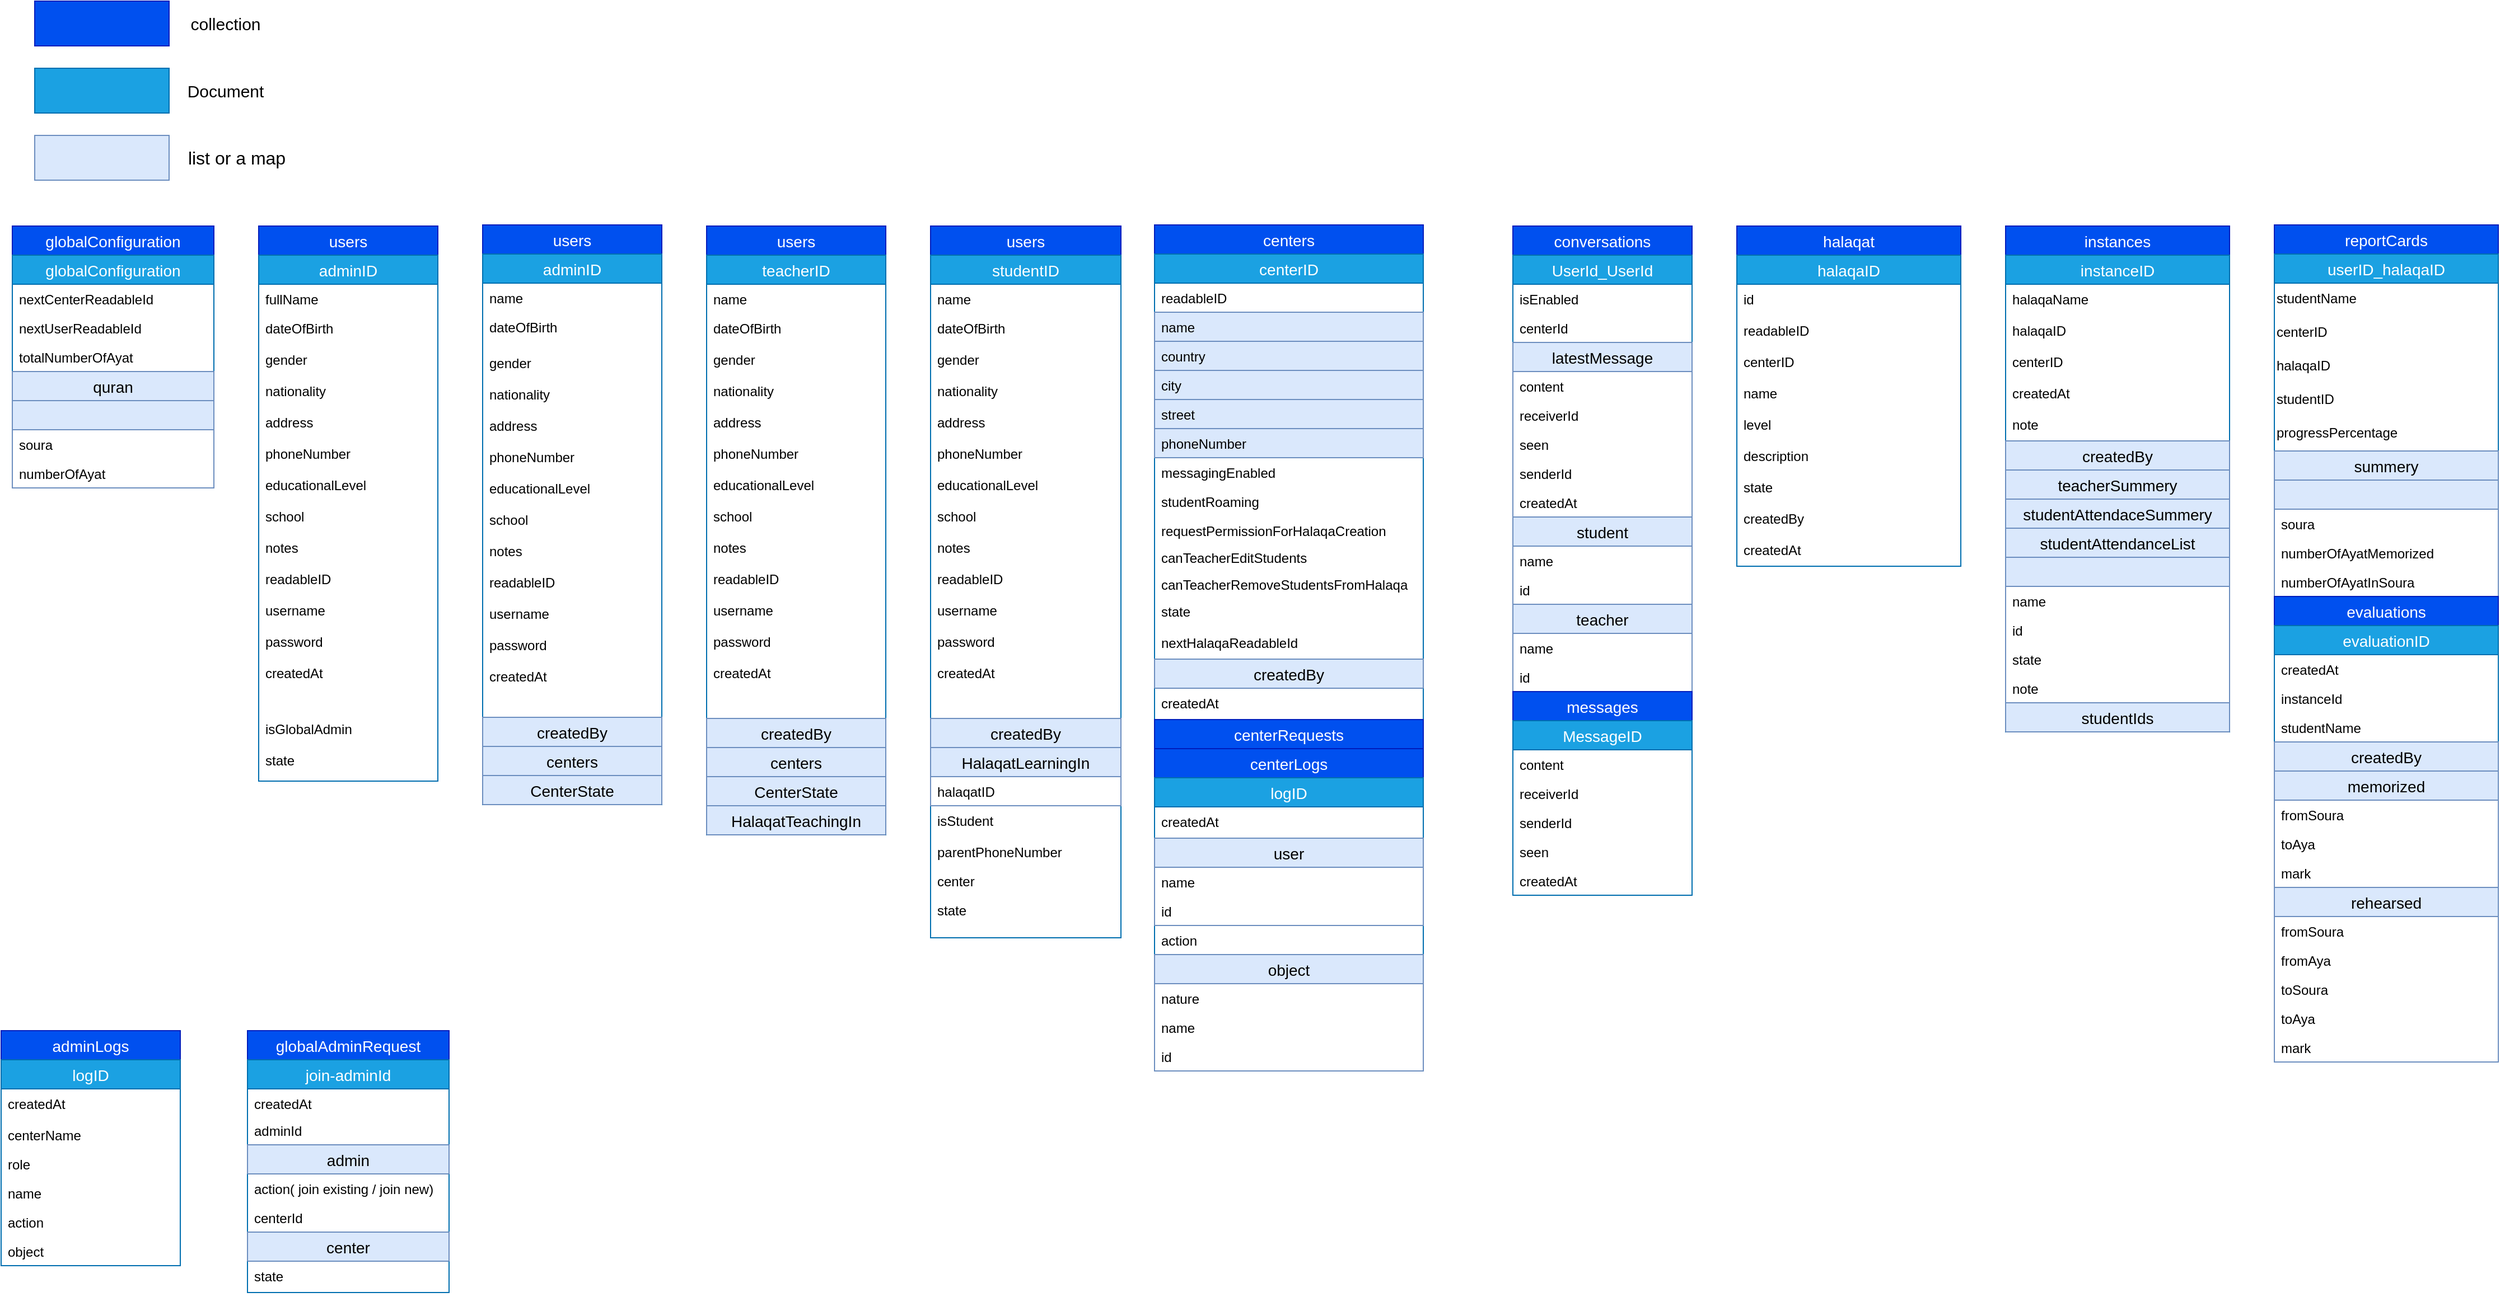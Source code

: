 <mxfile version="13.3.5" type="device" pages="3"><diagram id="HL6qo1fnRyxHHHqhgoV5" name="Page-1"><mxGraphModel dx="1024" dy="592" grid="1" gridSize="10" guides="1" tooltips="1" connect="1" arrows="0" fold="1" page="1" pageScale="1" pageWidth="2300" pageHeight="1500" math="0" shadow="0"><root><mxCell id="0"/><mxCell id="1" parent="0"/><mxCell id="GObQBUlQamCFYtyt4o7V-3" value="globalConfiguration" style="swimlane;fontStyle=0;childLayout=stackLayout;horizontal=1;startSize=26;horizontalStack=0;resizeParent=1;resizeParentMax=0;resizeLast=0;collapsible=1;marginBottom=0;align=center;fontSize=14;fillColor=#0050ef;strokeColor=#001DBC;fontColor=#ffffff;" parent="1" vertex="1"><mxGeometry x="20" y="201" width="180" height="234" as="geometry"/></mxCell><mxCell id="GObQBUlQamCFYtyt4o7V-5" value="globalConfiguration" style="swimlane;fontStyle=0;childLayout=stackLayout;horizontal=1;startSize=26;horizontalStack=0;resizeParent=1;resizeParentMax=0;resizeLast=0;collapsible=1;marginBottom=0;align=center;fontSize=14;fillColor=#1ba1e2;strokeColor=#006EAF;fontColor=#ffffff;" parent="GObQBUlQamCFYtyt4o7V-3" vertex="1"><mxGeometry y="26" width="180" height="208" as="geometry"/></mxCell><mxCell id="GObQBUlQamCFYtyt4o7V-4" value="nextCenterReadableId" style="text;strokeColor=none;fillColor=none;spacingLeft=4;spacingRight=4;overflow=hidden;rotatable=0;points=[[0,0.5],[1,0.5]];portConstraint=eastwest;fontSize=12;" parent="GObQBUlQamCFYtyt4o7V-5" vertex="1"><mxGeometry y="26" width="180" height="26" as="geometry"/></mxCell><mxCell id="BmjHoAAw6wBP9Qq3Gwgb-2" value="nextUserReadableId" style="text;strokeColor=none;fillColor=none;spacingLeft=4;spacingRight=4;overflow=hidden;rotatable=0;points=[[0,0.5],[1,0.5]];portConstraint=eastwest;fontSize=12;" parent="GObQBUlQamCFYtyt4o7V-5" vertex="1"><mxGeometry y="52" width="180" height="26" as="geometry"/></mxCell><mxCell id="Bh0gC_oP-Mdxh0Ygha5O-165" value="totalNumberOfAyat" style="text;strokeColor=none;fillColor=none;spacingLeft=4;spacingRight=4;overflow=hidden;rotatable=0;points=[[0,0.5],[1,0.5]];portConstraint=eastwest;fontSize=12;" parent="GObQBUlQamCFYtyt4o7V-5" vertex="1"><mxGeometry y="78" width="180" height="26" as="geometry"/></mxCell><mxCell id="Bh0gC_oP-Mdxh0Ygha5O-127" value="quran" style="swimlane;fontStyle=0;childLayout=stackLayout;horizontal=1;startSize=26;horizontalStack=0;resizeParent=1;resizeParentMax=0;resizeLast=0;collapsible=1;marginBottom=0;align=center;fontSize=14;fillColor=#dae8fc;strokeColor=#6c8ebf;" parent="GObQBUlQamCFYtyt4o7V-5" vertex="1"><mxGeometry y="104" width="180" height="104" as="geometry"><mxRectangle y="78" width="160" height="26" as="alternateBounds"/></mxGeometry></mxCell><mxCell id="Bh0gC_oP-Mdxh0Ygha5O-128" value="" style="swimlane;fontStyle=0;childLayout=stackLayout;horizontal=1;startSize=26;horizontalStack=0;resizeParent=1;resizeParentMax=0;resizeLast=0;collapsible=1;marginBottom=0;align=center;fontSize=14;fillColor=#dae8fc;strokeColor=#6c8ebf;" parent="Bh0gC_oP-Mdxh0Ygha5O-127" vertex="1"><mxGeometry y="26" width="180" height="78" as="geometry"/></mxCell><mxCell id="Bh0gC_oP-Mdxh0Ygha5O-129" value="soura" style="text;strokeColor=none;fillColor=none;spacingLeft=4;spacingRight=4;overflow=hidden;rotatable=0;points=[[0,0.5],[1,0.5]];portConstraint=eastwest;fontSize=12;" parent="Bh0gC_oP-Mdxh0Ygha5O-128" vertex="1"><mxGeometry y="26" width="180" height="26" as="geometry"/></mxCell><mxCell id="Bh0gC_oP-Mdxh0Ygha5O-130" value="numberOfAyat" style="text;strokeColor=none;fillColor=none;spacingLeft=4;spacingRight=4;overflow=hidden;rotatable=0;points=[[0,0.5],[1,0.5]];portConstraint=eastwest;fontSize=12;" parent="Bh0gC_oP-Mdxh0Ygha5O-128" vertex="1"><mxGeometry y="52" width="180" height="26" as="geometry"/></mxCell><mxCell id="wuHIiAoxeejGOLsDScVR-72" value="users" style="swimlane;fontStyle=0;childLayout=stackLayout;horizontal=1;startSize=26;horizontalStack=0;resizeParent=1;resizeParentMax=0;resizeLast=0;collapsible=1;marginBottom=0;align=center;fontSize=14;fillColor=#0050ef;strokeColor=#001DBC;fontColor=#ffffff;" parent="1" vertex="1"><mxGeometry x="240" y="201" width="160" height="496" as="geometry"/></mxCell><mxCell id="wuHIiAoxeejGOLsDScVR-76" value="adminID" style="swimlane;fontStyle=0;childLayout=stackLayout;horizontal=1;startSize=26;horizontalStack=0;resizeParent=1;resizeParentMax=0;resizeLast=0;collapsible=1;marginBottom=0;align=center;fontSize=14;fillColor=#1ba1e2;strokeColor=#006EAF;fontColor=#ffffff;" parent="wuHIiAoxeejGOLsDScVR-72" vertex="1"><mxGeometry y="26" width="160" height="470" as="geometry"/></mxCell><mxCell id="wuHIiAoxeejGOLsDScVR-77" value="fullName" style="text;strokeColor=none;fillColor=none;spacingLeft=4;spacingRight=4;overflow=hidden;rotatable=0;points=[[0,0.5],[1,0.5]];portConstraint=eastwest;fontSize=12;" parent="wuHIiAoxeejGOLsDScVR-76" vertex="1"><mxGeometry y="26" width="160" height="26" as="geometry"/></mxCell><mxCell id="wuHIiAoxeejGOLsDScVR-78" value="dateOfBirth" style="text;strokeColor=none;fillColor=none;spacingLeft=4;spacingRight=4;overflow=hidden;rotatable=0;points=[[0,0.5],[1,0.5]];portConstraint=eastwest;fontSize=12;" parent="wuHIiAoxeejGOLsDScVR-76" vertex="1"><mxGeometry y="52" width="160" height="28" as="geometry"/></mxCell><mxCell id="wuHIiAoxeejGOLsDScVR-79" value="gender" style="text;strokeColor=none;fillColor=none;spacingLeft=4;spacingRight=4;overflow=hidden;rotatable=0;points=[[0,0.5],[1,0.5]];portConstraint=eastwest;fontSize=12;" parent="wuHIiAoxeejGOLsDScVR-76" vertex="1"><mxGeometry y="80" width="160" height="28" as="geometry"/></mxCell><mxCell id="wuHIiAoxeejGOLsDScVR-80" value="nationality" style="text;strokeColor=none;fillColor=none;spacingLeft=4;spacingRight=4;overflow=hidden;rotatable=0;points=[[0,0.5],[1,0.5]];portConstraint=eastwest;fontSize=12;" parent="wuHIiAoxeejGOLsDScVR-76" vertex="1"><mxGeometry y="108" width="160" height="28" as="geometry"/></mxCell><mxCell id="wuHIiAoxeejGOLsDScVR-81" value="address" style="text;strokeColor=none;fillColor=none;spacingLeft=4;spacingRight=4;overflow=hidden;rotatable=0;points=[[0,0.5],[1,0.5]];portConstraint=eastwest;fontSize=12;" parent="wuHIiAoxeejGOLsDScVR-76" vertex="1"><mxGeometry y="136" width="160" height="28" as="geometry"/></mxCell><mxCell id="wuHIiAoxeejGOLsDScVR-82" value="phoneNumber" style="text;strokeColor=none;fillColor=none;spacingLeft=4;spacingRight=4;overflow=hidden;rotatable=0;points=[[0,0.5],[1,0.5]];portConstraint=eastwest;fontSize=12;" parent="wuHIiAoxeejGOLsDScVR-76" vertex="1"><mxGeometry y="164" width="160" height="28" as="geometry"/></mxCell><mxCell id="wuHIiAoxeejGOLsDScVR-83" value="educationalLevel" style="text;strokeColor=none;fillColor=none;spacingLeft=4;spacingRight=4;overflow=hidden;rotatable=0;points=[[0,0.5],[1,0.5]];portConstraint=eastwest;fontSize=12;" parent="wuHIiAoxeejGOLsDScVR-76" vertex="1"><mxGeometry y="192" width="160" height="28" as="geometry"/></mxCell><mxCell id="wuHIiAoxeejGOLsDScVR-84" value="school" style="text;strokeColor=none;fillColor=none;spacingLeft=4;spacingRight=4;overflow=hidden;rotatable=0;points=[[0,0.5],[1,0.5]];portConstraint=eastwest;fontSize=12;" parent="wuHIiAoxeejGOLsDScVR-76" vertex="1"><mxGeometry y="220" width="160" height="28" as="geometry"/></mxCell><mxCell id="wuHIiAoxeejGOLsDScVR-85" value="notes" style="text;strokeColor=none;fillColor=none;spacingLeft=4;spacingRight=4;overflow=hidden;rotatable=0;points=[[0,0.5],[1,0.5]];portConstraint=eastwest;fontSize=12;" parent="wuHIiAoxeejGOLsDScVR-76" vertex="1"><mxGeometry y="248" width="160" height="28" as="geometry"/></mxCell><mxCell id="FjtfJeFItl7CtAL1f_V2-1" value="readableID" style="text;strokeColor=none;fillColor=none;spacingLeft=4;spacingRight=4;overflow=hidden;rotatable=0;points=[[0,0.5],[1,0.5]];portConstraint=eastwest;fontSize=12;" parent="wuHIiAoxeejGOLsDScVR-76" vertex="1"><mxGeometry y="276" width="160" height="28" as="geometry"/></mxCell><mxCell id="q-6qQTAGQ08eEaJ00mHL-4" value="username" style="text;strokeColor=none;fillColor=none;spacingLeft=4;spacingRight=4;overflow=hidden;rotatable=0;points=[[0,0.5],[1,0.5]];portConstraint=eastwest;fontSize=12;" parent="wuHIiAoxeejGOLsDScVR-76" vertex="1"><mxGeometry y="304" width="160" height="28" as="geometry"/></mxCell><mxCell id="q-6qQTAGQ08eEaJ00mHL-5" value="password" style="text;strokeColor=none;fillColor=none;spacingLeft=4;spacingRight=4;overflow=hidden;rotatable=0;points=[[0,0.5],[1,0.5]];portConstraint=eastwest;fontSize=12;" parent="wuHIiAoxeejGOLsDScVR-76" vertex="1"><mxGeometry y="332" width="160" height="28" as="geometry"/></mxCell><mxCell id="FjtfJeFItl7CtAL1f_V2-3" value="createdAt" style="text;strokeColor=none;fillColor=none;spacingLeft=4;spacingRight=4;overflow=hidden;rotatable=0;points=[[0,0.5],[1,0.5]];portConstraint=eastwest;fontSize=12;" parent="wuHIiAoxeejGOLsDScVR-76" vertex="1"><mxGeometry y="360" width="160" height="50" as="geometry"/></mxCell><mxCell id="FjtfJeFItl7CtAL1f_V2-14" value="isGlobalAdmin" style="text;strokeColor=none;fillColor=none;spacingLeft=4;spacingRight=4;overflow=hidden;rotatable=0;points=[[0,0.5],[1,0.5]];portConstraint=eastwest;fontSize=12;" parent="wuHIiAoxeejGOLsDScVR-76" vertex="1"><mxGeometry y="410" width="160" height="28" as="geometry"/></mxCell><mxCell id="U3ZuWwA4i3zSCo1jNlf0-1" value="state" style="text;strokeColor=none;fillColor=none;spacingLeft=4;spacingRight=4;overflow=hidden;rotatable=0;points=[[0,0.5],[1,0.5]];portConstraint=eastwest;fontSize=12;" parent="wuHIiAoxeejGOLsDScVR-76" vertex="1"><mxGeometry y="438" width="160" height="32" as="geometry"/></mxCell><mxCell id="wuHIiAoxeejGOLsDScVR-9" value="users" style="swimlane;fontStyle=0;childLayout=stackLayout;horizontal=1;startSize=26;horizontalStack=0;resizeParent=1;resizeParentMax=0;resizeLast=0;collapsible=1;marginBottom=0;align=center;fontSize=14;fillColor=#0050ef;strokeColor=#001DBC;fontColor=#ffffff;" parent="1" vertex="1"><mxGeometry x="440" y="200" width="160" height="518" as="geometry"/></mxCell><mxCell id="wuHIiAoxeejGOLsDScVR-37" value="adminID" style="swimlane;fontStyle=0;childLayout=stackLayout;horizontal=1;startSize=26;horizontalStack=0;resizeParent=1;resizeParentMax=0;resizeLast=0;collapsible=1;marginBottom=0;align=center;fontSize=14;fillColor=#1ba1e2;strokeColor=#006EAF;fontColor=#ffffff;" parent="wuHIiAoxeejGOLsDScVR-9" vertex="1"><mxGeometry y="26" width="160" height="492" as="geometry"/></mxCell><mxCell id="wuHIiAoxeejGOLsDScVR-38" value="name" style="text;strokeColor=none;fillColor=none;spacingLeft=4;spacingRight=4;overflow=hidden;rotatable=0;points=[[0,0.5],[1,0.5]];portConstraint=eastwest;fontSize=12;" parent="wuHIiAoxeejGOLsDScVR-37" vertex="1"><mxGeometry y="26" width="160" height="26" as="geometry"/></mxCell><mxCell id="wuHIiAoxeejGOLsDScVR-39" value="dateOfBirth" style="text;strokeColor=none;fillColor=none;spacingLeft=4;spacingRight=4;overflow=hidden;rotatable=0;points=[[0,0.5],[1,0.5]];portConstraint=eastwest;fontSize=12;" parent="wuHIiAoxeejGOLsDScVR-37" vertex="1"><mxGeometry y="52" width="160" height="32" as="geometry"/></mxCell><mxCell id="wuHIiAoxeejGOLsDScVR-40" value="gender" style="text;strokeColor=none;fillColor=none;spacingLeft=4;spacingRight=4;overflow=hidden;rotatable=0;points=[[0,0.5],[1,0.5]];portConstraint=eastwest;fontSize=12;" parent="wuHIiAoxeejGOLsDScVR-37" vertex="1"><mxGeometry y="84" width="160" height="28" as="geometry"/></mxCell><mxCell id="wuHIiAoxeejGOLsDScVR-41" value="nationality" style="text;strokeColor=none;fillColor=none;spacingLeft=4;spacingRight=4;overflow=hidden;rotatable=0;points=[[0,0.5],[1,0.5]];portConstraint=eastwest;fontSize=12;" parent="wuHIiAoxeejGOLsDScVR-37" vertex="1"><mxGeometry y="112" width="160" height="28" as="geometry"/></mxCell><mxCell id="wuHIiAoxeejGOLsDScVR-42" value="address" style="text;strokeColor=none;fillColor=none;spacingLeft=4;spacingRight=4;overflow=hidden;rotatable=0;points=[[0,0.5],[1,0.5]];portConstraint=eastwest;fontSize=12;" parent="wuHIiAoxeejGOLsDScVR-37" vertex="1"><mxGeometry y="140" width="160" height="28" as="geometry"/></mxCell><mxCell id="wuHIiAoxeejGOLsDScVR-43" value="phoneNumber" style="text;strokeColor=none;fillColor=none;spacingLeft=4;spacingRight=4;overflow=hidden;rotatable=0;points=[[0,0.5],[1,0.5]];portConstraint=eastwest;fontSize=12;" parent="wuHIiAoxeejGOLsDScVR-37" vertex="1"><mxGeometry y="168" width="160" height="28" as="geometry"/></mxCell><mxCell id="wuHIiAoxeejGOLsDScVR-44" value="educationalLevel" style="text;strokeColor=none;fillColor=none;spacingLeft=4;spacingRight=4;overflow=hidden;rotatable=0;points=[[0,0.5],[1,0.5]];portConstraint=eastwest;fontSize=12;" parent="wuHIiAoxeejGOLsDScVR-37" vertex="1"><mxGeometry y="196" width="160" height="28" as="geometry"/></mxCell><mxCell id="wuHIiAoxeejGOLsDScVR-45" value="school" style="text;strokeColor=none;fillColor=none;spacingLeft=4;spacingRight=4;overflow=hidden;rotatable=0;points=[[0,0.5],[1,0.5]];portConstraint=eastwest;fontSize=12;" parent="wuHIiAoxeejGOLsDScVR-37" vertex="1"><mxGeometry y="224" width="160" height="28" as="geometry"/></mxCell><mxCell id="Bh0gC_oP-Mdxh0Ygha5O-63" value="notes" style="text;strokeColor=none;fillColor=none;spacingLeft=4;spacingRight=4;overflow=hidden;rotatable=0;points=[[0,0.5],[1,0.5]];portConstraint=eastwest;fontSize=12;" parent="wuHIiAoxeejGOLsDScVR-37" vertex="1"><mxGeometry y="252" width="160" height="28" as="geometry"/></mxCell><mxCell id="Bh0gC_oP-Mdxh0Ygha5O-65" value="readableID" style="text;strokeColor=none;fillColor=none;spacingLeft=4;spacingRight=4;overflow=hidden;rotatable=0;points=[[0,0.5],[1,0.5]];portConstraint=eastwest;fontSize=12;" parent="wuHIiAoxeejGOLsDScVR-37" vertex="1"><mxGeometry y="280" width="160" height="28" as="geometry"/></mxCell><mxCell id="ekqDs6iLwmWhvlLrsVzA-2" value="username" style="text;strokeColor=none;fillColor=none;spacingLeft=4;spacingRight=4;overflow=hidden;rotatable=0;points=[[0,0.5],[1,0.5]];portConstraint=eastwest;fontSize=12;" parent="wuHIiAoxeejGOLsDScVR-37" vertex="1"><mxGeometry y="308" width="160" height="28" as="geometry"/></mxCell><mxCell id="q-6qQTAGQ08eEaJ00mHL-1" value="password" style="text;strokeColor=none;fillColor=none;spacingLeft=4;spacingRight=4;overflow=hidden;rotatable=0;points=[[0,0.5],[1,0.5]];portConstraint=eastwest;fontSize=12;" parent="wuHIiAoxeejGOLsDScVR-37" vertex="1"><mxGeometry y="336" width="160" height="28" as="geometry"/></mxCell><mxCell id="DpSsibqHOXruqQuifiiZ-80" value="createdAt" style="text;strokeColor=none;fillColor=none;spacingLeft=4;spacingRight=4;overflow=hidden;rotatable=0;points=[[0,0.5],[1,0.5]];portConstraint=eastwest;fontSize=12;" parent="wuHIiAoxeejGOLsDScVR-37" vertex="1"><mxGeometry y="364" width="160" height="50" as="geometry"/></mxCell><mxCell id="Ef0E8rdn_pYnIuoY8xBK-4" value="createdBy" style="swimlane;fontStyle=0;childLayout=stackLayout;horizontal=1;startSize=26;horizontalStack=0;resizeParent=1;resizeParentMax=0;resizeLast=0;collapsible=1;marginBottom=0;align=center;fontSize=14;fillColor=#dae8fc;strokeColor=#6c8ebf;" parent="wuHIiAoxeejGOLsDScVR-37" vertex="1" collapsed="1"><mxGeometry y="414" width="160" height="26" as="geometry"><mxRectangle y="520" width="160" height="78" as="alternateBounds"/></mxGeometry></mxCell><mxCell id="Ef0E8rdn_pYnIuoY8xBK-5" value="name" style="text;spacingLeft=4;spacingRight=4;overflow=hidden;rotatable=0;points=[[0,0.5],[1,0.5]];portConstraint=eastwest;fontSize=12;" parent="Ef0E8rdn_pYnIuoY8xBK-4" vertex="1"><mxGeometry y="26" width="160" height="26" as="geometry"/></mxCell><mxCell id="Ef0E8rdn_pYnIuoY8xBK-6" value="id" style="text;strokeColor=none;fillColor=none;spacingLeft=4;spacingRight=4;overflow=hidden;rotatable=0;points=[[0,0.5],[1,0.5]];portConstraint=eastwest;fontSize=12;" parent="Ef0E8rdn_pYnIuoY8xBK-4" vertex="1"><mxGeometry y="52" width="160" height="26" as="geometry"/></mxCell><mxCell id="Bh0gC_oP-Mdxh0Ygha5O-59" value="centers" style="swimlane;fontStyle=0;childLayout=stackLayout;horizontal=1;startSize=26;horizontalStack=0;resizeParent=1;resizeParentMax=0;resizeLast=0;collapsible=1;marginBottom=0;align=center;fontSize=14;fillColor=#dae8fc;strokeColor=#6c8ebf;" parent="wuHIiAoxeejGOLsDScVR-37" vertex="1" collapsed="1"><mxGeometry y="440" width="160" height="26" as="geometry"><mxRectangle y="466" width="160" height="52" as="alternateBounds"/></mxGeometry></mxCell><mxCell id="Bh0gC_oP-Mdxh0Ygha5O-60" value="centerID" style="text;strokeColor=none;fillColor=none;spacingLeft=4;spacingRight=4;overflow=hidden;rotatable=0;points=[[0,0.5],[1,0.5]];portConstraint=eastwest;fontSize=12;" parent="Bh0gC_oP-Mdxh0Ygha5O-59" vertex="1"><mxGeometry y="26" width="160" height="26" as="geometry"/></mxCell><mxCell id="Ef0E8rdn_pYnIuoY8xBK-14" value="CenterState" style="swimlane;fontStyle=0;childLayout=stackLayout;horizontal=1;startSize=26;horizontalStack=0;resizeParent=1;resizeParentMax=0;resizeLast=0;collapsible=1;marginBottom=0;align=center;fontSize=14;fillColor=#dae8fc;strokeColor=#6c8ebf;" parent="wuHIiAoxeejGOLsDScVR-37" vertex="1" collapsed="1"><mxGeometry y="466" width="160" height="26" as="geometry"><mxRectangle y="518" width="160" height="78" as="alternateBounds"/></mxGeometry></mxCell><mxCell id="Ef0E8rdn_pYnIuoY8xBK-15" value="centerReadableId" style="text;strokeColor=none;fillColor=none;spacingLeft=4;spacingRight=4;overflow=hidden;rotatable=0;points=[[0,0.5],[1,0.5]];portConstraint=eastwest;fontSize=12;" parent="Ef0E8rdn_pYnIuoY8xBK-14" vertex="1"><mxGeometry y="26" width="160" height="26" as="geometry"/></mxCell><mxCell id="Ef0E8rdn_pYnIuoY8xBK-16" value="state" style="text;strokeColor=none;fillColor=none;spacingLeft=4;spacingRight=4;overflow=hidden;rotatable=0;points=[[0,0.5],[1,0.5]];portConstraint=eastwest;fontSize=12;" parent="Ef0E8rdn_pYnIuoY8xBK-14" vertex="1"><mxGeometry y="52" width="160" height="26" as="geometry"/></mxCell><mxCell id="wuHIiAoxeejGOLsDScVR-1" value="users" style="swimlane;fontStyle=0;childLayout=stackLayout;horizontal=1;startSize=26;horizontalStack=0;resizeParent=1;resizeParentMax=0;resizeLast=0;collapsible=1;marginBottom=0;align=center;fontSize=14;fillColor=#0050ef;strokeColor=#001DBC;fontColor=#ffffff;" parent="1" vertex="1"><mxGeometry x="640" y="201" width="160" height="544" as="geometry"/></mxCell><mxCell id="wuHIiAoxeejGOLsDScVR-21" value="teacherID" style="swimlane;fontStyle=0;childLayout=stackLayout;horizontal=1;startSize=26;horizontalStack=0;resizeParent=1;resizeParentMax=0;resizeLast=0;collapsible=1;marginBottom=0;align=center;fontSize=14;fillColor=#1ba1e2;strokeColor=#006EAF;fontColor=#ffffff;" parent="wuHIiAoxeejGOLsDScVR-1" vertex="1"><mxGeometry y="26" width="160" height="518" as="geometry"/></mxCell><mxCell id="wuHIiAoxeejGOLsDScVR-22" value="name" style="text;spacingLeft=4;spacingRight=4;overflow=hidden;rotatable=0;points=[[0,0.5],[1,0.5]];portConstraint=eastwest;fontSize=12;" parent="wuHIiAoxeejGOLsDScVR-21" vertex="1"><mxGeometry y="26" width="160" height="26" as="geometry"/></mxCell><mxCell id="wuHIiAoxeejGOLsDScVR-23" value="dateOfBirth" style="text;strokeColor=none;fillColor=none;spacingLeft=4;spacingRight=4;overflow=hidden;rotatable=0;points=[[0,0.5],[1,0.5]];portConstraint=eastwest;fontSize=12;" parent="wuHIiAoxeejGOLsDScVR-21" vertex="1"><mxGeometry y="52" width="160" height="28" as="geometry"/></mxCell><mxCell id="wuHIiAoxeejGOLsDScVR-25" value="gender" style="text;strokeColor=none;fillColor=none;spacingLeft=4;spacingRight=4;overflow=hidden;rotatable=0;points=[[0,0.5],[1,0.5]];portConstraint=eastwest;fontSize=12;" parent="wuHIiAoxeejGOLsDScVR-21" vertex="1"><mxGeometry y="80" width="160" height="28" as="geometry"/></mxCell><mxCell id="wuHIiAoxeejGOLsDScVR-26" value="nationality" style="text;strokeColor=none;fillColor=none;spacingLeft=4;spacingRight=4;overflow=hidden;rotatable=0;points=[[0,0.5],[1,0.5]];portConstraint=eastwest;fontSize=12;" parent="wuHIiAoxeejGOLsDScVR-21" vertex="1"><mxGeometry y="108" width="160" height="28" as="geometry"/></mxCell><mxCell id="wuHIiAoxeejGOLsDScVR-27" value="address" style="text;strokeColor=none;fillColor=none;spacingLeft=4;spacingRight=4;overflow=hidden;rotatable=0;points=[[0,0.5],[1,0.5]];portConstraint=eastwest;fontSize=12;" parent="wuHIiAoxeejGOLsDScVR-21" vertex="1"><mxGeometry y="136" width="160" height="28" as="geometry"/></mxCell><mxCell id="wuHIiAoxeejGOLsDScVR-28" value="phoneNumber" style="text;strokeColor=none;fillColor=none;spacingLeft=4;spacingRight=4;overflow=hidden;rotatable=0;points=[[0,0.5],[1,0.5]];portConstraint=eastwest;fontSize=12;" parent="wuHIiAoxeejGOLsDScVR-21" vertex="1"><mxGeometry y="164" width="160" height="28" as="geometry"/></mxCell><mxCell id="wuHIiAoxeejGOLsDScVR-30" value="educationalLevel" style="text;strokeColor=none;fillColor=none;spacingLeft=4;spacingRight=4;overflow=hidden;rotatable=0;points=[[0,0.5],[1,0.5]];portConstraint=eastwest;fontSize=12;" parent="wuHIiAoxeejGOLsDScVR-21" vertex="1"><mxGeometry y="192" width="160" height="28" as="geometry"/></mxCell><mxCell id="wuHIiAoxeejGOLsDScVR-31" value="school" style="text;strokeColor=none;fillColor=none;spacingLeft=4;spacingRight=4;overflow=hidden;rotatable=0;points=[[0,0.5],[1,0.5]];portConstraint=eastwest;fontSize=12;" parent="wuHIiAoxeejGOLsDScVR-21" vertex="1"><mxGeometry y="220" width="160" height="28" as="geometry"/></mxCell><mxCell id="wuHIiAoxeejGOLsDScVR-32" value="notes" style="text;strokeColor=none;fillColor=none;spacingLeft=4;spacingRight=4;overflow=hidden;rotatable=0;points=[[0,0.5],[1,0.5]];portConstraint=eastwest;fontSize=12;" parent="wuHIiAoxeejGOLsDScVR-21" vertex="1"><mxGeometry y="248" width="160" height="28" as="geometry"/></mxCell><mxCell id="Bh0gC_oP-Mdxh0Ygha5O-2" value="readableID" style="text;strokeColor=none;fillColor=none;spacingLeft=4;spacingRight=4;overflow=hidden;rotatable=0;points=[[0,0.5],[1,0.5]];portConstraint=eastwest;fontSize=12;" parent="wuHIiAoxeejGOLsDScVR-21" vertex="1"><mxGeometry y="276" width="160" height="28" as="geometry"/></mxCell><mxCell id="ekqDs6iLwmWhvlLrsVzA-4" value="username" style="text;strokeColor=none;fillColor=none;spacingLeft=4;spacingRight=4;overflow=hidden;rotatable=0;points=[[0,0.5],[1,0.5]];portConstraint=eastwest;fontSize=12;" parent="wuHIiAoxeejGOLsDScVR-21" vertex="1"><mxGeometry y="304" width="160" height="28" as="geometry"/></mxCell><mxCell id="q-6qQTAGQ08eEaJ00mHL-2" value="password" style="text;strokeColor=none;fillColor=none;spacingLeft=4;spacingRight=4;overflow=hidden;rotatable=0;points=[[0,0.5],[1,0.5]];portConstraint=eastwest;fontSize=12;" parent="wuHIiAoxeejGOLsDScVR-21" vertex="1"><mxGeometry y="332" width="160" height="28" as="geometry"/></mxCell><mxCell id="DpSsibqHOXruqQuifiiZ-82" value="createdAt" style="text;strokeColor=none;fillColor=none;spacingLeft=4;spacingRight=4;overflow=hidden;rotatable=0;points=[[0,0.5],[1,0.5]];portConstraint=eastwest;fontSize=12;" parent="wuHIiAoxeejGOLsDScVR-21" vertex="1"><mxGeometry y="360" width="160" height="54" as="geometry"/></mxCell><mxCell id="Ef0E8rdn_pYnIuoY8xBK-1" value="createdBy" style="swimlane;fontStyle=0;childLayout=stackLayout;horizontal=1;startSize=26;horizontalStack=0;resizeParent=1;resizeParentMax=0;resizeLast=0;collapsible=1;marginBottom=0;align=center;fontSize=14;fillColor=#dae8fc;strokeColor=#6c8ebf;" parent="wuHIiAoxeejGOLsDScVR-21" vertex="1" collapsed="1"><mxGeometry y="414" width="160" height="26" as="geometry"><mxRectangle y="520" width="160" height="78" as="alternateBounds"/></mxGeometry></mxCell><mxCell id="Ef0E8rdn_pYnIuoY8xBK-2" value="name" style="text;spacingLeft=4;spacingRight=4;overflow=hidden;rotatable=0;points=[[0,0.5],[1,0.5]];portConstraint=eastwest;fontSize=12;" parent="Ef0E8rdn_pYnIuoY8xBK-1" vertex="1"><mxGeometry y="26" width="160" height="26" as="geometry"/></mxCell><mxCell id="Ef0E8rdn_pYnIuoY8xBK-3" value="id" style="text;strokeColor=none;fillColor=none;spacingLeft=4;spacingRight=4;overflow=hidden;rotatable=0;points=[[0,0.5],[1,0.5]];portConstraint=eastwest;fontSize=12;" parent="Ef0E8rdn_pYnIuoY8xBK-1" vertex="1"><mxGeometry y="52" width="160" height="26" as="geometry"/></mxCell><mxCell id="GObQBUlQamCFYtyt4o7V-82" value="centers" style="swimlane;fontStyle=0;childLayout=stackLayout;horizontal=1;startSize=26;horizontalStack=0;resizeParent=1;resizeParentMax=0;resizeLast=0;collapsible=1;marginBottom=0;align=center;fontSize=14;fillColor=#dae8fc;strokeColor=#6c8ebf;" parent="wuHIiAoxeejGOLsDScVR-21" vertex="1" collapsed="1"><mxGeometry y="440" width="160" height="26" as="geometry"><mxRectangle y="492" width="160" height="50" as="alternateBounds"/></mxGeometry></mxCell><mxCell id="GObQBUlQamCFYtyt4o7V-83" value="centerID" style="text;strokeColor=none;fillColor=none;spacingLeft=4;spacingRight=4;overflow=hidden;rotatable=0;points=[[0,0.5],[1,0.5]];portConstraint=eastwest;fontSize=12;" parent="GObQBUlQamCFYtyt4o7V-82" vertex="1"><mxGeometry y="26" width="160" height="24" as="geometry"/></mxCell><mxCell id="Ef0E8rdn_pYnIuoY8xBK-11" value="CenterState" style="swimlane;fontStyle=0;childLayout=stackLayout;horizontal=1;startSize=26;horizontalStack=0;resizeParent=1;resizeParentMax=0;resizeLast=0;collapsible=1;marginBottom=0;align=center;fontSize=14;fillColor=#dae8fc;strokeColor=#6c8ebf;" parent="wuHIiAoxeejGOLsDScVR-21" vertex="1" collapsed="1"><mxGeometry y="466" width="160" height="26" as="geometry"><mxRectangle y="518" width="160" height="78" as="alternateBounds"/></mxGeometry></mxCell><mxCell id="Ef0E8rdn_pYnIuoY8xBK-12" value="centerReadableId" style="text;strokeColor=none;fillColor=none;spacingLeft=4;spacingRight=4;overflow=hidden;rotatable=0;points=[[0,0.5],[1,0.5]];portConstraint=eastwest;fontSize=12;" parent="Ef0E8rdn_pYnIuoY8xBK-11" vertex="1"><mxGeometry y="26" width="160" height="26" as="geometry"/></mxCell><mxCell id="Ef0E8rdn_pYnIuoY8xBK-13" value="state" style="text;strokeColor=none;fillColor=none;spacingLeft=4;spacingRight=4;overflow=hidden;rotatable=0;points=[[0,0.5],[1,0.5]];portConstraint=eastwest;fontSize=12;" parent="Ef0E8rdn_pYnIuoY8xBK-11" vertex="1"><mxGeometry y="52" width="160" height="26" as="geometry"/></mxCell><mxCell id="wuHIiAoxeejGOLsDScVR-66" value="HalaqatTeachingIn" style="swimlane;fontStyle=0;childLayout=stackLayout;horizontal=1;startSize=26;horizontalStack=0;resizeParent=1;resizeParentMax=0;resizeLast=0;collapsible=1;marginBottom=0;align=center;fontSize=14;fillColor=#dae8fc;strokeColor=#6c8ebf;" parent="wuHIiAoxeejGOLsDScVR-21" vertex="1" collapsed="1"><mxGeometry y="492" width="160" height="26" as="geometry"><mxRectangle y="680" width="160" height="78" as="alternateBounds"/></mxGeometry></mxCell><mxCell id="wuHIiAoxeejGOLsDScVR-67" value="halaqaID" style="text;strokeColor=none;fillColor=none;spacingLeft=4;spacingRight=4;overflow=hidden;rotatable=0;points=[[0,0.5],[1,0.5]];portConstraint=eastwest;fontSize=12;" parent="wuHIiAoxeejGOLsDScVR-66" vertex="1"><mxGeometry y="26" width="160" height="26" as="geometry"/></mxCell><mxCell id="GObQBUlQamCFYtyt4o7V-80" value="halaqaID" style="text;strokeColor=none;fillColor=none;spacingLeft=4;spacingRight=4;overflow=hidden;rotatable=0;points=[[0,0.5],[1,0.5]];portConstraint=eastwest;fontSize=12;" parent="wuHIiAoxeejGOLsDScVR-66" vertex="1"><mxGeometry y="52" width="160" height="26" as="geometry"/></mxCell><mxCell id="wuHIiAoxeejGOLsDScVR-5" value="users" style="swimlane;fontStyle=0;childLayout=stackLayout;horizontal=1;startSize=26;horizontalStack=0;resizeParent=1;resizeParentMax=0;resizeLast=0;collapsible=1;marginBottom=0;align=center;fontSize=14;fillColor=#0050ef;strokeColor=#001DBC;fontColor=#ffffff;" parent="1" vertex="1"><mxGeometry x="840" y="201" width="170" height="636" as="geometry"/></mxCell><mxCell id="wuHIiAoxeejGOLsDScVR-47" value="studentID" style="swimlane;fontStyle=0;childLayout=stackLayout;horizontal=1;startSize=26;horizontalStack=0;resizeParent=1;resizeParentMax=0;resizeLast=0;collapsible=1;marginBottom=0;align=center;fontSize=14;fillColor=#1ba1e2;strokeColor=#006EAF;fontColor=#ffffff;" parent="wuHIiAoxeejGOLsDScVR-5" vertex="1"><mxGeometry y="26" width="170" height="610" as="geometry"/></mxCell><mxCell id="wuHIiAoxeejGOLsDScVR-48" value="name" style="text;strokeColor=none;fillColor=none;spacingLeft=4;spacingRight=4;overflow=hidden;rotatable=0;points=[[0,0.5],[1,0.5]];portConstraint=eastwest;fontSize=12;" parent="wuHIiAoxeejGOLsDScVR-47" vertex="1"><mxGeometry y="26" width="170" height="26" as="geometry"/></mxCell><mxCell id="wuHIiAoxeejGOLsDScVR-49" value="dateOfBirth" style="text;strokeColor=none;fillColor=none;spacingLeft=4;spacingRight=4;overflow=hidden;rotatable=0;points=[[0,0.5],[1,0.5]];portConstraint=eastwest;fontSize=12;" parent="wuHIiAoxeejGOLsDScVR-47" vertex="1"><mxGeometry y="52" width="170" height="28" as="geometry"/></mxCell><mxCell id="wuHIiAoxeejGOLsDScVR-50" value="gender" style="text;strokeColor=none;fillColor=none;spacingLeft=4;spacingRight=4;overflow=hidden;rotatable=0;points=[[0,0.5],[1,0.5]];portConstraint=eastwest;fontSize=12;" parent="wuHIiAoxeejGOLsDScVR-47" vertex="1"><mxGeometry y="80" width="170" height="28" as="geometry"/></mxCell><mxCell id="wuHIiAoxeejGOLsDScVR-51" value="nationality" style="text;strokeColor=none;fillColor=none;spacingLeft=4;spacingRight=4;overflow=hidden;rotatable=0;points=[[0,0.5],[1,0.5]];portConstraint=eastwest;fontSize=12;" parent="wuHIiAoxeejGOLsDScVR-47" vertex="1"><mxGeometry y="108" width="170" height="28" as="geometry"/></mxCell><mxCell id="wuHIiAoxeejGOLsDScVR-52" value="address" style="text;strokeColor=none;fillColor=none;spacingLeft=4;spacingRight=4;overflow=hidden;rotatable=0;points=[[0,0.5],[1,0.5]];portConstraint=eastwest;fontSize=12;" parent="wuHIiAoxeejGOLsDScVR-47" vertex="1"><mxGeometry y="136" width="170" height="28" as="geometry"/></mxCell><mxCell id="wuHIiAoxeejGOLsDScVR-53" value="phoneNumber" style="text;strokeColor=none;fillColor=none;spacingLeft=4;spacingRight=4;overflow=hidden;rotatable=0;points=[[0,0.5],[1,0.5]];portConstraint=eastwest;fontSize=12;" parent="wuHIiAoxeejGOLsDScVR-47" vertex="1"><mxGeometry y="164" width="170" height="28" as="geometry"/></mxCell><mxCell id="wuHIiAoxeejGOLsDScVR-54" value="educationalLevel" style="text;strokeColor=none;fillColor=none;spacingLeft=4;spacingRight=4;overflow=hidden;rotatable=0;points=[[0,0.5],[1,0.5]];portConstraint=eastwest;fontSize=12;" parent="wuHIiAoxeejGOLsDScVR-47" vertex="1"><mxGeometry y="192" width="170" height="28" as="geometry"/></mxCell><mxCell id="wuHIiAoxeejGOLsDScVR-55" value="school" style="text;strokeColor=none;fillColor=none;spacingLeft=4;spacingRight=4;overflow=hidden;rotatable=0;points=[[0,0.5],[1,0.5]];portConstraint=eastwest;fontSize=12;" parent="wuHIiAoxeejGOLsDScVR-47" vertex="1"><mxGeometry y="220" width="170" height="28" as="geometry"/></mxCell><mxCell id="wuHIiAoxeejGOLsDScVR-56" value="notes" style="text;strokeColor=none;fillColor=none;spacingLeft=4;spacingRight=4;overflow=hidden;rotatable=0;points=[[0,0.5],[1,0.5]];portConstraint=eastwest;fontSize=12;" parent="wuHIiAoxeejGOLsDScVR-47" vertex="1"><mxGeometry y="248" width="170" height="28" as="geometry"/></mxCell><mxCell id="GObQBUlQamCFYtyt4o7V-102" value="readableID" style="text;spacingLeft=4;spacingRight=4;overflow=hidden;rotatable=0;points=[[0,0.5],[1,0.5]];portConstraint=eastwest;fontSize=12;" parent="wuHIiAoxeejGOLsDScVR-47" vertex="1"><mxGeometry y="276" width="170" height="28" as="geometry"/></mxCell><mxCell id="ekqDs6iLwmWhvlLrsVzA-6" value="username" style="text;strokeColor=none;fillColor=none;spacingLeft=4;spacingRight=4;overflow=hidden;rotatable=0;points=[[0,0.5],[1,0.5]];portConstraint=eastwest;fontSize=12;" parent="wuHIiAoxeejGOLsDScVR-47" vertex="1"><mxGeometry y="304" width="170" height="28" as="geometry"/></mxCell><mxCell id="q-6qQTAGQ08eEaJ00mHL-3" value="password" style="text;strokeColor=none;fillColor=none;spacingLeft=4;spacingRight=4;overflow=hidden;rotatable=0;points=[[0,0.5],[1,0.5]];portConstraint=eastwest;fontSize=12;" parent="wuHIiAoxeejGOLsDScVR-47" vertex="1"><mxGeometry y="332" width="170" height="28" as="geometry"/></mxCell><mxCell id="DpSsibqHOXruqQuifiiZ-84" value="createdAt" style="text;strokeColor=none;fillColor=none;spacingLeft=4;spacingRight=4;overflow=hidden;rotatable=0;points=[[0,0.5],[1,0.5]];portConstraint=eastwest;fontSize=12;" parent="wuHIiAoxeejGOLsDScVR-47" vertex="1"><mxGeometry y="360" width="170" height="54" as="geometry"/></mxCell><mxCell id="tO77PZ7IhW_M_Y-6wZ2T-7" value="createdBy" style="swimlane;fontStyle=0;childLayout=stackLayout;horizontal=1;startSize=26;horizontalStack=0;resizeParent=1;resizeParentMax=0;resizeLast=0;collapsible=1;marginBottom=0;align=center;fontSize=14;fillColor=#dae8fc;strokeColor=#6c8ebf;" parent="wuHIiAoxeejGOLsDScVR-47" vertex="1" collapsed="1"><mxGeometry y="414" width="170" height="26" as="geometry"><mxRectangle y="520" width="160" height="78" as="alternateBounds"/></mxGeometry></mxCell><mxCell id="tO77PZ7IhW_M_Y-6wZ2T-8" value="name" style="text;spacingLeft=4;spacingRight=4;overflow=hidden;rotatable=0;points=[[0,0.5],[1,0.5]];portConstraint=eastwest;fontSize=12;" parent="tO77PZ7IhW_M_Y-6wZ2T-7" vertex="1"><mxGeometry y="26" width="170" height="26" as="geometry"/></mxCell><mxCell id="tO77PZ7IhW_M_Y-6wZ2T-9" value="id" style="text;strokeColor=none;fillColor=none;spacingLeft=4;spacingRight=4;overflow=hidden;rotatable=0;points=[[0,0.5],[1,0.5]];portConstraint=eastwest;fontSize=12;" parent="tO77PZ7IhW_M_Y-6wZ2T-7" vertex="1"><mxGeometry y="52" width="170" height="26" as="geometry"/></mxCell><mxCell id="wuHIiAoxeejGOLsDScVR-57" value="HalaqatLearningIn" style="swimlane;fontStyle=0;childLayout=stackLayout;horizontal=1;startSize=26;horizontalStack=0;resizeParent=1;resizeParentMax=0;resizeLast=0;collapsible=1;marginBottom=0;align=center;fontSize=14;fillColor=#dae8fc;strokeColor=#6c8ebf;" parent="wuHIiAoxeejGOLsDScVR-47" vertex="1"><mxGeometry y="440" width="170" height="52" as="geometry"><mxRectangle y="440" width="170" height="26" as="alternateBounds"/></mxGeometry></mxCell><mxCell id="wuHIiAoxeejGOLsDScVR-58" value="halaqatID" style="text;strokeColor=none;fillColor=none;spacingLeft=4;spacingRight=4;overflow=hidden;rotatable=0;points=[[0,0.5],[1,0.5]];portConstraint=eastwest;fontSize=12;" parent="wuHIiAoxeejGOLsDScVR-57" vertex="1"><mxGeometry y="26" width="170" height="26" as="geometry"/></mxCell><mxCell id="GObQBUlQamCFYtyt4o7V-85" value="isStudent" style="text;strokeColor=none;fillColor=none;spacingLeft=4;spacingRight=4;overflow=hidden;rotatable=0;points=[[0,0.5],[1,0.5]];portConstraint=eastwest;fontSize=12;" parent="wuHIiAoxeejGOLsDScVR-47" vertex="1"><mxGeometry y="492" width="170" height="28" as="geometry"/></mxCell><mxCell id="GObQBUlQamCFYtyt4o7V-1" value="parentPhoneNumber" style="text;strokeColor=none;fillColor=none;spacingLeft=4;spacingRight=4;overflow=hidden;rotatable=0;points=[[0,0.5],[1,0.5]];portConstraint=eastwest;fontSize=12;" parent="wuHIiAoxeejGOLsDScVR-47" vertex="1"><mxGeometry y="520" width="170" height="26" as="geometry"/></mxCell><mxCell id="pkSjGsVCmEWk5OopEIrp-33" value="center" style="text;strokeColor=none;fillColor=none;spacingLeft=4;spacingRight=4;overflow=hidden;rotatable=0;points=[[0,0.5],[1,0.5]];portConstraint=eastwest;fontSize=12;" parent="wuHIiAoxeejGOLsDScVR-47" vertex="1"><mxGeometry y="546" width="170" height="26" as="geometry"/></mxCell><mxCell id="pkSjGsVCmEWk5OopEIrp-57" value="state" style="text;strokeColor=none;fillColor=none;spacingLeft=4;spacingRight=4;overflow=hidden;rotatable=0;points=[[0,0.5],[1,0.5]];portConstraint=eastwest;fontSize=12;" parent="wuHIiAoxeejGOLsDScVR-47" vertex="1"><mxGeometry y="572" width="170" height="38" as="geometry"/></mxCell><mxCell id="wuHIiAoxeejGOLsDScVR-13" value="centers" style="swimlane;fontStyle=0;childLayout=stackLayout;horizontal=1;startSize=26;horizontalStack=0;resizeParent=1;resizeParentMax=0;resizeLast=0;collapsible=1;marginBottom=0;align=center;fontSize=14;fillColor=#0050ef;strokeColor=#001DBC;fontColor=#ffffff;" parent="1" vertex="1"><mxGeometry x="1040" y="200" width="240" height="756" as="geometry"/></mxCell><mxCell id="wuHIiAoxeejGOLsDScVR-68" value="centerID" style="swimlane;fontStyle=0;childLayout=stackLayout;horizontal=1;startSize=26;horizontalStack=0;resizeParent=1;resizeParentMax=0;resizeLast=0;collapsible=1;marginBottom=0;align=center;fontSize=14;fillColor=#1ba1e2;strokeColor=#006EAF;fontColor=#ffffff;" parent="wuHIiAoxeejGOLsDScVR-13" vertex="1"><mxGeometry y="26" width="240" height="730" as="geometry"/></mxCell><mxCell id="GObQBUlQamCFYtyt4o7V-2" value="readableID" style="text;strokeColor=none;fillColor=none;spacingLeft=4;spacingRight=4;overflow=hidden;rotatable=0;points=[[0,0.5],[1,0.5]];portConstraint=eastwest;fontSize=12;" parent="wuHIiAoxeejGOLsDScVR-68" vertex="1"><mxGeometry y="26" width="240" height="26" as="geometry"/></mxCell><mxCell id="rUb0h9QQ7ppMGrbr_1CP-45" value="name" style="text;strokeColor=#6c8ebf;fillColor=#dae8fc;spacingLeft=4;spacingRight=4;overflow=hidden;rotatable=0;points=[[0,0.5],[1,0.5]];portConstraint=eastwest;fontSize=12;" parent="wuHIiAoxeejGOLsDScVR-68" vertex="1"><mxGeometry y="52" width="240" height="26" as="geometry"/></mxCell><mxCell id="GObQBUlQamCFYtyt4o7V-37" value="country" style="text;strokeColor=#6c8ebf;fillColor=#dae8fc;spacingLeft=4;spacingRight=4;overflow=hidden;rotatable=0;points=[[0,0.5],[1,0.5]];portConstraint=eastwest;fontSize=12;" parent="wuHIiAoxeejGOLsDScVR-68" vertex="1"><mxGeometry y="78" width="240" height="26" as="geometry"/></mxCell><mxCell id="GObQBUlQamCFYtyt4o7V-38" value="city" style="text;strokeColor=#6c8ebf;fillColor=#dae8fc;spacingLeft=4;spacingRight=4;overflow=hidden;rotatable=0;points=[[0,0.5],[1,0.5]];portConstraint=eastwest;fontSize=12;" parent="wuHIiAoxeejGOLsDScVR-68" vertex="1"><mxGeometry y="104" width="240" height="26" as="geometry"/></mxCell><mxCell id="GObQBUlQamCFYtyt4o7V-36" value="street" style="text;strokeColor=#6c8ebf;fillColor=#dae8fc;spacingLeft=4;spacingRight=4;overflow=hidden;rotatable=0;points=[[0,0.5],[1,0.5]];portConstraint=eastwest;fontSize=12;" parent="wuHIiAoxeejGOLsDScVR-68" vertex="1"><mxGeometry y="130" width="240" height="26" as="geometry"/></mxCell><mxCell id="GObQBUlQamCFYtyt4o7V-40" value="phoneNumber" style="text;strokeColor=#6c8ebf;fillColor=#dae8fc;spacingLeft=4;spacingRight=4;overflow=hidden;rotatable=0;points=[[0,0.5],[1,0.5]];portConstraint=eastwest;fontSize=12;" parent="wuHIiAoxeejGOLsDScVR-68" vertex="1"><mxGeometry y="156" width="240" height="26" as="geometry"/></mxCell><mxCell id="wuHIiAoxeejGOLsDScVR-100" value="messagingEnabled" style="text;strokeColor=none;fillColor=none;spacingLeft=4;spacingRight=4;overflow=hidden;rotatable=0;points=[[0,0.5],[1,0.5]];portConstraint=eastwest;fontSize=12;" parent="wuHIiAoxeejGOLsDScVR-68" vertex="1"><mxGeometry y="182" width="240" height="26" as="geometry"/></mxCell><mxCell id="rUb0h9QQ7ppMGrbr_1CP-2" value="studentRoaming" style="text;strokeColor=none;fillColor=none;spacingLeft=4;spacingRight=4;overflow=hidden;rotatable=0;points=[[0,0.5],[1,0.5]];portConstraint=eastwest;fontSize=12;" parent="wuHIiAoxeejGOLsDScVR-68" vertex="1"><mxGeometry y="208" width="240" height="26" as="geometry"/></mxCell><mxCell id="GObQBUlQamCFYtyt4o7V-34" value="requestPermissionForHalaqaCreation" style="text;spacingLeft=4;spacingRight=4;overflow=hidden;rotatable=0;points=[[0,0.5],[1,0.5]];portConstraint=eastwest;fontSize=12;" parent="wuHIiAoxeejGOLsDScVR-68" vertex="1"><mxGeometry y="234" width="240" height="24" as="geometry"/></mxCell><mxCell id="GObQBUlQamCFYtyt4o7V-35" value="canTeacherEditStudents" style="text;spacingLeft=4;spacingRight=4;overflow=hidden;rotatable=0;points=[[0,0.5],[1,0.5]];portConstraint=eastwest;fontSize=12;" parent="wuHIiAoxeejGOLsDScVR-68" vertex="1"><mxGeometry y="258" width="240" height="24" as="geometry"/></mxCell><mxCell id="Ef0E8rdn_pYnIuoY8xBK-19" value="canTeacherRemoveStudentsFromHalaqa" style="text;spacingLeft=4;spacingRight=4;overflow=hidden;rotatable=0;points=[[0,0.5],[1,0.5]];portConstraint=eastwest;fontSize=12;" parent="wuHIiAoxeejGOLsDScVR-68" vertex="1"><mxGeometry y="282" width="240" height="24" as="geometry"/></mxCell><mxCell id="DpSsibqHOXruqQuifiiZ-69" value="state" style="text;strokeColor=none;fillColor=none;spacingLeft=4;spacingRight=4;overflow=hidden;rotatable=0;points=[[0,0.5],[1,0.5]];portConstraint=eastwest;fontSize=12;" parent="wuHIiAoxeejGOLsDScVR-68" vertex="1"><mxGeometry y="306" width="240" height="28" as="geometry"/></mxCell><mxCell id="BmjHoAAw6wBP9Qq3Gwgb-1" value="nextHalaqaReadableId" style="text;spacingLeft=4;spacingRight=4;overflow=hidden;rotatable=0;points=[[0,0.5],[1,0.5]];portConstraint=eastwest;fontSize=12;" parent="wuHIiAoxeejGOLsDScVR-68" vertex="1"><mxGeometry y="334" width="240" height="28" as="geometry"/></mxCell><mxCell id="Ef0E8rdn_pYnIuoY8xBK-20" value="createdBy" style="swimlane;fontStyle=0;childLayout=stackLayout;horizontal=1;startSize=26;horizontalStack=0;resizeParent=1;resizeParentMax=0;resizeLast=0;collapsible=1;marginBottom=0;align=center;fontSize=14;fillColor=#dae8fc;strokeColor=#6c8ebf;" parent="wuHIiAoxeejGOLsDScVR-68" vertex="1" collapsed="1"><mxGeometry y="362" width="240" height="26" as="geometry"><mxRectangle y="362" width="240" height="78" as="alternateBounds"/></mxGeometry></mxCell><mxCell id="Ef0E8rdn_pYnIuoY8xBK-21" value="name" style="text;spacingLeft=4;spacingRight=4;overflow=hidden;rotatable=0;points=[[0,0.5],[1,0.5]];portConstraint=eastwest;fontSize=12;" parent="Ef0E8rdn_pYnIuoY8xBK-20" vertex="1"><mxGeometry y="26" width="240" height="26" as="geometry"/></mxCell><mxCell id="Ef0E8rdn_pYnIuoY8xBK-22" value="id" style="text;strokeColor=none;fillColor=none;spacingLeft=4;spacingRight=4;overflow=hidden;rotatable=0;points=[[0,0.5],[1,0.5]];portConstraint=eastwest;fontSize=12;" parent="Ef0E8rdn_pYnIuoY8xBK-20" vertex="1"><mxGeometry y="52" width="240" height="26" as="geometry"/></mxCell><mxCell id="DpSsibqHOXruqQuifiiZ-88" value="createdAt" style="text;strokeColor=none;fillColor=none;spacingLeft=4;spacingRight=4;overflow=hidden;rotatable=0;points=[[0,0.5],[1,0.5]];portConstraint=eastwest;fontSize=12;" parent="wuHIiAoxeejGOLsDScVR-68" vertex="1"><mxGeometry y="388" width="240" height="28" as="geometry"/></mxCell><mxCell id="eRAkABTnU3bXHdFkwnxB-16" value="centerRequests" style="swimlane;fontStyle=0;childLayout=stackLayout;horizontal=1;startSize=26;horizontalStack=0;resizeParent=1;resizeParentMax=0;resizeLast=0;collapsible=1;marginBottom=0;align=center;fontSize=14;fillColor=#0050ef;strokeColor=#001DBC;fontColor=#ffffff;" parent="wuHIiAoxeejGOLsDScVR-68" vertex="1" collapsed="1"><mxGeometry y="416" width="240" height="26" as="geometry"><mxRectangle y="416" width="240" height="542" as="alternateBounds"/></mxGeometry></mxCell><mxCell id="eRAkABTnU3bXHdFkwnxB-17" value="requestID" style="swimlane;fontStyle=0;childLayout=stackLayout;horizontal=1;startSize=26;horizontalStack=0;resizeParent=1;resizeParentMax=0;resizeLast=0;collapsible=1;marginBottom=0;align=center;fontSize=14;fillColor=#1ba1e2;strokeColor=#006EAF;fontColor=#ffffff;" parent="eRAkABTnU3bXHdFkwnxB-16" vertex="1"><mxGeometry y="26" width="240" height="516" as="geometry"/></mxCell><mxCell id="eRAkABTnU3bXHdFkwnxB-18" value="createdAt" style="text;strokeColor=none;fillColor=none;spacingLeft=4;spacingRight=4;overflow=hidden;rotatable=0;points=[[0,0.5],[1,0.5]];portConstraint=eastwest;fontSize=12;" parent="eRAkABTnU3bXHdFkwnxB-17" vertex="1"><mxGeometry y="26" width="240" height="28" as="geometry"/></mxCell><mxCell id="eRAkABTnU3bXHdFkwnxB-19" value="userId" style="text;strokeColor=none;fillColor=none;spacingLeft=4;spacingRight=4;overflow=hidden;rotatable=0;points=[[0,0.5],[1,0.5]];portConstraint=eastwest;fontSize=12;" parent="eRAkABTnU3bXHdFkwnxB-17" vertex="1"><mxGeometry y="54" width="240" height="26" as="geometry"/></mxCell><mxCell id="pkSjGsVCmEWk5OopEIrp-59" value="centerId" style="text;strokeColor=none;fillColor=none;spacingLeft=4;spacingRight=4;overflow=hidden;rotatable=0;points=[[0,0.5],[1,0.5]];portConstraint=eastwest;fontSize=12;" parent="eRAkABTnU3bXHdFkwnxB-17" vertex="1"><mxGeometry y="80" width="240" height="26" as="geometry"/></mxCell><mxCell id="pkSjGsVCmEWk5OopEIrp-2" value="centerName" style="text;strokeColor=none;fillColor=none;spacingLeft=4;spacingRight=4;overflow=hidden;rotatable=0;points=[[0,0.5],[1,0.5]];portConstraint=eastwest;fontSize=12;" parent="eRAkABTnU3bXHdFkwnxB-17" vertex="1"><mxGeometry y="106" width="240" height="26" as="geometry"/></mxCell><mxCell id="eRAkABTnU3bXHdFkwnxB-30" value="user" style="swimlane;fontStyle=0;childLayout=stackLayout;horizontal=1;startSize=26;horizontalStack=0;resizeParent=1;resizeParentMax=0;resizeLast=0;collapsible=1;marginBottom=0;align=center;fontSize=14;fillColor=#dae8fc;strokeColor=#6c8ebf;" parent="eRAkABTnU3bXHdFkwnxB-17" vertex="1" collapsed="1"><mxGeometry y="132" width="240" height="26" as="geometry"><mxRectangle y="80" width="240" height="56" as="alternateBounds"/></mxGeometry></mxCell><mxCell id="eRAkABTnU3bXHdFkwnxB-23" value="action ( join or creat halaqa)" style="text;strokeColor=none;fillColor=none;spacingLeft=4;spacingRight=4;overflow=hidden;rotatable=0;points=[[0,0.5],[1,0.5]];portConstraint=eastwest;fontSize=12;" parent="eRAkABTnU3bXHdFkwnxB-17" vertex="1"><mxGeometry y="158" width="240" height="26" as="geometry"/></mxCell><mxCell id="eRAkABTnU3bXHdFkwnxB-24" value="state" style="text;strokeColor=none;fillColor=none;spacingLeft=4;spacingRight=4;overflow=hidden;rotatable=0;points=[[0,0.5],[1,0.5]];portConstraint=eastwest;fontSize=12;" parent="eRAkABTnU3bXHdFkwnxB-17" vertex="1"><mxGeometry y="184" width="240" height="26" as="geometry"/></mxCell><mxCell id="KnQ17ucZq33gTFgJr9pA-2" value="halaqa" style="swimlane;fontStyle=0;childLayout=stackLayout;horizontal=1;startSize=26;horizontalStack=0;resizeParent=1;resizeParentMax=0;resizeLast=0;collapsible=1;marginBottom=0;align=center;fontSize=14;fillColor=#dae8fc;strokeColor=#6c8ebf;" parent="eRAkABTnU3bXHdFkwnxB-17" vertex="1"><mxGeometry y="210" width="240" height="306" as="geometry"/></mxCell><mxCell id="KnQ17ucZq33gTFgJr9pA-3" value="id" style="text;strokeColor=none;fillColor=none;spacingLeft=4;spacingRight=4;overflow=hidden;rotatable=0;points=[[0,0.5],[1,0.5]];portConstraint=eastwest;fontSize=12;" parent="KnQ17ucZq33gTFgJr9pA-2" vertex="1"><mxGeometry y="26" width="240" height="28" as="geometry"/></mxCell><mxCell id="KnQ17ucZq33gTFgJr9pA-4" value="readableID" style="text;strokeColor=none;fillColor=none;spacingLeft=4;spacingRight=4;overflow=hidden;rotatable=0;points=[[0,0.5],[1,0.5]];portConstraint=eastwest;fontSize=12;" parent="KnQ17ucZq33gTFgJr9pA-2" vertex="1"><mxGeometry y="54" width="240" height="28" as="geometry"/></mxCell><mxCell id="KnQ17ucZq33gTFgJr9pA-5" value="centerID" style="text;strokeColor=none;fillColor=none;spacingLeft=4;spacingRight=4;overflow=hidden;rotatable=0;points=[[0,0.5],[1,0.5]];portConstraint=eastwest;fontSize=12;" parent="KnQ17ucZq33gTFgJr9pA-2" vertex="1"><mxGeometry y="82" width="240" height="28" as="geometry"/></mxCell><mxCell id="KnQ17ucZq33gTFgJr9pA-6" value="centerName" style="text;strokeColor=none;fillColor=none;spacingLeft=4;spacingRight=4;overflow=hidden;rotatable=0;points=[[0,0.5],[1,0.5]];portConstraint=eastwest;fontSize=12;" parent="KnQ17ucZq33gTFgJr9pA-2" vertex="1"><mxGeometry y="110" width="240" height="28" as="geometry"/></mxCell><mxCell id="KnQ17ucZq33gTFgJr9pA-7" value="name" style="text;strokeColor=none;fillColor=none;spacingLeft=4;spacingRight=4;overflow=hidden;rotatable=0;points=[[0,0.5],[1,0.5]];portConstraint=eastwest;fontSize=12;" parent="KnQ17ucZq33gTFgJr9pA-2" vertex="1"><mxGeometry y="138" width="240" height="28" as="geometry"/></mxCell><mxCell id="KnQ17ucZq33gTFgJr9pA-8" value="level" style="text;strokeColor=none;fillColor=none;spacingLeft=4;spacingRight=4;overflow=hidden;rotatable=0;points=[[0,0.5],[1,0.5]];portConstraint=eastwest;fontSize=12;" parent="KnQ17ucZq33gTFgJr9pA-2" vertex="1"><mxGeometry y="166" width="240" height="28" as="geometry"/></mxCell><mxCell id="KnQ17ucZq33gTFgJr9pA-9" value="description" style="text;strokeColor=none;fillColor=none;spacingLeft=4;spacingRight=4;overflow=hidden;rotatable=0;points=[[0,0.5],[1,0.5]];portConstraint=eastwest;fontSize=12;" parent="KnQ17ucZq33gTFgJr9pA-2" vertex="1"><mxGeometry y="194" width="240" height="28" as="geometry"/></mxCell><mxCell id="KnQ17ucZq33gTFgJr9pA-10" value="state" style="text;strokeColor=none;fillColor=none;spacingLeft=4;spacingRight=4;overflow=hidden;rotatable=0;points=[[0,0.5],[1,0.5]];portConstraint=eastwest;fontSize=12;" parent="KnQ17ucZq33gTFgJr9pA-2" vertex="1"><mxGeometry y="222" width="240" height="28" as="geometry"/></mxCell><mxCell id="KnQ17ucZq33gTFgJr9pA-11" value="createdBy" style="text;strokeColor=none;fillColor=none;spacingLeft=4;spacingRight=4;overflow=hidden;rotatable=0;points=[[0,0.5],[1,0.5]];portConstraint=eastwest;fontSize=12;" parent="KnQ17ucZq33gTFgJr9pA-2" vertex="1"><mxGeometry y="250" width="240" height="28" as="geometry"/></mxCell><mxCell id="KnQ17ucZq33gTFgJr9pA-12" value="createdAt" style="text;strokeColor=none;fillColor=none;spacingLeft=4;spacingRight=4;overflow=hidden;rotatable=0;points=[[0,0.5],[1,0.5]];portConstraint=eastwest;fontSize=12;" parent="KnQ17ucZq33gTFgJr9pA-2" vertex="1"><mxGeometry y="278" width="240" height="28" as="geometry"/></mxCell><mxCell id="DpSsibqHOXruqQuifiiZ-32" value="centerLogs" style="swimlane;fontStyle=0;childLayout=stackLayout;horizontal=1;startSize=26;horizontalStack=0;resizeParent=1;resizeParentMax=0;resizeLast=0;collapsible=1;marginBottom=0;align=center;fontSize=14;fillColor=#0050ef;strokeColor=#001DBC;fontColor=#ffffff;" parent="wuHIiAoxeejGOLsDScVR-68" vertex="1"><mxGeometry y="442" width="240" height="288" as="geometry"><mxRectangle y="442" width="240" height="26" as="alternateBounds"/></mxGeometry></mxCell><mxCell id="BNGlbNOW25j0TTaL_6yx-1" value="logID" style="swimlane;fontStyle=0;childLayout=stackLayout;horizontal=1;startSize=26;horizontalStack=0;resizeParent=1;resizeParentMax=0;resizeLast=0;collapsible=1;marginBottom=0;align=center;fontSize=14;fillColor=#1ba1e2;strokeColor=#006EAF;fontColor=#ffffff;" parent="DpSsibqHOXruqQuifiiZ-32" vertex="1"><mxGeometry y="26" width="240" height="262" as="geometry"/></mxCell><mxCell id="ekqDs6iLwmWhvlLrsVzA-7" value="createdAt" style="text;strokeColor=none;fillColor=none;spacingLeft=4;spacingRight=4;overflow=hidden;rotatable=0;points=[[0,0.5],[1,0.5]];portConstraint=eastwest;fontSize=12;" parent="BNGlbNOW25j0TTaL_6yx-1" vertex="1"><mxGeometry y="26" width="240" height="28" as="geometry"/></mxCell><mxCell id="fr4pKgFRv3gXB2Dvvo1Y-1" value="user" style="swimlane;fontStyle=0;childLayout=stackLayout;horizontal=1;startSize=26;horizontalStack=0;resizeParent=1;resizeParentMax=0;resizeLast=0;collapsible=1;marginBottom=0;align=center;fontSize=14;fillColor=#dae8fc;strokeColor=#6c8ebf;" parent="BNGlbNOW25j0TTaL_6yx-1" vertex="1"><mxGeometry y="54" width="240" height="78" as="geometry"/></mxCell><mxCell id="fr4pKgFRv3gXB2Dvvo1Y-2" value="name" style="text;strokeColor=none;fillColor=none;spacingLeft=4;spacingRight=4;overflow=hidden;rotatable=0;points=[[0,0.5],[1,0.5]];portConstraint=eastwest;fontSize=12;" parent="fr4pKgFRv3gXB2Dvvo1Y-1" vertex="1"><mxGeometry y="26" width="240" height="26" as="geometry"/></mxCell><mxCell id="fr4pKgFRv3gXB2Dvvo1Y-3" value="id" style="text;strokeColor=none;fillColor=none;spacingLeft=4;spacingRight=4;overflow=hidden;rotatable=0;points=[[0,0.5],[1,0.5]];portConstraint=eastwest;fontSize=12;" parent="fr4pKgFRv3gXB2Dvvo1Y-1" vertex="1"><mxGeometry y="52" width="240" height="26" as="geometry"/></mxCell><mxCell id="BNGlbNOW25j0TTaL_6yx-6" value="action" style="text;strokeColor=none;fillColor=none;spacingLeft=4;spacingRight=4;overflow=hidden;rotatable=0;points=[[0,0.5],[1,0.5]];portConstraint=eastwest;fontSize=12;" parent="BNGlbNOW25j0TTaL_6yx-1" vertex="1"><mxGeometry y="132" width="240" height="26" as="geometry"/></mxCell><mxCell id="6hqlI9khPN5RJo0yy1kY-1" value="object" style="swimlane;fontStyle=0;childLayout=stackLayout;horizontal=1;startSize=26;horizontalStack=0;resizeParent=1;resizeParentMax=0;resizeLast=0;collapsible=1;marginBottom=0;align=center;fontSize=14;fillColor=#dae8fc;strokeColor=#6c8ebf;" parent="BNGlbNOW25j0TTaL_6yx-1" vertex="1"><mxGeometry y="158" width="240" height="104" as="geometry"/></mxCell><mxCell id="6hqlI9khPN5RJo0yy1kY-3" value="nature" style="text;strokeColor=none;fillColor=none;spacingLeft=4;spacingRight=4;overflow=hidden;rotatable=0;points=[[0,0.5],[1,0.5]];portConstraint=eastwest;fontSize=12;" parent="6hqlI9khPN5RJo0yy1kY-1" vertex="1"><mxGeometry y="26" width="240" height="26" as="geometry"/></mxCell><mxCell id="6hqlI9khPN5RJo0yy1kY-4" value="name" style="text;strokeColor=none;fillColor=none;spacingLeft=4;spacingRight=4;overflow=hidden;rotatable=0;points=[[0,0.5],[1,0.5]];portConstraint=eastwest;fontSize=12;" parent="6hqlI9khPN5RJo0yy1kY-1" vertex="1"><mxGeometry y="52" width="240" height="26" as="geometry"/></mxCell><mxCell id="8eBCnpKiB6HWrdTHgn6H-1" value="id" style="text;strokeColor=none;fillColor=none;spacingLeft=4;spacingRight=4;overflow=hidden;rotatable=0;points=[[0,0.5],[1,0.5]];portConstraint=eastwest;fontSize=12;" parent="6hqlI9khPN5RJo0yy1kY-1" vertex="1"><mxGeometry y="78" width="240" height="26" as="geometry"/></mxCell><mxCell id="L3kWcRvZ6DWmZ8tjIUyQ-3" value="" style="whiteSpace=wrap;html=1;align=center;fillColor=#0050ef;strokeColor=#001DBC;fontColor=#ffffff;" parent="1" vertex="1"><mxGeometry x="40" width="120" height="40" as="geometry"/></mxCell><mxCell id="L3kWcRvZ6DWmZ8tjIUyQ-4" value="" style="whiteSpace=wrap;html=1;align=center;fillColor=#1ba1e2;strokeColor=#006EAF;fontColor=#ffffff;" parent="1" vertex="1"><mxGeometry x="40" y="60" width="120" height="40" as="geometry"/></mxCell><mxCell id="L3kWcRvZ6DWmZ8tjIUyQ-5" value="" style="whiteSpace=wrap;html=1;align=center;fillColor=#dae8fc;strokeColor=#6c8ebf;" parent="1" vertex="1"><mxGeometry x="40" y="120" width="120" height="40" as="geometry"/></mxCell><mxCell id="L3kWcRvZ6DWmZ8tjIUyQ-6" value="&lt;font style=&quot;font-size: 15px&quot;&gt;collection&lt;/font&gt;" style="text;html=1;align=center;verticalAlign=middle;resizable=0;points=[];autosize=1;" parent="1" vertex="1"><mxGeometry x="170" y="10" width="80" height="20" as="geometry"/></mxCell><mxCell id="L3kWcRvZ6DWmZ8tjIUyQ-7" value="&lt;font style=&quot;font-size: 15px&quot;&gt;Document&lt;/font&gt;" style="text;html=1;align=center;verticalAlign=middle;resizable=0;points=[];autosize=1;" parent="1" vertex="1"><mxGeometry x="170" y="70" width="80" height="20" as="geometry"/></mxCell><mxCell id="L3kWcRvZ6DWmZ8tjIUyQ-8" value="&lt;font style=&quot;font-size: 16px&quot;&gt;list or a map&lt;/font&gt;" style="text;html=1;align=center;verticalAlign=middle;resizable=0;points=[];autosize=1;" parent="1" vertex="1"><mxGeometry x="170" y="130" width="100" height="20" as="geometry"/></mxCell><mxCell id="wuHIiAoxeejGOLsDScVR-17" value="conversations" style="swimlane;fontStyle=0;childLayout=stackLayout;horizontal=1;startSize=26;horizontalStack=0;resizeParent=1;resizeParentMax=0;resizeLast=0;collapsible=1;marginBottom=0;align=center;fontSize=14;fillColor=#0050ef;strokeColor=#001DBC;fontColor=#ffffff;" parent="1" vertex="1"><mxGeometry x="1360" y="201" width="160" height="598" as="geometry"/></mxCell><mxCell id="u4J2Uv3wRGgVdMijUXcf-1" value="UserId_UserId" style="swimlane;fontStyle=0;childLayout=stackLayout;horizontal=1;startSize=26;horizontalStack=0;resizeParent=1;resizeParentMax=0;resizeLast=0;collapsible=1;marginBottom=0;align=center;fontSize=14;fillColor=#1ba1e2;strokeColor=#006EAF;fontColor=#ffffff;" parent="wuHIiAoxeejGOLsDScVR-17" vertex="1"><mxGeometry y="26" width="160" height="572" as="geometry"/></mxCell><mxCell id="u4J2Uv3wRGgVdMijUXcf-41" value="isEnabled" style="text;strokeColor=none;fillColor=none;spacingLeft=4;spacingRight=4;overflow=hidden;rotatable=0;points=[[0,0.5],[1,0.5]];portConstraint=eastwest;fontSize=12;" parent="u4J2Uv3wRGgVdMijUXcf-1" vertex="1"><mxGeometry y="26" width="160" height="26" as="geometry"/></mxCell><mxCell id="u4J2Uv3wRGgVdMijUXcf-42" value="centerId" style="text;strokeColor=none;fillColor=none;spacingLeft=4;spacingRight=4;overflow=hidden;rotatable=0;points=[[0,0.5],[1,0.5]];portConstraint=eastwest;fontSize=12;" parent="u4J2Uv3wRGgVdMijUXcf-1" vertex="1"><mxGeometry y="52" width="160" height="26" as="geometry"/></mxCell><mxCell id="u4J2Uv3wRGgVdMijUXcf-9" value="latestMessage" style="swimlane;fontStyle=0;childLayout=stackLayout;horizontal=1;startSize=26;horizontalStack=0;resizeParent=1;resizeParentMax=0;resizeLast=0;collapsible=1;marginBottom=0;align=center;fontSize=14;fillColor=#dae8fc;strokeColor=#6c8ebf;" parent="u4J2Uv3wRGgVdMijUXcf-1" vertex="1"><mxGeometry y="78" width="160" height="156" as="geometry"/></mxCell><mxCell id="u4J2Uv3wRGgVdMijUXcf-10" value="content" style="text;strokeColor=none;fillColor=none;spacingLeft=4;spacingRight=4;overflow=hidden;rotatable=0;points=[[0,0.5],[1,0.5]];portConstraint=eastwest;fontSize=12;" parent="u4J2Uv3wRGgVdMijUXcf-9" vertex="1"><mxGeometry y="26" width="160" height="26" as="geometry"/></mxCell><mxCell id="u4J2Uv3wRGgVdMijUXcf-11" value="receiverId" style="text;strokeColor=none;fillColor=none;spacingLeft=4;spacingRight=4;overflow=hidden;rotatable=0;points=[[0,0.5],[1,0.5]];portConstraint=eastwest;fontSize=12;" parent="u4J2Uv3wRGgVdMijUXcf-9" vertex="1"><mxGeometry y="52" width="160" height="26" as="geometry"/></mxCell><mxCell id="u4J2Uv3wRGgVdMijUXcf-12" value="seen" style="text;strokeColor=none;fillColor=none;spacingLeft=4;spacingRight=4;overflow=hidden;rotatable=0;points=[[0,0.5],[1,0.5]];portConstraint=eastwest;fontSize=12;" parent="u4J2Uv3wRGgVdMijUXcf-9" vertex="1"><mxGeometry y="78" width="160" height="26" as="geometry"/></mxCell><mxCell id="u4J2Uv3wRGgVdMijUXcf-28" value="senderId" style="text;strokeColor=none;fillColor=none;spacingLeft=4;spacingRight=4;overflow=hidden;rotatable=0;points=[[0,0.5],[1,0.5]];portConstraint=eastwest;fontSize=12;" parent="u4J2Uv3wRGgVdMijUXcf-9" vertex="1"><mxGeometry y="104" width="160" height="26" as="geometry"/></mxCell><mxCell id="u4J2Uv3wRGgVdMijUXcf-29" value="createdAt" style="text;strokeColor=none;fillColor=none;spacingLeft=4;spacingRight=4;overflow=hidden;rotatable=0;points=[[0,0.5],[1,0.5]];portConstraint=eastwest;fontSize=12;" parent="u4J2Uv3wRGgVdMijUXcf-9" vertex="1"><mxGeometry y="130" width="160" height="26" as="geometry"/></mxCell><mxCell id="u4J2Uv3wRGgVdMijUXcf-20" value="student" style="swimlane;fontStyle=0;childLayout=stackLayout;horizontal=1;startSize=26;horizontalStack=0;resizeParent=1;resizeParentMax=0;resizeLast=0;collapsible=1;marginBottom=0;align=center;fontSize=14;fillColor=#dae8fc;strokeColor=#6c8ebf;" parent="u4J2Uv3wRGgVdMijUXcf-1" vertex="1"><mxGeometry y="234" width="160" height="78" as="geometry"/></mxCell><mxCell id="u4J2Uv3wRGgVdMijUXcf-21" value="name" style="text;strokeColor=none;fillColor=none;spacingLeft=4;spacingRight=4;overflow=hidden;rotatable=0;points=[[0,0.5],[1,0.5]];portConstraint=eastwest;fontSize=12;" parent="u4J2Uv3wRGgVdMijUXcf-20" vertex="1"><mxGeometry y="26" width="160" height="26" as="geometry"/></mxCell><mxCell id="tbMDg7y7uxGeIjhn-0FZ-1" value="id" style="text;strokeColor=none;fillColor=none;spacingLeft=4;spacingRight=4;overflow=hidden;rotatable=0;points=[[0,0.5],[1,0.5]];portConstraint=eastwest;fontSize=12;" parent="u4J2Uv3wRGgVdMijUXcf-20" vertex="1"><mxGeometry y="52" width="160" height="26" as="geometry"/></mxCell><mxCell id="u4J2Uv3wRGgVdMijUXcf-24" value="teacher" style="swimlane;fontStyle=0;childLayout=stackLayout;horizontal=1;startSize=26;horizontalStack=0;resizeParent=1;resizeParentMax=0;resizeLast=0;collapsible=1;marginBottom=0;align=center;fontSize=14;fillColor=#dae8fc;strokeColor=#6c8ebf;" parent="u4J2Uv3wRGgVdMijUXcf-1" vertex="1"><mxGeometry y="312" width="160" height="78" as="geometry"/></mxCell><mxCell id="u4J2Uv3wRGgVdMijUXcf-25" value="name" style="text;spacingLeft=4;spacingRight=4;overflow=hidden;rotatable=0;points=[[0,0.5],[1,0.5]];portConstraint=eastwest;fontSize=12;" parent="u4J2Uv3wRGgVdMijUXcf-24" vertex="1"><mxGeometry y="26" width="160" height="26" as="geometry"/></mxCell><mxCell id="tbMDg7y7uxGeIjhn-0FZ-2" value="id" style="text;strokeColor=none;fillColor=none;spacingLeft=4;spacingRight=4;overflow=hidden;rotatable=0;points=[[0,0.5],[1,0.5]];portConstraint=eastwest;fontSize=12;" parent="u4J2Uv3wRGgVdMijUXcf-24" vertex="1"><mxGeometry y="52" width="160" height="26" as="geometry"/></mxCell><mxCell id="u4J2Uv3wRGgVdMijUXcf-30" value="messages" style="swimlane;fontStyle=0;childLayout=stackLayout;horizontal=1;startSize=26;horizontalStack=0;resizeParent=1;resizeParentMax=0;resizeLast=0;collapsible=1;marginBottom=0;align=center;fontSize=14;fillColor=#0050ef;strokeColor=#001DBC;fontColor=#ffffff;" parent="u4J2Uv3wRGgVdMijUXcf-1" vertex="1"><mxGeometry y="390" width="160" height="182" as="geometry"/></mxCell><mxCell id="u4J2Uv3wRGgVdMijUXcf-34" value="MessageID" style="swimlane;fontStyle=0;childLayout=stackLayout;horizontal=1;startSize=26;horizontalStack=0;resizeParent=1;resizeParentMax=0;resizeLast=0;collapsible=1;marginBottom=0;align=center;fontSize=14;fillColor=#1ba1e2;strokeColor=#006EAF;fontColor=#ffffff;" parent="u4J2Uv3wRGgVdMijUXcf-30" vertex="1"><mxGeometry y="26" width="160" height="156" as="geometry"/></mxCell><mxCell id="u4J2Uv3wRGgVdMijUXcf-35" value="content" style="text;strokeColor=none;fillColor=none;spacingLeft=4;spacingRight=4;overflow=hidden;rotatable=0;points=[[0,0.5],[1,0.5]];portConstraint=eastwest;fontSize=12;" parent="u4J2Uv3wRGgVdMijUXcf-34" vertex="1"><mxGeometry y="26" width="160" height="26" as="geometry"/></mxCell><mxCell id="u4J2Uv3wRGgVdMijUXcf-36" value="receiverId" style="text;strokeColor=none;fillColor=none;spacingLeft=4;spacingRight=4;overflow=hidden;rotatable=0;points=[[0,0.5],[1,0.5]];portConstraint=eastwest;fontSize=12;" parent="u4J2Uv3wRGgVdMijUXcf-34" vertex="1"><mxGeometry y="52" width="160" height="26" as="geometry"/></mxCell><mxCell id="u4J2Uv3wRGgVdMijUXcf-37" value="senderId" style="text;strokeColor=none;fillColor=none;spacingLeft=4;spacingRight=4;overflow=hidden;rotatable=0;points=[[0,0.5],[1,0.5]];portConstraint=eastwest;fontSize=12;" parent="u4J2Uv3wRGgVdMijUXcf-34" vertex="1"><mxGeometry y="78" width="160" height="26" as="geometry"/></mxCell><mxCell id="u4J2Uv3wRGgVdMijUXcf-39" value="seen" style="text;strokeColor=none;fillColor=none;spacingLeft=4;spacingRight=4;overflow=hidden;rotatable=0;points=[[0,0.5],[1,0.5]];portConstraint=eastwest;fontSize=12;" parent="u4J2Uv3wRGgVdMijUXcf-34" vertex="1"><mxGeometry y="104" width="160" height="26" as="geometry"/></mxCell><mxCell id="u4J2Uv3wRGgVdMijUXcf-40" value="createdAt" style="text;strokeColor=none;fillColor=none;spacingLeft=4;spacingRight=4;overflow=hidden;rotatable=0;points=[[0,0.5],[1,0.5]];portConstraint=eastwest;fontSize=12;" parent="u4J2Uv3wRGgVdMijUXcf-34" vertex="1"><mxGeometry y="130" width="160" height="26" as="geometry"/></mxCell><mxCell id="wuHIiAoxeejGOLsDScVR-86" value="halaqat" style="swimlane;fontStyle=0;childLayout=stackLayout;horizontal=1;startSize=26;horizontalStack=0;resizeParent=1;resizeParentMax=0;resizeLast=0;collapsible=1;marginBottom=0;align=center;fontSize=14;fillColor=#0050ef;strokeColor=#001DBC;fontColor=#ffffff;" parent="1" vertex="1"><mxGeometry x="1560" y="201" width="200" height="304" as="geometry"/></mxCell><mxCell id="wuHIiAoxeejGOLsDScVR-90" value="halaqaID" style="swimlane;fontStyle=0;childLayout=stackLayout;horizontal=1;startSize=26;horizontalStack=0;resizeParent=1;resizeParentMax=0;resizeLast=0;collapsible=1;marginBottom=0;align=center;fontSize=14;fillColor=#1ba1e2;strokeColor=#006EAF;fontColor=#ffffff;" parent="wuHIiAoxeejGOLsDScVR-86" vertex="1"><mxGeometry y="26" width="200" height="278" as="geometry"/></mxCell><mxCell id="wuHIiAoxeejGOLsDScVR-94" value="id" style="text;strokeColor=none;fillColor=none;spacingLeft=4;spacingRight=4;overflow=hidden;rotatable=0;points=[[0,0.5],[1,0.5]];portConstraint=eastwest;fontSize=12;" parent="wuHIiAoxeejGOLsDScVR-90" vertex="1"><mxGeometry y="26" width="200" height="28" as="geometry"/></mxCell><mxCell id="rUb0h9QQ7ppMGrbr_1CP-46" value="readableID" style="text;strokeColor=none;fillColor=none;spacingLeft=4;spacingRight=4;overflow=hidden;rotatable=0;points=[[0,0.5],[1,0.5]];portConstraint=eastwest;fontSize=12;" parent="wuHIiAoxeejGOLsDScVR-90" vertex="1"><mxGeometry y="54" width="200" height="28" as="geometry"/></mxCell><mxCell id="rUb0h9QQ7ppMGrbr_1CP-44" value="centerID" style="text;strokeColor=none;fillColor=none;spacingLeft=4;spacingRight=4;overflow=hidden;rotatable=0;points=[[0,0.5],[1,0.5]];portConstraint=eastwest;fontSize=12;" parent="wuHIiAoxeejGOLsDScVR-90" vertex="1"><mxGeometry y="82" width="200" height="28" as="geometry"/></mxCell><mxCell id="GObQBUlQamCFYtyt4o7V-39" value="name" style="text;strokeColor=none;fillColor=none;spacingLeft=4;spacingRight=4;overflow=hidden;rotatable=0;points=[[0,0.5],[1,0.5]];portConstraint=eastwest;fontSize=12;" parent="wuHIiAoxeejGOLsDScVR-90" vertex="1"><mxGeometry y="110" width="200" height="28" as="geometry"/></mxCell><mxCell id="DpSsibqHOXruqQuifiiZ-64" value="level" style="text;strokeColor=none;fillColor=none;spacingLeft=4;spacingRight=4;overflow=hidden;rotatable=0;points=[[0,0.5],[1,0.5]];portConstraint=eastwest;fontSize=12;" parent="wuHIiAoxeejGOLsDScVR-90" vertex="1"><mxGeometry y="138" width="200" height="28" as="geometry"/></mxCell><mxCell id="DpSsibqHOXruqQuifiiZ-65" value="description" style="text;strokeColor=none;fillColor=none;spacingLeft=4;spacingRight=4;overflow=hidden;rotatable=0;points=[[0,0.5],[1,0.5]];portConstraint=eastwest;fontSize=12;" parent="wuHIiAoxeejGOLsDScVR-90" vertex="1"><mxGeometry y="166" width="200" height="28" as="geometry"/></mxCell><mxCell id="DpSsibqHOXruqQuifiiZ-70" value="state" style="text;strokeColor=none;fillColor=none;spacingLeft=4;spacingRight=4;overflow=hidden;rotatable=0;points=[[0,0.5],[1,0.5]];portConstraint=eastwest;fontSize=12;" parent="wuHIiAoxeejGOLsDScVR-90" vertex="1"><mxGeometry y="194" width="200" height="28" as="geometry"/></mxCell><mxCell id="DpSsibqHOXruqQuifiiZ-87" value="createdBy" style="text;strokeColor=none;fillColor=none;spacingLeft=4;spacingRight=4;overflow=hidden;rotatable=0;points=[[0,0.5],[1,0.5]];portConstraint=eastwest;fontSize=12;" parent="wuHIiAoxeejGOLsDScVR-90" vertex="1"><mxGeometry y="222" width="200" height="28" as="geometry"/></mxCell><mxCell id="DpSsibqHOXruqQuifiiZ-86" value="createdAt" style="text;strokeColor=none;fillColor=none;spacingLeft=4;spacingRight=4;overflow=hidden;rotatable=0;points=[[0,0.5],[1,0.5]];portConstraint=eastwest;fontSize=12;" parent="wuHIiAoxeejGOLsDScVR-90" vertex="1"><mxGeometry y="250" width="200" height="28" as="geometry"/></mxCell><mxCell id="GObQBUlQamCFYtyt4o7V-47" value="instances" style="swimlane;fontStyle=0;childLayout=stackLayout;horizontal=1;startSize=26;horizontalStack=0;resizeParent=1;resizeParentMax=0;resizeLast=0;collapsible=1;marginBottom=0;align=center;fontSize=14;fillColor=#0050ef;strokeColor=#001DBC;fontColor=#ffffff;" parent="1" vertex="1"><mxGeometry x="1800" y="201" width="200" height="452" as="geometry"/></mxCell><mxCell id="GObQBUlQamCFYtyt4o7V-48" value="instanceID" style="swimlane;fontStyle=0;childLayout=stackLayout;horizontal=1;startSize=26;horizontalStack=0;resizeParent=1;resizeParentMax=0;resizeLast=0;collapsible=1;marginBottom=0;align=center;fontSize=14;fillColor=#1ba1e2;strokeColor=#006EAF;fontColor=#ffffff;" parent="GObQBUlQamCFYtyt4o7V-47" vertex="1"><mxGeometry y="26" width="200" height="426" as="geometry"/></mxCell><mxCell id="Bh0gC_oP-Mdxh0Ygha5O-167" value="halaqaName" style="text;strokeColor=none;fillColor=none;spacingLeft=4;spacingRight=4;overflow=hidden;rotatable=0;points=[[0,0.5],[1,0.5]];portConstraint=eastwest;fontSize=12;" parent="GObQBUlQamCFYtyt4o7V-48" vertex="1"><mxGeometry y="26" width="200" height="28" as="geometry"/></mxCell><mxCell id="1G0KaT8AMud7zRfySG-d-1" value="halaqaID" style="text;strokeColor=none;fillColor=none;spacingLeft=4;spacingRight=4;overflow=hidden;rotatable=0;points=[[0,0.5],[1,0.5]];portConstraint=eastwest;fontSize=12;" parent="GObQBUlQamCFYtyt4o7V-48" vertex="1"><mxGeometry y="54" width="200" height="28" as="geometry"/></mxCell><mxCell id="1G0KaT8AMud7zRfySG-d-2" value="centerID" style="text;strokeColor=none;fillColor=none;spacingLeft=4;spacingRight=4;overflow=hidden;rotatable=0;points=[[0,0.5],[1,0.5]];portConstraint=eastwest;fontSize=12;" parent="GObQBUlQamCFYtyt4o7V-48" vertex="1"><mxGeometry y="82" width="200" height="28" as="geometry"/></mxCell><mxCell id="GObQBUlQamCFYtyt4o7V-49" value="createdAt" style="text;strokeColor=none;fillColor=none;spacingLeft=4;spacingRight=4;overflow=hidden;rotatable=0;points=[[0,0.5],[1,0.5]];portConstraint=eastwest;fontSize=12;" parent="GObQBUlQamCFYtyt4o7V-48" vertex="1"><mxGeometry y="110" width="200" height="28" as="geometry"/></mxCell><mxCell id="GObQBUlQamCFYtyt4o7V-50" value="note" style="text;strokeColor=none;fillColor=none;spacingLeft=4;spacingRight=4;overflow=hidden;rotatable=0;points=[[0,0.5],[1,0.5]];portConstraint=eastwest;fontSize=12;" parent="GObQBUlQamCFYtyt4o7V-48" vertex="1"><mxGeometry y="138" width="200" height="28" as="geometry"/></mxCell><mxCell id="Bh0gC_oP-Mdxh0Ygha5O-52" value="createdBy" style="swimlane;fontStyle=0;childLayout=stackLayout;horizontal=1;startSize=26;horizontalStack=0;resizeParent=1;resizeParentMax=0;resizeLast=0;collapsible=1;marginBottom=0;align=center;fontSize=14;fillColor=#dae8fc;strokeColor=#6c8ebf;" parent="GObQBUlQamCFYtyt4o7V-48" vertex="1" collapsed="1"><mxGeometry y="166" width="200" height="26" as="geometry"><mxRectangle y="166" width="200" height="78" as="alternateBounds"/></mxGeometry></mxCell><mxCell id="Bh0gC_oP-Mdxh0Ygha5O-53" value="name" style="text;spacingLeft=4;spacingRight=4;overflow=hidden;rotatable=0;points=[[0,0.5],[1,0.5]];portConstraint=eastwest;fontSize=12;" parent="Bh0gC_oP-Mdxh0Ygha5O-52" vertex="1"><mxGeometry y="26" width="200" height="26" as="geometry"/></mxCell><mxCell id="Bh0gC_oP-Mdxh0Ygha5O-54" value="id" style="text;strokeColor=none;fillColor=none;spacingLeft=4;spacingRight=4;overflow=hidden;rotatable=0;points=[[0,0.5],[1,0.5]];portConstraint=eastwest;fontSize=12;" parent="Bh0gC_oP-Mdxh0Ygha5O-52" vertex="1"><mxGeometry y="52" width="200" height="26" as="geometry"/></mxCell><mxCell id="Bh0gC_oP-Mdxh0Ygha5O-42" value="teacherSummery" style="swimlane;fontStyle=0;childLayout=stackLayout;horizontal=1;startSize=26;horizontalStack=0;resizeParent=1;resizeParentMax=0;resizeLast=0;collapsible=1;marginBottom=0;align=center;fontSize=14;fillColor=#dae8fc;strokeColor=#6c8ebf;" parent="GObQBUlQamCFYtyt4o7V-48" vertex="1" collapsed="1"><mxGeometry y="192" width="200" height="26" as="geometry"><mxRectangle y="192" width="200" height="130" as="alternateBounds"/></mxGeometry></mxCell><mxCell id="Bh0gC_oP-Mdxh0Ygha5O-43" value="name" style="text;spacingLeft=4;spacingRight=4;overflow=hidden;rotatable=0;points=[[0,0.5],[1,0.5]];portConstraint=eastwest;fontSize=12;" parent="Bh0gC_oP-Mdxh0Ygha5O-42" vertex="1"><mxGeometry y="26" width="200" height="26" as="geometry"/></mxCell><mxCell id="Bh0gC_oP-Mdxh0Ygha5O-44" value="id" style="text;strokeColor=none;fillColor=none;spacingLeft=4;spacingRight=4;overflow=hidden;rotatable=0;points=[[0,0.5],[1,0.5]];portConstraint=eastwest;fontSize=12;" parent="Bh0gC_oP-Mdxh0Ygha5O-42" vertex="1"><mxGeometry y="52" width="200" height="26" as="geometry"/></mxCell><mxCell id="Bh0gC_oP-Mdxh0Ygha5O-45" value="state" style="text;strokeColor=none;fillColor=none;spacingLeft=4;spacingRight=4;overflow=hidden;rotatable=0;points=[[0,0.5],[1,0.5]];portConstraint=eastwest;fontSize=12;" parent="Bh0gC_oP-Mdxh0Ygha5O-42" vertex="1"><mxGeometry y="78" width="200" height="26" as="geometry"/></mxCell><mxCell id="Bh0gC_oP-Mdxh0Ygha5O-46" value="note" style="text;strokeColor=none;fillColor=none;spacingLeft=4;spacingRight=4;overflow=hidden;rotatable=0;points=[[0,0.5],[1,0.5]];portConstraint=eastwest;fontSize=12;" parent="Bh0gC_oP-Mdxh0Ygha5O-42" vertex="1"><mxGeometry y="104" width="200" height="26" as="geometry"/></mxCell><mxCell id="DpSsibqHOXruqQuifiiZ-71" value="studentAttendaceSummery" style="swimlane;fontStyle=0;childLayout=stackLayout;horizontal=1;startSize=26;horizontalStack=0;resizeParent=1;resizeParentMax=0;resizeLast=0;collapsible=1;marginBottom=0;align=center;fontSize=14;fillColor=#dae8fc;strokeColor=#6c8ebf;" parent="GObQBUlQamCFYtyt4o7V-48" vertex="1" collapsed="1"><mxGeometry y="218" width="200" height="26" as="geometry"><mxRectangle y="374" width="200" height="130" as="alternateBounds"/></mxGeometry></mxCell><mxCell id="DpSsibqHOXruqQuifiiZ-72" value="present" style="text;strokeColor=none;fillColor=none;spacingLeft=4;spacingRight=4;overflow=hidden;rotatable=0;points=[[0,0.5],[1,0.5]];portConstraint=eastwest;fontSize=12;" parent="DpSsibqHOXruqQuifiiZ-71" vertex="1"><mxGeometry y="26" width="200" height="26" as="geometry"/></mxCell><mxCell id="DpSsibqHOXruqQuifiiZ-74" value="late" style="text;strokeColor=none;fillColor=none;spacingLeft=4;spacingRight=4;overflow=hidden;rotatable=0;points=[[0,0.5],[1,0.5]];portConstraint=eastwest;fontSize=12;" parent="DpSsibqHOXruqQuifiiZ-71" vertex="1"><mxGeometry y="52" width="200" height="26" as="geometry"/></mxCell><mxCell id="DpSsibqHOXruqQuifiiZ-73" value="absent" style="text;strokeColor=none;fillColor=none;spacingLeft=4;spacingRight=4;overflow=hidden;rotatable=0;points=[[0,0.5],[1,0.5]];portConstraint=eastwest;fontSize=12;" parent="DpSsibqHOXruqQuifiiZ-71" vertex="1"><mxGeometry y="78" width="200" height="26" as="geometry"/></mxCell><mxCell id="DpSsibqHOXruqQuifiiZ-75" value="absentWithExecuse" style="text;strokeColor=none;fillColor=none;spacingLeft=4;spacingRight=4;overflow=hidden;rotatable=0;points=[[0,0.5],[1,0.5]];portConstraint=eastwest;fontSize=12;" parent="DpSsibqHOXruqQuifiiZ-71" vertex="1"><mxGeometry y="104" width="200" height="26" as="geometry"/></mxCell><mxCell id="GObQBUlQamCFYtyt4o7V-51" value="studentAttendanceList" style="swimlane;fontStyle=0;childLayout=stackLayout;horizontal=1;startSize=26;horizontalStack=0;resizeParent=1;resizeParentMax=0;resizeLast=0;collapsible=1;marginBottom=0;align=center;fontSize=14;fillColor=#dae8fc;strokeColor=#6c8ebf;" parent="GObQBUlQamCFYtyt4o7V-48" vertex="1"><mxGeometry y="244" width="200" height="156" as="geometry"><mxRectangle y="244" width="200" height="26" as="alternateBounds"/></mxGeometry></mxCell><mxCell id="GObQBUlQamCFYtyt4o7V-53" value="" style="swimlane;fontStyle=0;childLayout=stackLayout;horizontal=1;startSize=26;horizontalStack=0;resizeParent=1;resizeParentMax=0;resizeLast=0;collapsible=1;marginBottom=0;align=center;fontSize=14;fillColor=#dae8fc;strokeColor=#6c8ebf;" parent="GObQBUlQamCFYtyt4o7V-51" vertex="1"><mxGeometry y="26" width="200" height="130" as="geometry"/></mxCell><mxCell id="GObQBUlQamCFYtyt4o7V-59" value="name" style="text;strokeColor=none;fillColor=none;spacingLeft=4;spacingRight=4;overflow=hidden;rotatable=0;points=[[0,0.5],[1,0.5]];portConstraint=eastwest;fontSize=12;" parent="GObQBUlQamCFYtyt4o7V-53" vertex="1"><mxGeometry y="26" width="200" height="26" as="geometry"/></mxCell><mxCell id="GObQBUlQamCFYtyt4o7V-60" value="id" style="text;strokeColor=none;fillColor=none;spacingLeft=4;spacingRight=4;overflow=hidden;rotatable=0;points=[[0,0.5],[1,0.5]];portConstraint=eastwest;fontSize=12;" parent="GObQBUlQamCFYtyt4o7V-53" vertex="1"><mxGeometry y="52" width="200" height="26" as="geometry"/></mxCell><mxCell id="GObQBUlQamCFYtyt4o7V-61" value="state" style="text;strokeColor=none;fillColor=none;spacingLeft=4;spacingRight=4;overflow=hidden;rotatable=0;points=[[0,0.5],[1,0.5]];portConstraint=eastwest;fontSize=12;" parent="GObQBUlQamCFYtyt4o7V-53" vertex="1"><mxGeometry y="78" width="200" height="26" as="geometry"/></mxCell><mxCell id="GObQBUlQamCFYtyt4o7V-81" value="note" style="text;strokeColor=none;fillColor=none;spacingLeft=4;spacingRight=4;overflow=hidden;rotatable=0;points=[[0,0.5],[1,0.5]];portConstraint=eastwest;fontSize=12;" parent="GObQBUlQamCFYtyt4o7V-53" vertex="1"><mxGeometry y="104" width="200" height="26" as="geometry"/></mxCell><mxCell id="nG3yXkr9HzaZmu4CpSCb-7" value="studentIds" style="swimlane;fontStyle=0;childLayout=stackLayout;horizontal=1;startSize=26;horizontalStack=0;resizeParent=1;resizeParentMax=0;resizeLast=0;collapsible=1;marginBottom=0;align=center;fontSize=14;fillColor=#dae8fc;strokeColor=#6c8ebf;" parent="GObQBUlQamCFYtyt4o7V-48" vertex="1" collapsed="1"><mxGeometry y="400" width="200" height="26" as="geometry"><mxRectangle y="270" width="200" height="52" as="alternateBounds"/></mxGeometry></mxCell><mxCell id="nG3yXkr9HzaZmu4CpSCb-13" value="studentId" style="text;strokeColor=none;fillColor=none;spacingLeft=4;spacingRight=4;overflow=hidden;rotatable=0;points=[[0,0.5],[1,0.5]];portConstraint=eastwest;fontSize=12;" parent="nG3yXkr9HzaZmu4CpSCb-7" vertex="1"><mxGeometry y="26" width="200" height="26" as="geometry"/></mxCell><mxCell id="Bh0gC_oP-Mdxh0Ygha5O-66" value="reportCards" style="swimlane;fontStyle=0;childLayout=stackLayout;horizontal=1;startSize=26;horizontalStack=0;resizeParent=1;resizeParentMax=0;resizeLast=0;collapsible=1;marginBottom=0;align=center;fontSize=14;fillColor=#0050ef;strokeColor=#001DBC;fontColor=#ffffff;" parent="1" vertex="1"><mxGeometry x="2040" y="200" width="200" height="748" as="geometry"/></mxCell><mxCell id="Bh0gC_oP-Mdxh0Ygha5O-87" value="userID_halaqaID" style="swimlane;fontStyle=0;childLayout=stackLayout;horizontal=1;startSize=26;horizontalStack=0;resizeParent=1;resizeParentMax=0;resizeLast=0;collapsible=1;marginBottom=0;align=center;fontSize=14;fillColor=#1ba1e2;strokeColor=#006EAF;fontColor=#ffffff;" parent="Bh0gC_oP-Mdxh0Ygha5O-66" vertex="1"><mxGeometry y="26" width="200" height="722" as="geometry"/></mxCell><mxCell id="Bh0gC_oP-Mdxh0Ygha5O-154" value="&lt;font face=&quot;helvetica&quot;&gt;studentName&lt;/font&gt;" style="text;whiteSpace=wrap;html=1;" parent="Bh0gC_oP-Mdxh0Ygha5O-87" vertex="1"><mxGeometry y="26" width="200" height="30" as="geometry"/></mxCell><mxCell id="Bh0gC_oP-Mdxh0Ygha5O-159" value="&lt;font face=&quot;helvetica&quot;&gt;centerID&lt;/font&gt;" style="text;whiteSpace=wrap;html=1;" parent="Bh0gC_oP-Mdxh0Ygha5O-87" vertex="1"><mxGeometry y="56" width="200" height="30" as="geometry"/></mxCell><mxCell id="Bh0gC_oP-Mdxh0Ygha5O-158" value="&lt;font face=&quot;helvetica&quot;&gt;halaqaID&lt;/font&gt;" style="text;whiteSpace=wrap;html=1;" parent="Bh0gC_oP-Mdxh0Ygha5O-87" vertex="1"><mxGeometry y="86" width="200" height="30" as="geometry"/></mxCell><mxCell id="Bh0gC_oP-Mdxh0Ygha5O-157" value="&lt;font face=&quot;helvetica&quot;&gt;studentID&lt;/font&gt;" style="text;whiteSpace=wrap;html=1;" parent="Bh0gC_oP-Mdxh0Ygha5O-87" vertex="1"><mxGeometry y="116" width="200" height="30" as="geometry"/></mxCell><mxCell id="Bh0gC_oP-Mdxh0Ygha5O-164" value="&lt;font face=&quot;helvetica&quot;&gt;progressPercentage&lt;/font&gt;" style="text;whiteSpace=wrap;html=1;" parent="Bh0gC_oP-Mdxh0Ygha5O-87" vertex="1"><mxGeometry y="146" width="200" height="30" as="geometry"/></mxCell><mxCell id="Bh0gC_oP-Mdxh0Ygha5O-160" value="summery" style="swimlane;fontStyle=0;childLayout=stackLayout;horizontal=1;startSize=26;horizontalStack=0;resizeParent=1;resizeParentMax=0;resizeLast=0;collapsible=1;marginBottom=0;align=center;fontSize=14;fillColor=#dae8fc;strokeColor=#6c8ebf;" parent="Bh0gC_oP-Mdxh0Ygha5O-87" vertex="1"><mxGeometry y="176" width="200" height="130" as="geometry"/></mxCell><mxCell id="Bh0gC_oP-Mdxh0Ygha5O-161" value="" style="swimlane;fontStyle=0;childLayout=stackLayout;horizontal=1;startSize=26;horizontalStack=0;resizeParent=1;resizeParentMax=0;resizeLast=0;collapsible=1;marginBottom=0;align=center;fontSize=14;fillColor=#dae8fc;strokeColor=#6c8ebf;" parent="Bh0gC_oP-Mdxh0Ygha5O-160" vertex="1"><mxGeometry y="26" width="200" height="104" as="geometry"/></mxCell><mxCell id="Bh0gC_oP-Mdxh0Ygha5O-162" value="soura" style="text;strokeColor=none;fillColor=none;spacingLeft=4;spacingRight=4;overflow=hidden;rotatable=0;points=[[0,0.5],[1,0.5]];portConstraint=eastwest;fontSize=12;" parent="Bh0gC_oP-Mdxh0Ygha5O-161" vertex="1"><mxGeometry y="26" width="200" height="26" as="geometry"/></mxCell><mxCell id="DpSsibqHOXruqQuifiiZ-78" value="numberOfAyatMemorized" style="text;strokeColor=none;fillColor=none;spacingLeft=4;spacingRight=4;overflow=hidden;rotatable=0;points=[[0,0.5],[1,0.5]];portConstraint=eastwest;fontSize=12;" parent="Bh0gC_oP-Mdxh0Ygha5O-161" vertex="1"><mxGeometry y="52" width="200" height="26" as="geometry"/></mxCell><mxCell id="DpSsibqHOXruqQuifiiZ-79" value="numberOfAyatInSoura" style="text;strokeColor=none;fillColor=none;spacingLeft=4;spacingRight=4;overflow=hidden;rotatable=0;points=[[0,0.5],[1,0.5]];portConstraint=eastwest;fontSize=12;" parent="Bh0gC_oP-Mdxh0Ygha5O-161" vertex="1"><mxGeometry y="78" width="200" height="26" as="geometry"/></mxCell><mxCell id="Bh0gC_oP-Mdxh0Ygha5O-83" value="evaluations" style="swimlane;fontStyle=0;childLayout=stackLayout;horizontal=1;startSize=26;horizontalStack=0;resizeParent=1;resizeParentMax=0;resizeLast=0;collapsible=1;marginBottom=0;align=center;fontSize=14;fillColor=#0050ef;strokeColor=#001DBC;fontColor=#ffffff;" parent="Bh0gC_oP-Mdxh0Ygha5O-87" vertex="1"><mxGeometry y="306" width="200" height="416" as="geometry"><mxRectangle y="176" width="200" height="26" as="alternateBounds"/></mxGeometry></mxCell><mxCell id="Bh0gC_oP-Mdxh0Ygha5O-91" value="evaluationID" style="swimlane;fontStyle=0;childLayout=stackLayout;horizontal=1;startSize=26;horizontalStack=0;resizeParent=1;resizeParentMax=0;resizeLast=0;collapsible=1;marginBottom=0;align=center;fontSize=14;fillColor=#1ba1e2;strokeColor=#006EAF;fontColor=#ffffff;" parent="Bh0gC_oP-Mdxh0Ygha5O-83" vertex="1"><mxGeometry y="26" width="200" height="390" as="geometry"/></mxCell><mxCell id="DpSsibqHOXruqQuifiiZ-77" value="createdAt" style="text;strokeColor=none;fillColor=none;spacingLeft=4;spacingRight=4;overflow=hidden;rotatable=0;points=[[0,0.5],[1,0.5]];portConstraint=eastwest;fontSize=12;" parent="Bh0gC_oP-Mdxh0Ygha5O-91" vertex="1"><mxGeometry y="26" width="200" height="26" as="geometry"/></mxCell><mxCell id="Bh0gC_oP-Mdxh0Ygha5O-92" value="instanceId" style="text;strokeColor=none;fillColor=none;spacingLeft=4;spacingRight=4;overflow=hidden;rotatable=0;points=[[0,0.5],[1,0.5]];portConstraint=eastwest;fontSize=12;" parent="Bh0gC_oP-Mdxh0Ygha5O-91" vertex="1"><mxGeometry y="52" width="200" height="26" as="geometry"/></mxCell><mxCell id="DpSsibqHOXruqQuifiiZ-91" value="studentName" style="text;strokeColor=none;fillColor=none;spacingLeft=4;spacingRight=4;overflow=hidden;rotatable=0;points=[[0,0.5],[1,0.5]];portConstraint=eastwest;fontSize=12;" parent="Bh0gC_oP-Mdxh0Ygha5O-91" vertex="1"><mxGeometry y="78" width="200" height="26" as="geometry"/></mxCell><mxCell id="3lu4yQLpRs23Z-Hva4Ze-1" value="createdBy" style="swimlane;fontStyle=0;childLayout=stackLayout;horizontal=1;startSize=26;horizontalStack=0;resizeParent=1;resizeParentMax=0;resizeLast=0;collapsible=1;marginBottom=0;align=center;fontSize=14;fillColor=#dae8fc;strokeColor=#6c8ebf;" parent="Bh0gC_oP-Mdxh0Ygha5O-91" vertex="1" collapsed="1"><mxGeometry y="104" width="200" height="26" as="geometry"><mxRectangle y="104" width="200" height="78" as="alternateBounds"/></mxGeometry></mxCell><mxCell id="3lu4yQLpRs23Z-Hva4Ze-2" value="name" style="text;spacingLeft=4;spacingRight=4;overflow=hidden;rotatable=0;points=[[0,0.5],[1,0.5]];portConstraint=eastwest;fontSize=12;" parent="3lu4yQLpRs23Z-Hva4Ze-1" vertex="1"><mxGeometry y="26" width="200" height="26" as="geometry"/></mxCell><mxCell id="3lu4yQLpRs23Z-Hva4Ze-3" value="id" style="text;strokeColor=none;fillColor=none;spacingLeft=4;spacingRight=4;overflow=hidden;rotatable=0;points=[[0,0.5],[1,0.5]];portConstraint=eastwest;fontSize=12;" parent="3lu4yQLpRs23Z-Hva4Ze-1" vertex="1"><mxGeometry y="52" width="200" height="26" as="geometry"/></mxCell><mxCell id="Bh0gC_oP-Mdxh0Ygha5O-95" value="memorized" style="swimlane;fontStyle=0;childLayout=stackLayout;horizontal=1;startSize=26;horizontalStack=0;resizeParent=1;resizeParentMax=0;resizeLast=0;collapsible=1;marginBottom=0;align=center;fontSize=14;fillColor=#dae8fc;strokeColor=#6c8ebf;" parent="Bh0gC_oP-Mdxh0Ygha5O-91" vertex="1"><mxGeometry y="130" width="200" height="104" as="geometry"><mxRectangle y="234" width="200" height="26" as="alternateBounds"/></mxGeometry></mxCell><mxCell id="Bh0gC_oP-Mdxh0Ygha5O-96" value="fromSoura" style="text;strokeColor=none;fillColor=none;spacingLeft=4;spacingRight=4;overflow=hidden;rotatable=0;points=[[0,0.5],[1,0.5]];portConstraint=eastwest;fontSize=12;" parent="Bh0gC_oP-Mdxh0Ygha5O-95" vertex="1"><mxGeometry y="26" width="200" height="26" as="geometry"/></mxCell><mxCell id="Bh0gC_oP-Mdxh0Ygha5O-104" value="toAya" style="text;strokeColor=none;fillColor=none;spacingLeft=4;spacingRight=4;overflow=hidden;rotatable=0;points=[[0,0.5],[1,0.5]];portConstraint=eastwest;fontSize=12;" parent="Bh0gC_oP-Mdxh0Ygha5O-95" vertex="1"><mxGeometry y="52" width="200" height="26" as="geometry"/></mxCell><mxCell id="Bh0gC_oP-Mdxh0Ygha5O-105" value="mark" style="text;strokeColor=none;fillColor=none;spacingLeft=4;spacingRight=4;overflow=hidden;rotatable=0;points=[[0,0.5],[1,0.5]];portConstraint=eastwest;fontSize=12;" parent="Bh0gC_oP-Mdxh0Ygha5O-95" vertex="1"><mxGeometry y="78" width="200" height="26" as="geometry"/></mxCell><mxCell id="Bh0gC_oP-Mdxh0Ygha5O-106" value="rehearsed" style="swimlane;fontStyle=0;childLayout=stackLayout;horizontal=1;startSize=26;horizontalStack=0;resizeParent=1;resizeParentMax=0;resizeLast=0;collapsible=1;marginBottom=0;align=center;fontSize=14;fillColor=#dae8fc;strokeColor=#6c8ebf;" parent="Bh0gC_oP-Mdxh0Ygha5O-91" vertex="1"><mxGeometry y="234" width="200" height="156" as="geometry"><mxRectangle y="338" width="200" height="26" as="alternateBounds"/></mxGeometry></mxCell><mxCell id="Bh0gC_oP-Mdxh0Ygha5O-107" value="fromSoura" style="text;strokeColor=none;fillColor=none;spacingLeft=4;spacingRight=4;overflow=hidden;rotatable=0;points=[[0,0.5],[1,0.5]];portConstraint=eastwest;fontSize=12;" parent="Bh0gC_oP-Mdxh0Ygha5O-106" vertex="1"><mxGeometry y="26" width="200" height="26" as="geometry"/></mxCell><mxCell id="Bh0gC_oP-Mdxh0Ygha5O-108" value="fromAya" style="text;strokeColor=none;fillColor=none;spacingLeft=4;spacingRight=4;overflow=hidden;rotatable=0;points=[[0,0.5],[1,0.5]];portConstraint=eastwest;fontSize=12;" parent="Bh0gC_oP-Mdxh0Ygha5O-106" vertex="1"><mxGeometry y="52" width="200" height="26" as="geometry"/></mxCell><mxCell id="Bh0gC_oP-Mdxh0Ygha5O-109" value="toSoura" style="text;strokeColor=none;fillColor=none;spacingLeft=4;spacingRight=4;overflow=hidden;rotatable=0;points=[[0,0.5],[1,0.5]];portConstraint=eastwest;fontSize=12;" parent="Bh0gC_oP-Mdxh0Ygha5O-106" vertex="1"><mxGeometry y="78" width="200" height="26" as="geometry"/></mxCell><mxCell id="Bh0gC_oP-Mdxh0Ygha5O-110" value="toAya" style="text;strokeColor=none;fillColor=none;spacingLeft=4;spacingRight=4;overflow=hidden;rotatable=0;points=[[0,0.5],[1,0.5]];portConstraint=eastwest;fontSize=12;" parent="Bh0gC_oP-Mdxh0Ygha5O-106" vertex="1"><mxGeometry y="104" width="200" height="26" as="geometry"/></mxCell><mxCell id="Bh0gC_oP-Mdxh0Ygha5O-111" value="mark" style="text;strokeColor=none;fillColor=none;spacingLeft=4;spacingRight=4;overflow=hidden;rotatable=0;points=[[0,0.5],[1,0.5]];portConstraint=eastwest;fontSize=12;" parent="Bh0gC_oP-Mdxh0Ygha5O-106" vertex="1"><mxGeometry y="130" width="200" height="26" as="geometry"/></mxCell><mxCell id="eRAkABTnU3bXHdFkwnxB-7" value="globalAdminRequest" style="swimlane;fontStyle=0;childLayout=stackLayout;horizontal=1;startSize=26;horizontalStack=0;resizeParent=1;resizeParentMax=0;resizeLast=0;collapsible=1;marginBottom=0;align=center;fontSize=14;fillColor=#0050ef;strokeColor=#001DBC;fontColor=#ffffff;" parent="1" vertex="1"><mxGeometry x="230" y="920" width="180" height="234" as="geometry"/></mxCell><mxCell id="eRAkABTnU3bXHdFkwnxB-8" value="join-adminId" style="swimlane;fontStyle=0;childLayout=stackLayout;horizontal=1;startSize=26;horizontalStack=0;resizeParent=1;resizeParentMax=0;resizeLast=0;collapsible=1;marginBottom=0;align=center;fontSize=14;fillColor=#1ba1e2;strokeColor=#006EAF;fontColor=#ffffff;" parent="eRAkABTnU3bXHdFkwnxB-7" vertex="1"><mxGeometry y="26" width="180" height="208" as="geometry"/></mxCell><mxCell id="eRAkABTnU3bXHdFkwnxB-9" value="createdAt" style="text;strokeColor=none;fillColor=none;spacingLeft=4;spacingRight=4;overflow=hidden;rotatable=0;points=[[0,0.5],[1,0.5]];portConstraint=eastwest;fontSize=12;" parent="eRAkABTnU3bXHdFkwnxB-8" vertex="1"><mxGeometry y="26" width="180" height="24" as="geometry"/></mxCell><mxCell id="eRAkABTnU3bXHdFkwnxB-10" value="adminId" style="text;strokeColor=none;fillColor=none;spacingLeft=4;spacingRight=4;overflow=hidden;rotatable=0;points=[[0,0.5],[1,0.5]];portConstraint=eastwest;fontSize=12;" parent="eRAkABTnU3bXHdFkwnxB-8" vertex="1"><mxGeometry y="50" width="180" height="26" as="geometry"/></mxCell><mxCell id="eRAkABTnU3bXHdFkwnxB-11" value="admin" style="swimlane;fontStyle=0;childLayout=stackLayout;horizontal=1;startSize=26;horizontalStack=0;resizeParent=1;resizeParentMax=0;resizeLast=0;collapsible=1;marginBottom=0;align=center;fontSize=14;fillColor=#dae8fc;strokeColor=#6c8ebf;" parent="eRAkABTnU3bXHdFkwnxB-8" vertex="1" collapsed="1"><mxGeometry y="76" width="180" height="26" as="geometry"><mxRectangle y="76" width="180" height="104" as="alternateBounds"/></mxGeometry></mxCell><mxCell id="eRAkABTnU3bXHdFkwnxB-12" value="action( join existing / join new) " style="text;strokeColor=none;fillColor=none;spacingLeft=4;spacingRight=4;overflow=hidden;rotatable=0;points=[[0,0.5],[1,0.5]];portConstraint=eastwest;fontSize=12;" parent="eRAkABTnU3bXHdFkwnxB-8" vertex="1"><mxGeometry y="102" width="180" height="26" as="geometry"/></mxCell><mxCell id="eRAkABTnU3bXHdFkwnxB-13" value="centerId" style="text;strokeColor=none;fillColor=none;spacingLeft=4;spacingRight=4;overflow=hidden;rotatable=0;points=[[0,0.5],[1,0.5]];portConstraint=eastwest;fontSize=12;" parent="eRAkABTnU3bXHdFkwnxB-8" vertex="1"><mxGeometry y="128" width="180" height="26" as="geometry"/></mxCell><mxCell id="eRAkABTnU3bXHdFkwnxB-14" value="center" style="swimlane;fontStyle=0;childLayout=stackLayout;horizontal=1;startSize=26;horizontalStack=0;resizeParent=1;resizeParentMax=0;resizeLast=0;collapsible=1;marginBottom=0;align=center;fontSize=14;fillColor=#dae8fc;strokeColor=#6c8ebf;" parent="eRAkABTnU3bXHdFkwnxB-8" vertex="1" collapsed="1"><mxGeometry y="154" width="180" height="26" as="geometry"><mxRectangle y="128" width="180" height="104" as="alternateBounds"/></mxGeometry></mxCell><mxCell id="eRAkABTnU3bXHdFkwnxB-15" value="state" style="text;strokeColor=none;fillColor=none;spacingLeft=4;spacingRight=4;overflow=hidden;rotatable=0;points=[[0,0.5],[1,0.5]];portConstraint=eastwest;fontSize=12;" parent="eRAkABTnU3bXHdFkwnxB-8" vertex="1"><mxGeometry y="180" width="180" height="28" as="geometry"/></mxCell><mxCell id="DpSsibqHOXruqQuifiiZ-51" value="adminLogs" style="swimlane;fontStyle=0;childLayout=stackLayout;horizontal=1;startSize=26;horizontalStack=0;resizeParent=1;resizeParentMax=0;resizeLast=0;collapsible=1;marginBottom=0;align=center;fontSize=14;fillColor=#0050ef;strokeColor=#001DBC;fontColor=#ffffff;" parent="1" vertex="1"><mxGeometry x="10" y="920" width="160" height="210" as="geometry"/></mxCell><mxCell id="DpSsibqHOXruqQuifiiZ-52" value="logID" style="swimlane;fontStyle=0;childLayout=stackLayout;horizontal=1;startSize=26;horizontalStack=0;resizeParent=1;resizeParentMax=0;resizeLast=0;collapsible=1;marginBottom=0;align=center;fontSize=14;fillColor=#1ba1e2;strokeColor=#006EAF;fontColor=#ffffff;" parent="DpSsibqHOXruqQuifiiZ-51" vertex="1"><mxGeometry y="26" width="160" height="184" as="geometry"/></mxCell><mxCell id="ekqDs6iLwmWhvlLrsVzA-8" value="createdAt" style="text;strokeColor=none;fillColor=none;spacingLeft=4;spacingRight=4;overflow=hidden;rotatable=0;points=[[0,0.5],[1,0.5]];portConstraint=eastwest;fontSize=12;" parent="DpSsibqHOXruqQuifiiZ-52" vertex="1"><mxGeometry y="26" width="160" height="28" as="geometry"/></mxCell><mxCell id="DpSsibqHOXruqQuifiiZ-63" value="centerName" style="text;strokeColor=none;fillColor=none;spacingLeft=4;spacingRight=4;overflow=hidden;rotatable=0;points=[[0,0.5],[1,0.5]];portConstraint=eastwest;fontSize=12;" parent="DpSsibqHOXruqQuifiiZ-52" vertex="1"><mxGeometry y="54" width="160" height="26" as="geometry"/></mxCell><mxCell id="M2TwDZbz2ZvFueXQNBZG-3" value="role" style="text;strokeColor=none;fillColor=none;spacingLeft=4;spacingRight=4;overflow=hidden;rotatable=0;points=[[0,0.5],[1,0.5]];portConstraint=eastwest;fontSize=12;" parent="DpSsibqHOXruqQuifiiZ-52" vertex="1"><mxGeometry y="80" width="160" height="26" as="geometry"/></mxCell><mxCell id="DpSsibqHOXruqQuifiiZ-60" value="name" style="text;strokeColor=none;fillColor=none;spacingLeft=4;spacingRight=4;overflow=hidden;rotatable=0;points=[[0,0.5],[1,0.5]];portConstraint=eastwest;fontSize=12;" parent="DpSsibqHOXruqQuifiiZ-52" vertex="1"><mxGeometry y="106" width="160" height="26" as="geometry"/></mxCell><mxCell id="DpSsibqHOXruqQuifiiZ-61" value="action" style="text;strokeColor=none;fillColor=none;spacingLeft=4;spacingRight=4;overflow=hidden;rotatable=0;points=[[0,0.5],[1,0.5]];portConstraint=eastwest;fontSize=12;" parent="DpSsibqHOXruqQuifiiZ-52" vertex="1"><mxGeometry y="132" width="160" height="26" as="geometry"/></mxCell><mxCell id="DpSsibqHOXruqQuifiiZ-62" value="object" style="text;strokeColor=none;fillColor=none;spacingLeft=4;spacingRight=4;overflow=hidden;rotatable=0;points=[[0,0.5],[1,0.5]];portConstraint=eastwest;fontSize=12;" parent="DpSsibqHOXruqQuifiiZ-52" vertex="1"><mxGeometry y="158" width="160" height="26" as="geometry"/></mxCell></root></mxGraphModel></diagram><diagram id="L5ti6pbdvpGNhpoKOGjq" name="Page-2"><mxGraphModel dx="1038" dy="607" grid="1" gridSize="10" guides="1" tooltips="1" connect="1" arrows="1" fold="1" page="1" pageScale="1" pageWidth="1920" pageHeight="1200" math="0" shadow="0"><root><mxCell id="TysGx8SIG1BalGoE1hAc-0"/><mxCell id="TysGx8SIG1BalGoE1hAc-1" parent="TysGx8SIG1BalGoE1hAc-0"/><mxCell id="TysGx8SIG1BalGoE1hAc-2" value="state" style="swimlane;fontStyle=0;childLayout=stackLayout;horizontal=1;startSize=26;horizontalStack=0;resizeParent=1;resizeParentMax=0;resizeLast=0;collapsible=1;marginBottom=0;align=center;fontSize=14;" parent="TysGx8SIG1BalGoE1hAc-1" vertex="1"><mxGeometry x="70" y="40" width="160" height="186" as="geometry"/></mxCell><mxCell id="TysGx8SIG1BalGoE1hAc-3" value="pending" style="text;strokeColor=none;fillColor=none;spacingLeft=4;spacingRight=4;overflow=hidden;rotatable=0;points=[[0,0.5],[1,0.5]];portConstraint=eastwest;fontSize=12;" parent="TysGx8SIG1BalGoE1hAc-2" vertex="1"><mxGeometry y="26" width="160" height="26" as="geometry"/></mxCell><mxCell id="KSLTwmdu-GSuMPfq1fOS-0" value="pendingWithCenter" style="text;strokeColor=none;fillColor=none;spacingLeft=4;spacingRight=4;overflow=hidden;rotatable=0;points=[[0,0.5],[1,0.5]];portConstraint=eastwest;fontSize=12;" parent="TysGx8SIG1BalGoE1hAc-2" vertex="1"><mxGeometry y="52" width="160" height="26" as="geometry"/></mxCell><mxCell id="r0hME5Wn0TiNgwtUWi3Q-0" value="disapproved" style="text;strokeColor=none;fillColor=none;spacingLeft=4;spacingRight=4;overflow=hidden;rotatable=0;points=[[0,0.5],[1,0.5]];portConstraint=eastwest;fontSize=12;" parent="TysGx8SIG1BalGoE1hAc-2" vertex="1"><mxGeometry y="78" width="160" height="26" as="geometry"/></mxCell><mxCell id="ZQfcZ41jqUwqHb6A7DHh-0" value="approved" style="text;strokeColor=none;fillColor=none;spacingLeft=4;spacingRight=4;overflow=hidden;rotatable=0;points=[[0,0.5],[1,0.5]];portConstraint=eastwest;fontSize=12;" parent="TysGx8SIG1BalGoE1hAc-2" vertex="1"><mxGeometry y="104" width="160" height="30" as="geometry"/></mxCell><mxCell id="TysGx8SIG1BalGoE1hAc-5" value="archived" style="text;strokeColor=none;fillColor=none;spacingLeft=4;spacingRight=4;overflow=hidden;rotatable=0;points=[[0,0.5],[1,0.5]];portConstraint=eastwest;fontSize=12;" parent="TysGx8SIG1BalGoE1hAc-2" vertex="1"><mxGeometry y="134" width="160" height="26" as="geometry"/></mxCell><mxCell id="TysGx8SIG1BalGoE1hAc-6" value="deleted" style="text;strokeColor=none;fillColor=none;spacingLeft=4;spacingRight=4;overflow=hidden;rotatable=0;points=[[0,0.5],[1,0.5]];portConstraint=eastwest;fontSize=12;" parent="TysGx8SIG1BalGoE1hAc-2" vertex="1"><mxGeometry y="160" width="160" height="26" as="geometry"/></mxCell><mxCell id="TysGx8SIG1BalGoE1hAc-7" value="role" style="swimlane;fontStyle=0;childLayout=stackLayout;horizontal=1;startSize=26;horizontalStack=0;resizeParent=1;resizeParentMax=0;resizeLast=0;collapsible=1;marginBottom=0;align=center;fontSize=14;" parent="TysGx8SIG1BalGoE1hAc-1" vertex="1"><mxGeometry x="280" y="40" width="160" height="130" as="geometry"/></mxCell><mxCell id="TysGx8SIG1BalGoE1hAc-8" value="teacher" style="text;strokeColor=none;fillColor=none;spacingLeft=4;spacingRight=4;overflow=hidden;rotatable=0;points=[[0,0.5],[1,0.5]];portConstraint=eastwest;fontSize=12;" parent="TysGx8SIG1BalGoE1hAc-7" vertex="1"><mxGeometry y="26" width="160" height="26" as="geometry"/></mxCell><mxCell id="TysGx8SIG1BalGoE1hAc-9" value="student" style="text;strokeColor=none;fillColor=none;spacingLeft=4;spacingRight=4;overflow=hidden;rotatable=0;points=[[0,0.5],[1,0.5]];portConstraint=eastwest;fontSize=12;" parent="TysGx8SIG1BalGoE1hAc-7" vertex="1"><mxGeometry y="52" width="160" height="26" as="geometry"/></mxCell><mxCell id="TysGx8SIG1BalGoE1hAc-10" value="admin" style="text;strokeColor=none;fillColor=none;spacingLeft=4;spacingRight=4;overflow=hidden;rotatable=0;points=[[0,0.5],[1,0.5]];portConstraint=eastwest;fontSize=12;" parent="TysGx8SIG1BalGoE1hAc-7" vertex="1"><mxGeometry y="78" width="160" height="26" as="geometry"/></mxCell><mxCell id="TysGx8SIG1BalGoE1hAc-11" value="globalAdmin" style="text;strokeColor=none;fillColor=none;spacingLeft=4;spacingRight=4;overflow=hidden;rotatable=0;points=[[0,0.5],[1,0.5]];portConstraint=eastwest;fontSize=12;" parent="TysGx8SIG1BalGoE1hAc-7" vertex="1"><mxGeometry y="104" width="160" height="26" as="geometry"/></mxCell><mxCell id="cOiljZV-ypIAkCBQQE7l-0" value="centerRequest:&lt;br&gt;teacher want to join a center&lt;br&gt;student wants to joina center&amp;nbsp;&lt;br&gt;teacher want to creat halaqa" style="whiteSpace=wrap;html=1;align=center;" parent="TysGx8SIG1BalGoE1hAc-1" vertex="1"><mxGeometry x="480" y="40" width="230" height="70" as="geometry"/></mxCell><mxCell id="jJZ8AbLsEIoavA9LYzoe-0" value="GaRequest:&lt;br&gt;admin want to join as an admin to an existing center&lt;br&gt;admin want to join as an admin to new center (aproves both center and admin )&amp;nbsp;" style="whiteSpace=wrap;html=1;align=center;" parent="TysGx8SIG1BalGoE1hAc-1" vertex="1"><mxGeometry x="480" y="130" width="320" height="70" as="geometry"/></mxCell><mxCell id="kYnZQUDdslsRKZjkhgcP-0" value="join-existing&lt;br&gt;creat-halaqa" style="whiteSpace=wrap;html=1;align=center;" parent="TysGx8SIG1BalGoE1hAc-1" vertex="1"><mxGeometry x="790" y="20" width="230" height="70" as="geometry"/></mxCell><mxCell id="kYnZQUDdslsRKZjkhgcP-1" value="join-existing&lt;br&gt;join-new" style="whiteSpace=wrap;html=1;align=center;" parent="TysGx8SIG1BalGoE1hAc-1" vertex="1"><mxGeometry x="800" y="220" width="230" height="70" as="geometry"/></mxCell><mxCell id="CcLlZ6vo9hwA81Gq0wm_-0" value="request state" style="swimlane;fontStyle=0;childLayout=stackLayout;horizontal=1;startSize=26;horizontalStack=0;resizeParent=1;resizeParentMax=0;resizeLast=0;collapsible=1;marginBottom=0;align=center;fontSize=14;" parent="TysGx8SIG1BalGoE1hAc-1" vertex="1"><mxGeometry x="480" y="226" width="160" height="104" as="geometry"/></mxCell><mxCell id="CcLlZ6vo9hwA81Gq0wm_-1" value="approved" style="text;strokeColor=none;fillColor=none;spacingLeft=4;spacingRight=4;overflow=hidden;rotatable=0;points=[[0,0.5],[1,0.5]];portConstraint=eastwest;fontSize=12;" parent="CcLlZ6vo9hwA81Gq0wm_-0" vertex="1"><mxGeometry y="26" width="160" height="26" as="geometry"/></mxCell><mxCell id="CcLlZ6vo9hwA81Gq0wm_-2" value="disapproved" style="text;strokeColor=none;fillColor=none;spacingLeft=4;spacingRight=4;overflow=hidden;rotatable=0;points=[[0,0.5],[1,0.5]];portConstraint=eastwest;fontSize=12;" parent="CcLlZ6vo9hwA81Gq0wm_-0" vertex="1"><mxGeometry y="52" width="160" height="26" as="geometry"/></mxCell><mxCell id="CcLlZ6vo9hwA81Gq0wm_-3" value="pending" style="text;strokeColor=none;fillColor=none;spacingLeft=4;spacingRight=4;overflow=hidden;rotatable=0;points=[[0,0.5],[1,0.5]];portConstraint=eastwest;fontSize=12;" parent="CcLlZ6vo9hwA81Gq0wm_-0" vertex="1"><mxGeometry y="78" width="160" height="26" as="geometry"/></mxCell><mxCell id="zCEVWed0KXBnhzgC-7FM-1" value="&lt;span&gt;logs&amp;nbsp;&lt;/span&gt;&lt;br&gt;&lt;span&gt;add edit delete&lt;br&gt;&lt;div&gt;maleStudent&lt;/div&gt;&lt;div&gt;femaleStudnet&lt;/div&gt;&lt;div&gt;maleTeacher&lt;/div&gt;&lt;div&gt;femaleTeacher&lt;/div&gt;&lt;div&gt;halaqa&lt;/div&gt;&lt;div&gt;instance&lt;/div&gt;&lt;/span&gt;" style="rounded=0;whiteSpace=wrap;html=1;align=center;" parent="TysGx8SIG1BalGoE1hAc-1" vertex="1"><mxGeometry x="40" y="270" width="290" height="140" as="geometry"/></mxCell></root></mxGraphModel></diagram><diagram id="i5iFm1lXUGYDdTdK3KTF" name="Page-3"><mxGraphModel dx="1730" dy="1012" grid="1" gridSize="10" guides="1" tooltips="1" connect="1" arrows="1" fold="1" page="1" pageScale="1" pageWidth="2300" pageHeight="1500" math="0" shadow="0"><root><mxCell id="HPPXyzB-JCaaQ5aD-B3y-0"/><mxCell id="HPPXyzB-JCaaQ5aD-B3y-1" parent="HPPXyzB-JCaaQ5aD-B3y-0"/><mxCell id="V84USCpqZ7ZQlN3-wKNK-0" value="globalConfiguration" style="swimlane;fontStyle=0;childLayout=stackLayout;horizontal=1;startSize=26;horizontalStack=0;resizeParent=1;resizeParentMax=0;resizeLast=0;collapsible=1;marginBottom=0;align=center;fontSize=14;fillColor=#0050ef;strokeColor=#001DBC;fontColor=#ffffff;" parent="HPPXyzB-JCaaQ5aD-B3y-1" vertex="1"><mxGeometry x="20" y="201" width="180" height="234" as="geometry"/></mxCell><mxCell id="V84USCpqZ7ZQlN3-wKNK-1" value="globalConfiguration" style="swimlane;fontStyle=0;childLayout=stackLayout;horizontal=1;startSize=26;horizontalStack=0;resizeParent=1;resizeParentMax=0;resizeLast=0;collapsible=1;marginBottom=0;align=center;fontSize=14;fillColor=#1ba1e2;strokeColor=#006EAF;fontColor=#ffffff;" parent="V84USCpqZ7ZQlN3-wKNK-0" vertex="1"><mxGeometry y="26" width="180" height="208" as="geometry"/></mxCell><mxCell id="V84USCpqZ7ZQlN3-wKNK-2" value="nextCenterReadableId" style="text;strokeColor=none;fillColor=none;spacingLeft=4;spacingRight=4;overflow=hidden;rotatable=0;points=[[0,0.5],[1,0.5]];portConstraint=eastwest;fontSize=12;" parent="V84USCpqZ7ZQlN3-wKNK-1" vertex="1"><mxGeometry y="26" width="180" height="26" as="geometry"/></mxCell><mxCell id="V84USCpqZ7ZQlN3-wKNK-3" value="nextUserReadableId" style="text;strokeColor=none;fillColor=none;spacingLeft=4;spacingRight=4;overflow=hidden;rotatable=0;points=[[0,0.5],[1,0.5]];portConstraint=eastwest;fontSize=12;" parent="V84USCpqZ7ZQlN3-wKNK-1" vertex="1"><mxGeometry y="52" width="180" height="26" as="geometry"/></mxCell><mxCell id="V84USCpqZ7ZQlN3-wKNK-4" value="totalNumberOfAyat" style="text;strokeColor=none;fillColor=none;spacingLeft=4;spacingRight=4;overflow=hidden;rotatable=0;points=[[0,0.5],[1,0.5]];portConstraint=eastwest;fontSize=12;" parent="V84USCpqZ7ZQlN3-wKNK-1" vertex="1"><mxGeometry y="78" width="180" height="26" as="geometry"/></mxCell><mxCell id="V84USCpqZ7ZQlN3-wKNK-5" value="quran" style="swimlane;fontStyle=0;childLayout=stackLayout;horizontal=1;startSize=26;horizontalStack=0;resizeParent=1;resizeParentMax=0;resizeLast=0;collapsible=1;marginBottom=0;align=center;fontSize=14;fillColor=#dae8fc;strokeColor=#6c8ebf;" parent="V84USCpqZ7ZQlN3-wKNK-1" vertex="1"><mxGeometry y="104" width="180" height="104" as="geometry"><mxRectangle y="78" width="160" height="26" as="alternateBounds"/></mxGeometry></mxCell><mxCell id="V84USCpqZ7ZQlN3-wKNK-6" value="" style="swimlane;fontStyle=0;childLayout=stackLayout;horizontal=1;startSize=26;horizontalStack=0;resizeParent=1;resizeParentMax=0;resizeLast=0;collapsible=1;marginBottom=0;align=center;fontSize=14;fillColor=#dae8fc;strokeColor=#6c8ebf;" parent="V84USCpqZ7ZQlN3-wKNK-5" vertex="1"><mxGeometry y="26" width="180" height="78" as="geometry"/></mxCell><mxCell id="V84USCpqZ7ZQlN3-wKNK-7" value="soura" style="text;strokeColor=none;fillColor=none;spacingLeft=4;spacingRight=4;overflow=hidden;rotatable=0;points=[[0,0.5],[1,0.5]];portConstraint=eastwest;fontSize=12;" parent="V84USCpqZ7ZQlN3-wKNK-6" vertex="1"><mxGeometry y="26" width="180" height="26" as="geometry"/></mxCell><mxCell id="V84USCpqZ7ZQlN3-wKNK-8" value="numberOfAyat" style="text;strokeColor=none;fillColor=none;spacingLeft=4;spacingRight=4;overflow=hidden;rotatable=0;points=[[0,0.5],[1,0.5]];portConstraint=eastwest;fontSize=12;" parent="V84USCpqZ7ZQlN3-wKNK-6" vertex="1"><mxGeometry y="52" width="180" height="26" as="geometry"/></mxCell><mxCell id="V84USCpqZ7ZQlN3-wKNK-9" value="GLobalAdmins" style="swimlane;fontStyle=0;childLayout=stackLayout;horizontal=1;startSize=26;horizontalStack=0;resizeParent=1;resizeParentMax=0;resizeLast=0;collapsible=1;marginBottom=0;align=center;fontSize=14;fillColor=#0050ef;strokeColor=#001DBC;fontColor=#ffffff;" parent="HPPXyzB-JCaaQ5aD-B3y-1" vertex="1"><mxGeometry x="240" y="201" width="160" height="676" as="geometry"/></mxCell><mxCell id="V84USCpqZ7ZQlN3-wKNK-10" value="adminID" style="swimlane;fontStyle=0;childLayout=stackLayout;horizontal=1;startSize=26;horizontalStack=0;resizeParent=1;resizeParentMax=0;resizeLast=0;collapsible=1;marginBottom=0;align=center;fontSize=14;fillColor=#1ba1e2;strokeColor=#006EAF;fontColor=#ffffff;" parent="V84USCpqZ7ZQlN3-wKNK-9" vertex="1"><mxGeometry y="26" width="160" height="650" as="geometry"/></mxCell><mxCell id="V84USCpqZ7ZQlN3-wKNK-11" value="name" style="text;strokeColor=#005700;fillColor=#008a00;spacingLeft=4;spacingRight=4;overflow=hidden;rotatable=0;points=[[0,0.5],[1,0.5]];portConstraint=eastwest;fontSize=12;fontColor=#ffffff;" parent="V84USCpqZ7ZQlN3-wKNK-10" vertex="1"><mxGeometry y="26" width="160" height="26" as="geometry"/></mxCell><mxCell id="V84USCpqZ7ZQlN3-wKNK-12" value="dateOfBirth" style="text;strokeColor=none;fillColor=none;spacingLeft=4;spacingRight=4;overflow=hidden;rotatable=0;points=[[0,0.5],[1,0.5]];portConstraint=eastwest;fontSize=12;" parent="V84USCpqZ7ZQlN3-wKNK-10" vertex="1"><mxGeometry y="52" width="160" height="28" as="geometry"/></mxCell><mxCell id="V84USCpqZ7ZQlN3-wKNK-13" value="gender" style="text;strokeColor=none;fillColor=none;spacingLeft=4;spacingRight=4;overflow=hidden;rotatable=0;points=[[0,0.5],[1,0.5]];portConstraint=eastwest;fontSize=12;" parent="V84USCpqZ7ZQlN3-wKNK-10" vertex="1"><mxGeometry y="80" width="160" height="28" as="geometry"/></mxCell><mxCell id="V84USCpqZ7ZQlN3-wKNK-14" value="nationality" style="text;strokeColor=none;fillColor=none;spacingLeft=4;spacingRight=4;overflow=hidden;rotatable=0;points=[[0,0.5],[1,0.5]];portConstraint=eastwest;fontSize=12;" parent="V84USCpqZ7ZQlN3-wKNK-10" vertex="1"><mxGeometry y="108" width="160" height="28" as="geometry"/></mxCell><mxCell id="V84USCpqZ7ZQlN3-wKNK-15" value="address" style="text;strokeColor=none;fillColor=none;spacingLeft=4;spacingRight=4;overflow=hidden;rotatable=0;points=[[0,0.5],[1,0.5]];portConstraint=eastwest;fontSize=12;" parent="V84USCpqZ7ZQlN3-wKNK-10" vertex="1"><mxGeometry y="136" width="160" height="28" as="geometry"/></mxCell><mxCell id="V84USCpqZ7ZQlN3-wKNK-16" value="phoneNumber" style="text;strokeColor=none;fillColor=none;spacingLeft=4;spacingRight=4;overflow=hidden;rotatable=0;points=[[0,0.5],[1,0.5]];portConstraint=eastwest;fontSize=12;" parent="V84USCpqZ7ZQlN3-wKNK-10" vertex="1"><mxGeometry y="164" width="160" height="28" as="geometry"/></mxCell><mxCell id="V84USCpqZ7ZQlN3-wKNK-17" value="educationalLevel" style="text;strokeColor=none;fillColor=none;spacingLeft=4;spacingRight=4;overflow=hidden;rotatable=0;points=[[0,0.5],[1,0.5]];portConstraint=eastwest;fontSize=12;" parent="V84USCpqZ7ZQlN3-wKNK-10" vertex="1"><mxGeometry y="192" width="160" height="28" as="geometry"/></mxCell><mxCell id="V84USCpqZ7ZQlN3-wKNK-18" value="school" style="text;strokeColor=none;fillColor=none;spacingLeft=4;spacingRight=4;overflow=hidden;rotatable=0;points=[[0,0.5],[1,0.5]];portConstraint=eastwest;fontSize=12;" parent="V84USCpqZ7ZQlN3-wKNK-10" vertex="1"><mxGeometry y="220" width="160" height="28" as="geometry"/></mxCell><mxCell id="V84USCpqZ7ZQlN3-wKNK-19" value="notes" style="text;strokeColor=none;fillColor=none;spacingLeft=4;spacingRight=4;overflow=hidden;rotatable=0;points=[[0,0.5],[1,0.5]];portConstraint=eastwest;fontSize=12;" parent="V84USCpqZ7ZQlN3-wKNK-10" vertex="1"><mxGeometry y="248" width="160" height="28" as="geometry"/></mxCell><mxCell id="V84USCpqZ7ZQlN3-wKNK-20" value="readableID" style="text;strokeColor=none;fillColor=none;spacingLeft=4;spacingRight=4;overflow=hidden;rotatable=0;points=[[0,0.5],[1,0.5]];portConstraint=eastwest;fontSize=12;" parent="V84USCpqZ7ZQlN3-wKNK-10" vertex="1"><mxGeometry y="276" width="160" height="28" as="geometry"/></mxCell><mxCell id="V84USCpqZ7ZQlN3-wKNK-21" value="username" style="text;strokeColor=none;fillColor=none;spacingLeft=4;spacingRight=4;overflow=hidden;rotatable=0;points=[[0,0.5],[1,0.5]];portConstraint=eastwest;fontSize=12;" parent="V84USCpqZ7ZQlN3-wKNK-10" vertex="1"><mxGeometry y="304" width="160" height="28" as="geometry"/></mxCell><mxCell id="V84USCpqZ7ZQlN3-wKNK-22" value="password" style="text;strokeColor=none;fillColor=none;spacingLeft=4;spacingRight=4;overflow=hidden;rotatable=0;points=[[0,0.5],[1,0.5]];portConstraint=eastwest;fontSize=12;" parent="V84USCpqZ7ZQlN3-wKNK-10" vertex="1"><mxGeometry y="332" width="160" height="28" as="geometry"/></mxCell><mxCell id="V84USCpqZ7ZQlN3-wKNK-23" value="createdAt" style="text;strokeColor=none;fillColor=none;spacingLeft=4;spacingRight=4;overflow=hidden;rotatable=0;points=[[0,0.5],[1,0.5]];portConstraint=eastwest;fontSize=12;" parent="V84USCpqZ7ZQlN3-wKNK-10" vertex="1"><mxGeometry y="360" width="160" height="50" as="geometry"/></mxCell><mxCell id="V84USCpqZ7ZQlN3-wKNK-24" value="isGlobalAdmin" style="text;strokeColor=none;fillColor=none;spacingLeft=4;spacingRight=4;overflow=hidden;rotatable=0;points=[[0,0.5],[1,0.5]];portConstraint=eastwest;fontSize=12;" parent="V84USCpqZ7ZQlN3-wKNK-10" vertex="1"><mxGeometry y="410" width="160" height="28" as="geometry"/></mxCell><mxCell id="V84USCpqZ7ZQlN3-wKNK-25" value="state" style="text;strokeColor=none;fillColor=none;spacingLeft=4;spacingRight=4;overflow=hidden;rotatable=0;points=[[0,0.5],[1,0.5]];portConstraint=eastwest;fontSize=12;" parent="V84USCpqZ7ZQlN3-wKNK-10" vertex="1"><mxGeometry y="438" width="160" height="212" as="geometry"/></mxCell><mxCell id="V84USCpqZ7ZQlN3-wKNK-26" value="users" style="swimlane;fontStyle=0;childLayout=stackLayout;horizontal=1;startSize=26;horizontalStack=0;resizeParent=1;resizeParentMax=0;resizeLast=0;collapsible=1;marginBottom=0;align=center;fontSize=14;fillColor=#0050ef;strokeColor=#001DBC;fontColor=#ffffff;" parent="HPPXyzB-JCaaQ5aD-B3y-1" vertex="1"><mxGeometry x="440" y="200" width="160" height="624" as="geometry"/></mxCell><mxCell id="V84USCpqZ7ZQlN3-wKNK-27" value="adminID" style="swimlane;fontStyle=0;childLayout=stackLayout;horizontal=1;startSize=26;horizontalStack=0;resizeParent=1;resizeParentMax=0;resizeLast=0;collapsible=1;marginBottom=0;align=center;fontSize=14;fillColor=#1ba1e2;strokeColor=#006EAF;fontColor=#ffffff;" parent="V84USCpqZ7ZQlN3-wKNK-26" vertex="1"><mxGeometry y="26" width="160" height="598" as="geometry"/></mxCell><mxCell id="V84USCpqZ7ZQlN3-wKNK-28" value="name" style="text;strokeColor=#005700;fillColor=#008a00;spacingLeft=4;spacingRight=4;overflow=hidden;rotatable=0;points=[[0,0.5],[1,0.5]];portConstraint=eastwest;fontSize=12;fontColor=#ffffff;" parent="V84USCpqZ7ZQlN3-wKNK-27" vertex="1"><mxGeometry y="26" width="160" height="26" as="geometry"/></mxCell><mxCell id="V84USCpqZ7ZQlN3-wKNK-29" value="dateOfBirth" style="text;strokeColor=none;fillColor=none;spacingLeft=4;spacingRight=4;overflow=hidden;rotatable=0;points=[[0,0.5],[1,0.5]];portConstraint=eastwest;fontSize=12;" parent="V84USCpqZ7ZQlN3-wKNK-27" vertex="1"><mxGeometry y="52" width="160" height="32" as="geometry"/></mxCell><mxCell id="V84USCpqZ7ZQlN3-wKNK-30" value="gender" style="text;strokeColor=none;fillColor=none;spacingLeft=4;spacingRight=4;overflow=hidden;rotatable=0;points=[[0,0.5],[1,0.5]];portConstraint=eastwest;fontSize=12;" parent="V84USCpqZ7ZQlN3-wKNK-27" vertex="1"><mxGeometry y="84" width="160" height="28" as="geometry"/></mxCell><mxCell id="V84USCpqZ7ZQlN3-wKNK-31" value="nationality" style="text;strokeColor=none;fillColor=none;spacingLeft=4;spacingRight=4;overflow=hidden;rotatable=0;points=[[0,0.5],[1,0.5]];portConstraint=eastwest;fontSize=12;" parent="V84USCpqZ7ZQlN3-wKNK-27" vertex="1"><mxGeometry y="112" width="160" height="28" as="geometry"/></mxCell><mxCell id="V84USCpqZ7ZQlN3-wKNK-32" value="address" style="text;strokeColor=none;fillColor=none;spacingLeft=4;spacingRight=4;overflow=hidden;rotatable=0;points=[[0,0.5],[1,0.5]];portConstraint=eastwest;fontSize=12;" parent="V84USCpqZ7ZQlN3-wKNK-27" vertex="1"><mxGeometry y="140" width="160" height="28" as="geometry"/></mxCell><mxCell id="V84USCpqZ7ZQlN3-wKNK-33" value="phoneNumber" style="text;strokeColor=none;fillColor=none;spacingLeft=4;spacingRight=4;overflow=hidden;rotatable=0;points=[[0,0.5],[1,0.5]];portConstraint=eastwest;fontSize=12;" parent="V84USCpqZ7ZQlN3-wKNK-27" vertex="1"><mxGeometry y="168" width="160" height="28" as="geometry"/></mxCell><mxCell id="V84USCpqZ7ZQlN3-wKNK-34" value="educationalLevel" style="text;strokeColor=none;fillColor=none;spacingLeft=4;spacingRight=4;overflow=hidden;rotatable=0;points=[[0,0.5],[1,0.5]];portConstraint=eastwest;fontSize=12;" parent="V84USCpqZ7ZQlN3-wKNK-27" vertex="1"><mxGeometry y="196" width="160" height="28" as="geometry"/></mxCell><mxCell id="V84USCpqZ7ZQlN3-wKNK-35" value="school" style="text;strokeColor=none;fillColor=none;spacingLeft=4;spacingRight=4;overflow=hidden;rotatable=0;points=[[0,0.5],[1,0.5]];portConstraint=eastwest;fontSize=12;" parent="V84USCpqZ7ZQlN3-wKNK-27" vertex="1"><mxGeometry y="224" width="160" height="28" as="geometry"/></mxCell><mxCell id="V84USCpqZ7ZQlN3-wKNK-36" value="notes" style="text;strokeColor=none;fillColor=none;spacingLeft=4;spacingRight=4;overflow=hidden;rotatable=0;points=[[0,0.5],[1,0.5]];portConstraint=eastwest;fontSize=12;" parent="V84USCpqZ7ZQlN3-wKNK-27" vertex="1"><mxGeometry y="252" width="160" height="28" as="geometry"/></mxCell><mxCell id="V84USCpqZ7ZQlN3-wKNK-37" value="readableID" style="text;strokeColor=none;fillColor=none;spacingLeft=4;spacingRight=4;overflow=hidden;rotatable=0;points=[[0,0.5],[1,0.5]];portConstraint=eastwest;fontSize=12;" parent="V84USCpqZ7ZQlN3-wKNK-27" vertex="1"><mxGeometry y="280" width="160" height="28" as="geometry"/></mxCell><mxCell id="V84USCpqZ7ZQlN3-wKNK-38" value="username" style="text;strokeColor=none;fillColor=none;spacingLeft=4;spacingRight=4;overflow=hidden;rotatable=0;points=[[0,0.5],[1,0.5]];portConstraint=eastwest;fontSize=12;" parent="V84USCpqZ7ZQlN3-wKNK-27" vertex="1"><mxGeometry y="308" width="160" height="28" as="geometry"/></mxCell><mxCell id="V84USCpqZ7ZQlN3-wKNK-39" value="password" style="text;strokeColor=none;fillColor=none;spacingLeft=4;spacingRight=4;overflow=hidden;rotatable=0;points=[[0,0.5],[1,0.5]];portConstraint=eastwest;fontSize=12;" parent="V84USCpqZ7ZQlN3-wKNK-27" vertex="1"><mxGeometry y="336" width="160" height="28" as="geometry"/></mxCell><mxCell id="V84USCpqZ7ZQlN3-wKNK-40" value="createdAt" style="text;strokeColor=none;fillColor=none;spacingLeft=4;spacingRight=4;overflow=hidden;rotatable=0;points=[[0,0.5],[1,0.5]];portConstraint=eastwest;fontSize=12;" parent="V84USCpqZ7ZQlN3-wKNK-27" vertex="1"><mxGeometry y="364" width="160" height="50" as="geometry"/></mxCell><mxCell id="V84USCpqZ7ZQlN3-wKNK-41" value="createdBy" style="swimlane;fontStyle=0;childLayout=stackLayout;horizontal=1;startSize=26;horizontalStack=0;resizeParent=1;resizeParentMax=0;resizeLast=0;collapsible=1;marginBottom=0;align=center;fontSize=14;fillColor=#008a00;strokeColor=#005700;fontColor=#ffffff;" parent="V84USCpqZ7ZQlN3-wKNK-27" vertex="1"><mxGeometry y="414" width="160" height="78" as="geometry"><mxRectangle y="414" width="160" height="26" as="alternateBounds"/></mxGeometry></mxCell><mxCell id="V84USCpqZ7ZQlN3-wKNK-42" value="name" style="text;spacingLeft=4;spacingRight=4;overflow=hidden;rotatable=0;points=[[0,0.5],[1,0.5]];portConstraint=eastwest;fontSize=12;" parent="V84USCpqZ7ZQlN3-wKNK-41" vertex="1"><mxGeometry y="26" width="160" height="26" as="geometry"/></mxCell><mxCell id="V84USCpqZ7ZQlN3-wKNK-43" value="id" style="text;strokeColor=none;fillColor=none;spacingLeft=4;spacingRight=4;overflow=hidden;rotatable=0;points=[[0,0.5],[1,0.5]];portConstraint=eastwest;fontSize=12;" parent="V84USCpqZ7ZQlN3-wKNK-41" vertex="1"><mxGeometry y="52" width="160" height="26" as="geometry"/></mxCell><mxCell id="V84USCpqZ7ZQlN3-wKNK-44" value="centers" style="swimlane;fontStyle=0;childLayout=stackLayout;horizontal=1;startSize=26;horizontalStack=0;resizeParent=1;resizeParentMax=0;resizeLast=0;collapsible=1;marginBottom=0;align=center;fontSize=14;fillColor=#dae8fc;strokeColor=#6c8ebf;" parent="V84USCpqZ7ZQlN3-wKNK-27" vertex="1"><mxGeometry y="492" width="160" height="52" as="geometry"><mxRectangle y="492" width="160" height="26" as="alternateBounds"/></mxGeometry></mxCell><mxCell id="V84USCpqZ7ZQlN3-wKNK-45" value="centerID" style="text;strokeColor=none;fillColor=none;spacingLeft=4;spacingRight=4;overflow=hidden;rotatable=0;points=[[0,0.5],[1,0.5]];portConstraint=eastwest;fontSize=12;" parent="V84USCpqZ7ZQlN3-wKNK-44" vertex="1"><mxGeometry y="26" width="160" height="26" as="geometry"/></mxCell><mxCell id="V84USCpqZ7ZQlN3-wKNK-46" value="CenterState" style="swimlane;fontStyle=0;childLayout=stackLayout;horizontal=1;startSize=26;horizontalStack=0;resizeParent=1;resizeParentMax=0;resizeLast=0;collapsible=1;marginBottom=0;align=center;fontSize=14;fillColor=#dae8fc;strokeColor=#6c8ebf;" parent="V84USCpqZ7ZQlN3-wKNK-27" vertex="1" collapsed="1"><mxGeometry y="544" width="160" height="26" as="geometry"><mxRectangle y="518" width="160" height="78" as="alternateBounds"/></mxGeometry></mxCell><mxCell id="V84USCpqZ7ZQlN3-wKNK-47" value="centerReadableId" style="text;strokeColor=none;fillColor=none;spacingLeft=4;spacingRight=4;overflow=hidden;rotatable=0;points=[[0,0.5],[1,0.5]];portConstraint=eastwest;fontSize=12;" parent="V84USCpqZ7ZQlN3-wKNK-46" vertex="1"><mxGeometry y="26" width="160" height="26" as="geometry"/></mxCell><mxCell id="V84USCpqZ7ZQlN3-wKNK-48" value="state" style="text;strokeColor=none;fillColor=none;spacingLeft=4;spacingRight=4;overflow=hidden;rotatable=0;points=[[0,0.5],[1,0.5]];portConstraint=eastwest;fontSize=12;" parent="V84USCpqZ7ZQlN3-wKNK-46" vertex="1"><mxGeometry y="52" width="160" height="26" as="geometry"/></mxCell><mxCell id="V84USCpqZ7ZQlN3-wKNK-52" value="isAdmin" style="text;strokeColor=none;fillColor=none;spacingLeft=4;spacingRight=4;overflow=hidden;rotatable=0;points=[[0,0.5],[1,0.5]];portConstraint=eastwest;fontSize=12;" parent="V84USCpqZ7ZQlN3-wKNK-27" vertex="1"><mxGeometry y="570" width="160" height="28" as="geometry"/></mxCell><mxCell id="V84USCpqZ7ZQlN3-wKNK-53" value="users" style="swimlane;fontStyle=0;childLayout=stackLayout;horizontal=1;startSize=26;horizontalStack=0;resizeParent=1;resizeParentMax=0;resizeLast=0;collapsible=1;marginBottom=0;align=center;fontSize=14;fillColor=#0050ef;strokeColor=#001DBC;fontColor=#ffffff;" parent="HPPXyzB-JCaaQ5aD-B3y-1" vertex="1"><mxGeometry x="640" y="201" width="160" height="648" as="geometry"/></mxCell><mxCell id="V84USCpqZ7ZQlN3-wKNK-54" value="teacherID" style="swimlane;fontStyle=0;childLayout=stackLayout;horizontal=1;startSize=26;horizontalStack=0;resizeParent=1;resizeParentMax=0;resizeLast=0;collapsible=1;marginBottom=0;align=center;fontSize=14;fillColor=#1ba1e2;strokeColor=#006EAF;fontColor=#ffffff;" parent="V84USCpqZ7ZQlN3-wKNK-53" vertex="1"><mxGeometry y="26" width="160" height="622" as="geometry"/></mxCell><mxCell id="V84USCpqZ7ZQlN3-wKNK-55" value="name" style="text;spacingLeft=4;spacingRight=4;overflow=hidden;rotatable=0;points=[[0,0.5],[1,0.5]];portConstraint=eastwest;fontSize=12;fillColor=#008a00;strokeColor=#005700;fontColor=#ffffff;" parent="V84USCpqZ7ZQlN3-wKNK-54" vertex="1"><mxGeometry y="26" width="160" height="26" as="geometry"/></mxCell><mxCell id="V84USCpqZ7ZQlN3-wKNK-56" value="dateOfBirth" style="text;strokeColor=none;fillColor=none;spacingLeft=4;spacingRight=4;overflow=hidden;rotatable=0;points=[[0,0.5],[1,0.5]];portConstraint=eastwest;fontSize=12;" parent="V84USCpqZ7ZQlN3-wKNK-54" vertex="1"><mxGeometry y="52" width="160" height="28" as="geometry"/></mxCell><mxCell id="V84USCpqZ7ZQlN3-wKNK-57" value="gender" style="text;strokeColor=none;fillColor=none;spacingLeft=4;spacingRight=4;overflow=hidden;rotatable=0;points=[[0,0.5],[1,0.5]];portConstraint=eastwest;fontSize=12;" parent="V84USCpqZ7ZQlN3-wKNK-54" vertex="1"><mxGeometry y="80" width="160" height="28" as="geometry"/></mxCell><mxCell id="V84USCpqZ7ZQlN3-wKNK-58" value="nationality" style="text;strokeColor=none;fillColor=none;spacingLeft=4;spacingRight=4;overflow=hidden;rotatable=0;points=[[0,0.5],[1,0.5]];portConstraint=eastwest;fontSize=12;" parent="V84USCpqZ7ZQlN3-wKNK-54" vertex="1"><mxGeometry y="108" width="160" height="28" as="geometry"/></mxCell><mxCell id="V84USCpqZ7ZQlN3-wKNK-59" value="address" style="text;strokeColor=none;fillColor=none;spacingLeft=4;spacingRight=4;overflow=hidden;rotatable=0;points=[[0,0.5],[1,0.5]];portConstraint=eastwest;fontSize=12;" parent="V84USCpqZ7ZQlN3-wKNK-54" vertex="1"><mxGeometry y="136" width="160" height="28" as="geometry"/></mxCell><mxCell id="V84USCpqZ7ZQlN3-wKNK-60" value="phoneNumber" style="text;strokeColor=none;fillColor=none;spacingLeft=4;spacingRight=4;overflow=hidden;rotatable=0;points=[[0,0.5],[1,0.5]];portConstraint=eastwest;fontSize=12;" parent="V84USCpqZ7ZQlN3-wKNK-54" vertex="1"><mxGeometry y="164" width="160" height="28" as="geometry"/></mxCell><mxCell id="V84USCpqZ7ZQlN3-wKNK-61" value="educationalLevel" style="text;strokeColor=none;fillColor=none;spacingLeft=4;spacingRight=4;overflow=hidden;rotatable=0;points=[[0,0.5],[1,0.5]];portConstraint=eastwest;fontSize=12;" parent="V84USCpqZ7ZQlN3-wKNK-54" vertex="1"><mxGeometry y="192" width="160" height="28" as="geometry"/></mxCell><mxCell id="V84USCpqZ7ZQlN3-wKNK-62" value="school" style="text;strokeColor=none;fillColor=none;spacingLeft=4;spacingRight=4;overflow=hidden;rotatable=0;points=[[0,0.5],[1,0.5]];portConstraint=eastwest;fontSize=12;" parent="V84USCpqZ7ZQlN3-wKNK-54" vertex="1"><mxGeometry y="220" width="160" height="28" as="geometry"/></mxCell><mxCell id="V84USCpqZ7ZQlN3-wKNK-63" value="notes" style="text;strokeColor=none;fillColor=none;spacingLeft=4;spacingRight=4;overflow=hidden;rotatable=0;points=[[0,0.5],[1,0.5]];portConstraint=eastwest;fontSize=12;" parent="V84USCpqZ7ZQlN3-wKNK-54" vertex="1"><mxGeometry y="248" width="160" height="28" as="geometry"/></mxCell><mxCell id="V84USCpqZ7ZQlN3-wKNK-64" value="readableID" style="text;strokeColor=none;fillColor=none;spacingLeft=4;spacingRight=4;overflow=hidden;rotatable=0;points=[[0,0.5],[1,0.5]];portConstraint=eastwest;fontSize=12;" parent="V84USCpqZ7ZQlN3-wKNK-54" vertex="1"><mxGeometry y="276" width="160" height="28" as="geometry"/></mxCell><mxCell id="V84USCpqZ7ZQlN3-wKNK-65" value="username" style="text;strokeColor=none;fillColor=none;spacingLeft=4;spacingRight=4;overflow=hidden;rotatable=0;points=[[0,0.5],[1,0.5]];portConstraint=eastwest;fontSize=12;" parent="V84USCpqZ7ZQlN3-wKNK-54" vertex="1"><mxGeometry y="304" width="160" height="28" as="geometry"/></mxCell><mxCell id="V84USCpqZ7ZQlN3-wKNK-66" value="password" style="text;strokeColor=none;fillColor=none;spacingLeft=4;spacingRight=4;overflow=hidden;rotatable=0;points=[[0,0.5],[1,0.5]];portConstraint=eastwest;fontSize=12;" parent="V84USCpqZ7ZQlN3-wKNK-54" vertex="1"><mxGeometry y="332" width="160" height="28" as="geometry"/></mxCell><mxCell id="V84USCpqZ7ZQlN3-wKNK-67" value="createdAt" style="text;strokeColor=none;fillColor=none;spacingLeft=4;spacingRight=4;overflow=hidden;rotatable=0;points=[[0,0.5],[1,0.5]];portConstraint=eastwest;fontSize=12;" parent="V84USCpqZ7ZQlN3-wKNK-54" vertex="1"><mxGeometry y="360" width="160" height="54" as="geometry"/></mxCell><mxCell id="V84USCpqZ7ZQlN3-wKNK-68" value="createdBy" style="swimlane;fontStyle=0;childLayout=stackLayout;horizontal=1;startSize=26;horizontalStack=0;resizeParent=1;resizeParentMax=0;resizeLast=0;collapsible=1;marginBottom=0;align=center;fontSize=14;fillColor=#008a00;strokeColor=#005700;fontColor=#ffffff;" parent="V84USCpqZ7ZQlN3-wKNK-54" vertex="1"><mxGeometry y="414" width="160" height="78" as="geometry"><mxRectangle y="414" width="160" height="26" as="alternateBounds"/></mxGeometry></mxCell><mxCell id="V84USCpqZ7ZQlN3-wKNK-69" value="name" style="text;spacingLeft=4;spacingRight=4;overflow=hidden;rotatable=0;points=[[0,0.5],[1,0.5]];portConstraint=eastwest;fontSize=12;" parent="V84USCpqZ7ZQlN3-wKNK-68" vertex="1"><mxGeometry y="26" width="160" height="26" as="geometry"/></mxCell><mxCell id="V84USCpqZ7ZQlN3-wKNK-70" value="id" style="text;strokeColor=none;fillColor=none;spacingLeft=4;spacingRight=4;overflow=hidden;rotatable=0;points=[[0,0.5],[1,0.5]];portConstraint=eastwest;fontSize=12;" parent="V84USCpqZ7ZQlN3-wKNK-68" vertex="1"><mxGeometry y="52" width="160" height="26" as="geometry"/></mxCell><mxCell id="V84USCpqZ7ZQlN3-wKNK-71" value="centers" style="swimlane;fontStyle=0;childLayout=stackLayout;horizontal=1;startSize=26;horizontalStack=0;resizeParent=1;resizeParentMax=0;resizeLast=0;collapsible=1;marginBottom=0;align=center;fontSize=14;fillColor=#dae8fc;strokeColor=#6c8ebf;" parent="V84USCpqZ7ZQlN3-wKNK-54" vertex="1" collapsed="1"><mxGeometry y="492" width="160" height="26" as="geometry"><mxRectangle y="492" width="160" height="50" as="alternateBounds"/></mxGeometry></mxCell><mxCell id="V84USCpqZ7ZQlN3-wKNK-72" value="centerID" style="text;strokeColor=none;fillColor=none;spacingLeft=4;spacingRight=4;overflow=hidden;rotatable=0;points=[[0,0.5],[1,0.5]];portConstraint=eastwest;fontSize=12;" parent="V84USCpqZ7ZQlN3-wKNK-71" vertex="1"><mxGeometry y="26" width="160" height="24" as="geometry"/></mxCell><mxCell id="V84USCpqZ7ZQlN3-wKNK-73" value="CenterState" style="swimlane;fontStyle=0;childLayout=stackLayout;horizontal=1;startSize=26;horizontalStack=0;resizeParent=1;resizeParentMax=0;resizeLast=0;collapsible=1;marginBottom=0;align=center;fontSize=14;fillColor=#dae8fc;strokeColor=#6c8ebf;" parent="V84USCpqZ7ZQlN3-wKNK-54" vertex="1" collapsed="1"><mxGeometry y="518" width="160" height="26" as="geometry"><mxRectangle y="518" width="160" height="78" as="alternateBounds"/></mxGeometry></mxCell><mxCell id="V84USCpqZ7ZQlN3-wKNK-74" value="centerReadableId" style="text;strokeColor=none;fillColor=none;spacingLeft=4;spacingRight=4;overflow=hidden;rotatable=0;points=[[0,0.5],[1,0.5]];portConstraint=eastwest;fontSize=12;" parent="V84USCpqZ7ZQlN3-wKNK-73" vertex="1"><mxGeometry y="26" width="160" height="26" as="geometry"/></mxCell><mxCell id="V84USCpqZ7ZQlN3-wKNK-75" value="state" style="text;strokeColor=none;fillColor=none;spacingLeft=4;spacingRight=4;overflow=hidden;rotatable=0;points=[[0,0.5],[1,0.5]];portConstraint=eastwest;fontSize=12;" parent="V84USCpqZ7ZQlN3-wKNK-73" vertex="1"><mxGeometry y="52" width="160" height="26" as="geometry"/></mxCell><mxCell id="V84USCpqZ7ZQlN3-wKNK-78" value="HalaqatTeachingIn" style="swimlane;fontStyle=0;childLayout=stackLayout;horizontal=1;startSize=26;horizontalStack=0;resizeParent=1;resizeParentMax=0;resizeLast=0;collapsible=1;marginBottom=0;align=center;fontSize=14;fillColor=#dae8fc;strokeColor=#6c8ebf;" parent="V84USCpqZ7ZQlN3-wKNK-54" vertex="1"><mxGeometry y="544" width="160" height="78" as="geometry"><mxRectangle y="544" width="160" height="26" as="alternateBounds"/></mxGeometry></mxCell><mxCell id="V84USCpqZ7ZQlN3-wKNK-79" value="halaqaID" style="text;strokeColor=#6F0000;fillColor=#a20025;spacingLeft=4;spacingRight=4;overflow=hidden;rotatable=0;points=[[0,0.5],[1,0.5]];portConstraint=eastwest;fontSize=12;fontColor=#ffffff;strokeWidth=5;" parent="V84USCpqZ7ZQlN3-wKNK-78" vertex="1"><mxGeometry y="26" width="160" height="26" as="geometry"/></mxCell><mxCell id="V84USCpqZ7ZQlN3-wKNK-80" value="halaqaID" style="text;strokeColor=none;fillColor=none;spacingLeft=4;spacingRight=4;overflow=hidden;rotatable=0;points=[[0,0.5],[1,0.5]];portConstraint=eastwest;fontSize=12;" parent="V84USCpqZ7ZQlN3-wKNK-78" vertex="1"><mxGeometry y="52" width="160" height="26" as="geometry"/></mxCell><mxCell id="V84USCpqZ7ZQlN3-wKNK-83" value="users" style="swimlane;fontStyle=0;childLayout=stackLayout;horizontal=1;startSize=26;horizontalStack=0;resizeParent=1;resizeParentMax=0;resizeLast=0;collapsible=1;marginBottom=0;align=center;fontSize=14;fillColor=#0050ef;strokeColor=#001DBC;fontColor=#ffffff;" parent="HPPXyzB-JCaaQ5aD-B3y-1" vertex="1"><mxGeometry x="840" y="201" width="170" height="676" as="geometry"/></mxCell><mxCell id="V84USCpqZ7ZQlN3-wKNK-84" value="studentID" style="swimlane;fontStyle=0;childLayout=stackLayout;horizontal=1;startSize=26;horizontalStack=0;resizeParent=1;resizeParentMax=0;resizeLast=0;collapsible=1;marginBottom=0;align=center;fontSize=14;fillColor=#1ba1e2;strokeColor=#006EAF;fontColor=#ffffff;" parent="V84USCpqZ7ZQlN3-wKNK-83" vertex="1"><mxGeometry y="26" width="170" height="650" as="geometry"/></mxCell><mxCell id="V84USCpqZ7ZQlN3-wKNK-85" value="name" style="text;strokeColor=#6D1F00;fillColor=#a0522d;spacingLeft=4;spacingRight=4;overflow=hidden;rotatable=0;points=[[0,0.5],[1,0.5]];portConstraint=eastwest;fontSize=12;fontColor=#ffffff;" parent="V84USCpqZ7ZQlN3-wKNK-84" vertex="1"><mxGeometry y="26" width="170" height="26" as="geometry"/></mxCell><mxCell id="V84USCpqZ7ZQlN3-wKNK-86" value="dateOfBirth" style="text;strokeColor=none;fillColor=none;spacingLeft=4;spacingRight=4;overflow=hidden;rotatable=0;points=[[0,0.5],[1,0.5]];portConstraint=eastwest;fontSize=12;" parent="V84USCpqZ7ZQlN3-wKNK-84" vertex="1"><mxGeometry y="52" width="170" height="28" as="geometry"/></mxCell><mxCell id="V84USCpqZ7ZQlN3-wKNK-87" value="gender" style="text;strokeColor=none;fillColor=none;spacingLeft=4;spacingRight=4;overflow=hidden;rotatable=0;points=[[0,0.5],[1,0.5]];portConstraint=eastwest;fontSize=12;" parent="V84USCpqZ7ZQlN3-wKNK-84" vertex="1"><mxGeometry y="80" width="170" height="28" as="geometry"/></mxCell><mxCell id="V84USCpqZ7ZQlN3-wKNK-88" value="nationality" style="text;strokeColor=none;fillColor=none;spacingLeft=4;spacingRight=4;overflow=hidden;rotatable=0;points=[[0,0.5],[1,0.5]];portConstraint=eastwest;fontSize=12;" parent="V84USCpqZ7ZQlN3-wKNK-84" vertex="1"><mxGeometry y="108" width="170" height="28" as="geometry"/></mxCell><mxCell id="V84USCpqZ7ZQlN3-wKNK-89" value="address" style="text;strokeColor=none;fillColor=none;spacingLeft=4;spacingRight=4;overflow=hidden;rotatable=0;points=[[0,0.5],[1,0.5]];portConstraint=eastwest;fontSize=12;" parent="V84USCpqZ7ZQlN3-wKNK-84" vertex="1"><mxGeometry y="136" width="170" height="28" as="geometry"/></mxCell><mxCell id="V84USCpqZ7ZQlN3-wKNK-90" value="phoneNumber" style="text;strokeColor=none;fillColor=none;spacingLeft=4;spacingRight=4;overflow=hidden;rotatable=0;points=[[0,0.5],[1,0.5]];portConstraint=eastwest;fontSize=12;" parent="V84USCpqZ7ZQlN3-wKNK-84" vertex="1"><mxGeometry y="164" width="170" height="28" as="geometry"/></mxCell><mxCell id="V84USCpqZ7ZQlN3-wKNK-91" value="educationalLevel" style="text;strokeColor=none;fillColor=none;spacingLeft=4;spacingRight=4;overflow=hidden;rotatable=0;points=[[0,0.5],[1,0.5]];portConstraint=eastwest;fontSize=12;" parent="V84USCpqZ7ZQlN3-wKNK-84" vertex="1"><mxGeometry y="192" width="170" height="28" as="geometry"/></mxCell><mxCell id="V84USCpqZ7ZQlN3-wKNK-92" value="school" style="text;strokeColor=none;fillColor=none;spacingLeft=4;spacingRight=4;overflow=hidden;rotatable=0;points=[[0,0.5],[1,0.5]];portConstraint=eastwest;fontSize=12;" parent="V84USCpqZ7ZQlN3-wKNK-84" vertex="1"><mxGeometry y="220" width="170" height="28" as="geometry"/></mxCell><mxCell id="V84USCpqZ7ZQlN3-wKNK-93" value="notes" style="text;strokeColor=none;fillColor=none;spacingLeft=4;spacingRight=4;overflow=hidden;rotatable=0;points=[[0,0.5],[1,0.5]];portConstraint=eastwest;fontSize=12;" parent="V84USCpqZ7ZQlN3-wKNK-84" vertex="1"><mxGeometry y="248" width="170" height="28" as="geometry"/></mxCell><mxCell id="V84USCpqZ7ZQlN3-wKNK-94" value="readableID" style="text;spacingLeft=4;spacingRight=4;overflow=hidden;rotatable=0;points=[[0,0.5],[1,0.5]];portConstraint=eastwest;fontSize=12;" parent="V84USCpqZ7ZQlN3-wKNK-84" vertex="1"><mxGeometry y="276" width="170" height="28" as="geometry"/></mxCell><mxCell id="V84USCpqZ7ZQlN3-wKNK-95" value="username" style="text;strokeColor=none;fillColor=none;spacingLeft=4;spacingRight=4;overflow=hidden;rotatable=0;points=[[0,0.5],[1,0.5]];portConstraint=eastwest;fontSize=12;" parent="V84USCpqZ7ZQlN3-wKNK-84" vertex="1"><mxGeometry y="304" width="170" height="28" as="geometry"/></mxCell><mxCell id="V84USCpqZ7ZQlN3-wKNK-96" value="password" style="text;strokeColor=none;fillColor=none;spacingLeft=4;spacingRight=4;overflow=hidden;rotatable=0;points=[[0,0.5],[1,0.5]];portConstraint=eastwest;fontSize=12;" parent="V84USCpqZ7ZQlN3-wKNK-84" vertex="1"><mxGeometry y="332" width="170" height="28" as="geometry"/></mxCell><mxCell id="V84USCpqZ7ZQlN3-wKNK-97" value="createdAt" style="text;strokeColor=none;fillColor=none;spacingLeft=4;spacingRight=4;overflow=hidden;rotatable=0;points=[[0,0.5],[1,0.5]];portConstraint=eastwest;fontSize=12;" parent="V84USCpqZ7ZQlN3-wKNK-84" vertex="1"><mxGeometry y="360" width="170" height="54" as="geometry"/></mxCell><mxCell id="V84USCpqZ7ZQlN3-wKNK-98" value="createdBy" style="swimlane;fontStyle=0;childLayout=stackLayout;horizontal=1;startSize=26;horizontalStack=0;resizeParent=1;resizeParentMax=0;resizeLast=0;collapsible=1;marginBottom=0;align=center;fontSize=14;fillColor=#008a00;strokeColor=#005700;fontColor=#ffffff;" parent="V84USCpqZ7ZQlN3-wKNK-84" vertex="1"><mxGeometry y="414" width="170" height="78" as="geometry"><mxRectangle y="414" width="170" height="26" as="alternateBounds"/></mxGeometry></mxCell><mxCell id="V84USCpqZ7ZQlN3-wKNK-99" value="name" style="text;spacingLeft=4;spacingRight=4;overflow=hidden;rotatable=0;points=[[0,0.5],[1,0.5]];portConstraint=eastwest;fontSize=12;" parent="V84USCpqZ7ZQlN3-wKNK-98" vertex="1"><mxGeometry y="26" width="170" height="26" as="geometry"/></mxCell><mxCell id="V84USCpqZ7ZQlN3-wKNK-100" value="id" style="text;strokeColor=none;fillColor=none;spacingLeft=4;spacingRight=4;overflow=hidden;rotatable=0;points=[[0,0.5],[1,0.5]];portConstraint=eastwest;fontSize=12;" parent="V84USCpqZ7ZQlN3-wKNK-98" vertex="1"><mxGeometry y="52" width="170" height="26" as="geometry"/></mxCell><mxCell id="V84USCpqZ7ZQlN3-wKNK-101" value="HalaqatLearningIn" style="swimlane;fontStyle=0;childLayout=stackLayout;horizontal=1;startSize=26;horizontalStack=0;resizeParent=1;resizeParentMax=0;resizeLast=0;collapsible=1;marginBottom=0;align=center;fontSize=14;fillColor=#dae8fc;strokeColor=#6c8ebf;" parent="V84USCpqZ7ZQlN3-wKNK-84" vertex="1"><mxGeometry y="492" width="170" height="52" as="geometry"><mxRectangle y="440" width="170" height="26" as="alternateBounds"/></mxGeometry></mxCell><mxCell id="V84USCpqZ7ZQlN3-wKNK-102" value="halaqatID" style="text;strokeColor=#6F0000;fillColor=#a20025;spacingLeft=4;spacingRight=4;overflow=hidden;rotatable=0;points=[[0,0.5],[1,0.5]];portConstraint=eastwest;fontSize=12;fontColor=#ffffff;strokeWidth=5;" parent="V84USCpqZ7ZQlN3-wKNK-101" vertex="1"><mxGeometry y="26" width="170" height="26" as="geometry"/></mxCell><mxCell id="V84USCpqZ7ZQlN3-wKNK-103" value="isStudent" style="text;strokeColor=none;fillColor=none;spacingLeft=4;spacingRight=4;overflow=hidden;rotatable=0;points=[[0,0.5],[1,0.5]];portConstraint=eastwest;fontSize=12;" parent="V84USCpqZ7ZQlN3-wKNK-84" vertex="1"><mxGeometry y="544" width="170" height="28" as="geometry"/></mxCell><mxCell id="V84USCpqZ7ZQlN3-wKNK-104" value="parentPhoneNumber" style="text;strokeColor=none;fillColor=none;spacingLeft=4;spacingRight=4;overflow=hidden;rotatable=0;points=[[0,0.5],[1,0.5]];portConstraint=eastwest;fontSize=12;" parent="V84USCpqZ7ZQlN3-wKNK-84" vertex="1"><mxGeometry y="572" width="170" height="26" as="geometry"/></mxCell><mxCell id="V84USCpqZ7ZQlN3-wKNK-105" value="center" style="text;strokeColor=none;fillColor=none;spacingLeft=4;spacingRight=4;overflow=hidden;rotatable=0;points=[[0,0.5],[1,0.5]];portConstraint=eastwest;fontSize=12;" parent="V84USCpqZ7ZQlN3-wKNK-84" vertex="1"><mxGeometry y="598" width="170" height="26" as="geometry"/></mxCell><mxCell id="V84USCpqZ7ZQlN3-wKNK-106" value="state" style="text;strokeColor=none;fillColor=none;spacingLeft=4;spacingRight=4;overflow=hidden;rotatable=0;points=[[0,0.5],[1,0.5]];portConstraint=eastwest;fontSize=12;" parent="V84USCpqZ7ZQlN3-wKNK-84" vertex="1"><mxGeometry y="624" width="170" height="26" as="geometry"/></mxCell><mxCell id="V84USCpqZ7ZQlN3-wKNK-107" value="centers" style="swimlane;fontStyle=0;childLayout=stackLayout;horizontal=1;startSize=26;horizontalStack=0;resizeParent=1;resizeParentMax=0;resizeLast=0;collapsible=1;marginBottom=0;align=center;fontSize=14;fillColor=#0050ef;strokeColor=#001DBC;fontColor=#ffffff;" parent="HPPXyzB-JCaaQ5aD-B3y-1" vertex="1"><mxGeometry x="1040" y="200" width="240" height="808" as="geometry"/></mxCell><mxCell id="V84USCpqZ7ZQlN3-wKNK-108" value="centerID" style="swimlane;fontStyle=0;childLayout=stackLayout;horizontal=1;startSize=26;horizontalStack=0;resizeParent=1;resizeParentMax=0;resizeLast=0;collapsible=1;marginBottom=0;align=center;fontSize=14;fillColor=#1ba1e2;strokeColor=#006EAF;fontColor=#ffffff;" parent="V84USCpqZ7ZQlN3-wKNK-107" vertex="1"><mxGeometry y="26" width="240" height="782" as="geometry"/></mxCell><mxCell id="V84USCpqZ7ZQlN3-wKNK-109" value="readableID" style="text;strokeColor=none;fillColor=none;spacingLeft=4;spacingRight=4;overflow=hidden;rotatable=0;points=[[0,0.5],[1,0.5]];portConstraint=eastwest;fontSize=12;" parent="V84USCpqZ7ZQlN3-wKNK-108" vertex="1"><mxGeometry y="26" width="240" height="26" as="geometry"/></mxCell><mxCell id="V84USCpqZ7ZQlN3-wKNK-110" value="name" style="text;strokeColor=#6c8ebf;fillColor=#dae8fc;spacingLeft=4;spacingRight=4;overflow=hidden;rotatable=0;points=[[0,0.5],[1,0.5]];portConstraint=eastwest;fontSize=12;" parent="V84USCpqZ7ZQlN3-wKNK-108" vertex="1"><mxGeometry y="52" width="240" height="26" as="geometry"/></mxCell><mxCell id="V84USCpqZ7ZQlN3-wKNK-111" value="country" style="text;strokeColor=#6c8ebf;fillColor=#dae8fc;spacingLeft=4;spacingRight=4;overflow=hidden;rotatable=0;points=[[0,0.5],[1,0.5]];portConstraint=eastwest;fontSize=12;" parent="V84USCpqZ7ZQlN3-wKNK-108" vertex="1"><mxGeometry y="78" width="240" height="26" as="geometry"/></mxCell><mxCell id="V84USCpqZ7ZQlN3-wKNK-112" value="city" style="text;strokeColor=#6c8ebf;fillColor=#dae8fc;spacingLeft=4;spacingRight=4;overflow=hidden;rotatable=0;points=[[0,0.5],[1,0.5]];portConstraint=eastwest;fontSize=12;" parent="V84USCpqZ7ZQlN3-wKNK-108" vertex="1"><mxGeometry y="104" width="240" height="26" as="geometry"/></mxCell><mxCell id="V84USCpqZ7ZQlN3-wKNK-113" value="street" style="text;strokeColor=#6c8ebf;fillColor=#dae8fc;spacingLeft=4;spacingRight=4;overflow=hidden;rotatable=0;points=[[0,0.5],[1,0.5]];portConstraint=eastwest;fontSize=12;" parent="V84USCpqZ7ZQlN3-wKNK-108" vertex="1"><mxGeometry y="130" width="240" height="26" as="geometry"/></mxCell><mxCell id="V84USCpqZ7ZQlN3-wKNK-114" value="phoneNumber" style="text;strokeColor=#6c8ebf;fillColor=#dae8fc;spacingLeft=4;spacingRight=4;overflow=hidden;rotatable=0;points=[[0,0.5],[1,0.5]];portConstraint=eastwest;fontSize=12;" parent="V84USCpqZ7ZQlN3-wKNK-108" vertex="1"><mxGeometry y="156" width="240" height="26" as="geometry"/></mxCell><mxCell id="V84USCpqZ7ZQlN3-wKNK-115" value="isMessagingEnabled" style="text;strokeColor=#A50040;fillColor=#d80073;spacingLeft=4;spacingRight=4;overflow=hidden;rotatable=0;points=[[0,0.5],[1,0.5]];portConstraint=eastwest;fontSize=12;fontColor=#ffffff;" parent="V84USCpqZ7ZQlN3-wKNK-108" vertex="1"><mxGeometry y="182" width="240" height="26" as="geometry"/></mxCell><mxCell id="V84USCpqZ7ZQlN3-wKNK-116" value="studentRoaming" style="text;strokeColor=none;fillColor=none;spacingLeft=4;spacingRight=4;overflow=hidden;rotatable=0;points=[[0,0.5],[1,0.5]];portConstraint=eastwest;fontSize=12;" parent="V84USCpqZ7ZQlN3-wKNK-108" vertex="1"><mxGeometry y="208" width="240" height="26" as="geometry"/></mxCell><mxCell id="V84USCpqZ7ZQlN3-wKNK-117" value="requestPermissionForHalaqaCreation" style="text;spacingLeft=4;spacingRight=4;overflow=hidden;rotatable=0;points=[[0,0.5],[1,0.5]];portConstraint=eastwest;fontSize=12;" parent="V84USCpqZ7ZQlN3-wKNK-108" vertex="1"><mxGeometry y="234" width="240" height="24" as="geometry"/></mxCell><mxCell id="V84USCpqZ7ZQlN3-wKNK-118" value="canTeacherEditStudents" style="text;spacingLeft=4;spacingRight=4;overflow=hidden;rotatable=0;points=[[0,0.5],[1,0.5]];portConstraint=eastwest;fontSize=12;" parent="V84USCpqZ7ZQlN3-wKNK-108" vertex="1"><mxGeometry y="258" width="240" height="24" as="geometry"/></mxCell><mxCell id="V84USCpqZ7ZQlN3-wKNK-119" value="canTeacherRemoveStudentsFromHalaqa" style="text;spacingLeft=4;spacingRight=4;overflow=hidden;rotatable=0;points=[[0,0.5],[1,0.5]];portConstraint=eastwest;fontSize=12;" parent="V84USCpqZ7ZQlN3-wKNK-108" vertex="1"><mxGeometry y="282" width="240" height="24" as="geometry"/></mxCell><mxCell id="V84USCpqZ7ZQlN3-wKNK-120" value="state" style="text;strokeColor=none;fillColor=none;spacingLeft=4;spacingRight=4;overflow=hidden;rotatable=0;points=[[0,0.5],[1,0.5]];portConstraint=eastwest;fontSize=12;" parent="V84USCpqZ7ZQlN3-wKNK-108" vertex="1"><mxGeometry y="306" width="240" height="28" as="geometry"/></mxCell><mxCell id="V84USCpqZ7ZQlN3-wKNK-121" value="nextHalaqaReadableId" style="text;spacingLeft=4;spacingRight=4;overflow=hidden;rotatable=0;points=[[0,0.5],[1,0.5]];portConstraint=eastwest;fontSize=12;" parent="V84USCpqZ7ZQlN3-wKNK-108" vertex="1"><mxGeometry y="334" width="240" height="28" as="geometry"/></mxCell><mxCell id="V84USCpqZ7ZQlN3-wKNK-122" value="createdBy" style="swimlane;fontStyle=0;childLayout=stackLayout;horizontal=1;startSize=26;horizontalStack=0;resizeParent=1;resizeParentMax=0;resizeLast=0;collapsible=1;marginBottom=0;align=center;fontSize=14;fillColor=#dae8fc;strokeColor=#6c8ebf;" parent="V84USCpqZ7ZQlN3-wKNK-108" vertex="1"><mxGeometry y="362" width="240" height="78" as="geometry"><mxRectangle y="362" width="240" height="26" as="alternateBounds"/></mxGeometry></mxCell><mxCell id="V84USCpqZ7ZQlN3-wKNK-123" value="name" style="text;spacingLeft=4;spacingRight=4;overflow=hidden;rotatable=0;points=[[0,0.5],[1,0.5]];portConstraint=eastwest;fontSize=12;" parent="V84USCpqZ7ZQlN3-wKNK-122" vertex="1"><mxGeometry y="26" width="240" height="26" as="geometry"/></mxCell><mxCell id="V84USCpqZ7ZQlN3-wKNK-124" value="id" style="text;strokeColor=none;fillColor=none;spacingLeft=4;spacingRight=4;overflow=hidden;rotatable=0;points=[[0,0.5],[1,0.5]];portConstraint=eastwest;fontSize=12;" parent="V84USCpqZ7ZQlN3-wKNK-122" vertex="1"><mxGeometry y="52" width="240" height="26" as="geometry"/></mxCell><mxCell id="7sb8bC2qPelOnnGXdOxh-0" value="centerLogs" style="swimlane;fontStyle=0;childLayout=stackLayout;horizontal=1;startSize=26;horizontalStack=0;resizeParent=1;resizeParentMax=0;resizeLast=0;collapsible=1;marginBottom=0;align=center;fontSize=14;fillColor=#0050ef;strokeColor=#001DBC;fontColor=#ffffff;" parent="V84USCpqZ7ZQlN3-wKNK-108" vertex="1"><mxGeometry y="440" width="240" height="288" as="geometry"><mxRectangle y="442" width="240" height="26" as="alternateBounds"/></mxGeometry></mxCell><mxCell id="7sb8bC2qPelOnnGXdOxh-1" value="logID" style="swimlane;fontStyle=0;childLayout=stackLayout;horizontal=1;startSize=26;horizontalStack=0;resizeParent=1;resizeParentMax=0;resizeLast=0;collapsible=1;marginBottom=0;align=center;fontSize=14;fillColor=#1ba1e2;strokeColor=#006EAF;fontColor=#ffffff;" parent="7sb8bC2qPelOnnGXdOxh-0" vertex="1"><mxGeometry y="26" width="240" height="262" as="geometry"/></mxCell><mxCell id="7sb8bC2qPelOnnGXdOxh-2" value="createdAt" style="text;strokeColor=none;fillColor=none;spacingLeft=4;spacingRight=4;overflow=hidden;rotatable=0;points=[[0,0.5],[1,0.5]];portConstraint=eastwest;fontSize=12;" parent="7sb8bC2qPelOnnGXdOxh-1" vertex="1"><mxGeometry y="26" width="240" height="28" as="geometry"/></mxCell><mxCell id="7sb8bC2qPelOnnGXdOxh-3" value="user" style="swimlane;fontStyle=0;childLayout=stackLayout;horizontal=1;startSize=26;horizontalStack=0;resizeParent=1;resizeParentMax=0;resizeLast=0;collapsible=1;marginBottom=0;align=center;fontSize=14;fillColor=#dae8fc;strokeColor=#6c8ebf;" parent="7sb8bC2qPelOnnGXdOxh-1" vertex="1"><mxGeometry y="54" width="240" height="78" as="geometry"/></mxCell><mxCell id="7sb8bC2qPelOnnGXdOxh-4" value="name" style="text;strokeColor=#B20000;fillColor=#e51400;spacingLeft=4;spacingRight=4;overflow=hidden;rotatable=0;points=[[0,0.5],[1,0.5]];portConstraint=eastwest;fontSize=12;fontColor=#ffffff;" parent="7sb8bC2qPelOnnGXdOxh-3" vertex="1"><mxGeometry y="26" width="240" height="26" as="geometry"/></mxCell><mxCell id="7sb8bC2qPelOnnGXdOxh-5" value="id" style="text;strokeColor=none;fillColor=none;spacingLeft=4;spacingRight=4;overflow=hidden;rotatable=0;points=[[0,0.5],[1,0.5]];portConstraint=eastwest;fontSize=12;" parent="7sb8bC2qPelOnnGXdOxh-3" vertex="1"><mxGeometry y="52" width="240" height="26" as="geometry"/></mxCell><mxCell id="7sb8bC2qPelOnnGXdOxh-6" value="action" style="text;strokeColor=none;fillColor=none;spacingLeft=4;spacingRight=4;overflow=hidden;rotatable=0;points=[[0,0.5],[1,0.5]];portConstraint=eastwest;fontSize=12;" parent="7sb8bC2qPelOnnGXdOxh-1" vertex="1"><mxGeometry y="132" width="240" height="26" as="geometry"/></mxCell><mxCell id="7sb8bC2qPelOnnGXdOxh-7" value="object" style="swimlane;fontStyle=0;childLayout=stackLayout;horizontal=1;startSize=26;horizontalStack=0;resizeParent=1;resizeParentMax=0;resizeLast=0;collapsible=1;marginBottom=0;align=center;fontSize=14;fillColor=#dae8fc;strokeColor=#6c8ebf;" parent="7sb8bC2qPelOnnGXdOxh-1" vertex="1"><mxGeometry y="158" width="240" height="104" as="geometry"/></mxCell><mxCell id="7sb8bC2qPelOnnGXdOxh-8" value="nature" style="text;strokeColor=none;fillColor=none;spacingLeft=4;spacingRight=4;overflow=hidden;rotatable=0;points=[[0,0.5],[1,0.5]];portConstraint=eastwest;fontSize=12;" parent="7sb8bC2qPelOnnGXdOxh-7" vertex="1"><mxGeometry y="26" width="240" height="26" as="geometry"/></mxCell><mxCell id="7sb8bC2qPelOnnGXdOxh-9" value="name" style="text;strokeColor=#B20000;fillColor=#e51400;spacingLeft=4;spacingRight=4;overflow=hidden;rotatable=0;points=[[0,0.5],[1,0.5]];portConstraint=eastwest;fontSize=12;fontColor=#ffffff;" parent="7sb8bC2qPelOnnGXdOxh-7" vertex="1"><mxGeometry y="52" width="240" height="26" as="geometry"/></mxCell><mxCell id="7sb8bC2qPelOnnGXdOxh-10" value="id" style="text;strokeColor=none;fillColor=none;spacingLeft=4;spacingRight=4;overflow=hidden;rotatable=0;points=[[0,0.5],[1,0.5]];portConstraint=eastwest;fontSize=12;" parent="7sb8bC2qPelOnnGXdOxh-7" vertex="1"><mxGeometry y="78" width="240" height="26" as="geometry"/></mxCell><mxCell id="V84USCpqZ7ZQlN3-wKNK-125" value="createdAt" style="text;strokeColor=none;fillColor=none;spacingLeft=4;spacingRight=4;overflow=hidden;rotatable=0;points=[[0,0.5],[1,0.5]];portConstraint=eastwest;fontSize=12;" parent="V84USCpqZ7ZQlN3-wKNK-108" vertex="1"><mxGeometry y="728" width="240" height="28" as="geometry"/></mxCell><mxCell id="V84USCpqZ7ZQlN3-wKNK-126" value="centerRequests" style="swimlane;fontStyle=0;childLayout=stackLayout;horizontal=1;startSize=26;horizontalStack=0;resizeParent=1;resizeParentMax=0;resizeLast=0;collapsible=1;marginBottom=0;align=center;fontSize=14;fillColor=#0050ef;strokeColor=#001DBC;fontColor=#ffffff;" parent="V84USCpqZ7ZQlN3-wKNK-108" vertex="1" collapsed="1"><mxGeometry y="756" width="240" height="26" as="geometry"><mxRectangle y="468" width="240" height="542" as="alternateBounds"/></mxGeometry></mxCell><mxCell id="V84USCpqZ7ZQlN3-wKNK-127" value="requestID" style="swimlane;fontStyle=0;childLayout=stackLayout;horizontal=1;startSize=26;horizontalStack=0;resizeParent=1;resizeParentMax=0;resizeLast=0;collapsible=1;marginBottom=0;align=center;fontSize=14;fillColor=#1ba1e2;strokeColor=#006EAF;fontColor=#ffffff;" parent="V84USCpqZ7ZQlN3-wKNK-126" vertex="1"><mxGeometry y="26" width="240" height="516" as="geometry"/></mxCell><mxCell id="V84USCpqZ7ZQlN3-wKNK-128" value="createdAt" style="text;strokeColor=none;fillColor=none;spacingLeft=4;spacingRight=4;overflow=hidden;rotatable=0;points=[[0,0.5],[1,0.5]];portConstraint=eastwest;fontSize=12;" parent="V84USCpqZ7ZQlN3-wKNK-127" vertex="1"><mxGeometry y="26" width="240" height="28" as="geometry"/></mxCell><mxCell id="V84USCpqZ7ZQlN3-wKNK-129" value="userId" style="text;strokeColor=none;fillColor=none;spacingLeft=4;spacingRight=4;overflow=hidden;rotatable=0;points=[[0,0.5],[1,0.5]];portConstraint=eastwest;fontSize=12;" parent="V84USCpqZ7ZQlN3-wKNK-127" vertex="1"><mxGeometry y="54" width="240" height="26" as="geometry"/></mxCell><mxCell id="V84USCpqZ7ZQlN3-wKNK-130" value="centerId" style="text;strokeColor=none;fillColor=none;spacingLeft=4;spacingRight=4;overflow=hidden;rotatable=0;points=[[0,0.5],[1,0.5]];portConstraint=eastwest;fontSize=12;" parent="V84USCpqZ7ZQlN3-wKNK-127" vertex="1"><mxGeometry y="80" width="240" height="26" as="geometry"/></mxCell><mxCell id="V84USCpqZ7ZQlN3-wKNK-131" value="centerName" style="text;strokeColor=none;fillColor=none;spacingLeft=4;spacingRight=4;overflow=hidden;rotatable=0;points=[[0,0.5],[1,0.5]];portConstraint=eastwest;fontSize=12;" parent="V84USCpqZ7ZQlN3-wKNK-127" vertex="1"><mxGeometry y="106" width="240" height="26" as="geometry"/></mxCell><mxCell id="V84USCpqZ7ZQlN3-wKNK-132" value="user" style="swimlane;fontStyle=0;childLayout=stackLayout;horizontal=1;startSize=26;horizontalStack=0;resizeParent=1;resizeParentMax=0;resizeLast=0;collapsible=1;marginBottom=0;align=center;fontSize=14;fillColor=#dae8fc;strokeColor=#6c8ebf;" parent="V84USCpqZ7ZQlN3-wKNK-127" vertex="1" collapsed="1"><mxGeometry y="132" width="240" height="26" as="geometry"><mxRectangle y="80" width="240" height="56" as="alternateBounds"/></mxGeometry></mxCell><mxCell id="V84USCpqZ7ZQlN3-wKNK-133" value="action ( join or creat halaqa)" style="text;strokeColor=none;fillColor=none;spacingLeft=4;spacingRight=4;overflow=hidden;rotatable=0;points=[[0,0.5],[1,0.5]];portConstraint=eastwest;fontSize=12;" parent="V84USCpqZ7ZQlN3-wKNK-127" vertex="1"><mxGeometry y="158" width="240" height="26" as="geometry"/></mxCell><mxCell id="V84USCpqZ7ZQlN3-wKNK-134" value="state" style="text;strokeColor=none;fillColor=none;spacingLeft=4;spacingRight=4;overflow=hidden;rotatable=0;points=[[0,0.5],[1,0.5]];portConstraint=eastwest;fontSize=12;" parent="V84USCpqZ7ZQlN3-wKNK-127" vertex="1"><mxGeometry y="184" width="240" height="26" as="geometry"/></mxCell><mxCell id="V84USCpqZ7ZQlN3-wKNK-135" value="halaqa" style="swimlane;fontStyle=0;childLayout=stackLayout;horizontal=1;startSize=26;horizontalStack=0;resizeParent=1;resizeParentMax=0;resizeLast=0;collapsible=1;marginBottom=0;align=center;fontSize=14;fillColor=#dae8fc;strokeColor=#6c8ebf;" parent="V84USCpqZ7ZQlN3-wKNK-127" vertex="1"><mxGeometry y="210" width="240" height="306" as="geometry"/></mxCell><mxCell id="V84USCpqZ7ZQlN3-wKNK-136" value="id" style="text;strokeColor=none;fillColor=none;spacingLeft=4;spacingRight=4;overflow=hidden;rotatable=0;points=[[0,0.5],[1,0.5]];portConstraint=eastwest;fontSize=12;" parent="V84USCpqZ7ZQlN3-wKNK-135" vertex="1"><mxGeometry y="26" width="240" height="28" as="geometry"/></mxCell><mxCell id="V84USCpqZ7ZQlN3-wKNK-137" value="readableID" style="text;strokeColor=none;fillColor=none;spacingLeft=4;spacingRight=4;overflow=hidden;rotatable=0;points=[[0,0.5],[1,0.5]];portConstraint=eastwest;fontSize=12;" parent="V84USCpqZ7ZQlN3-wKNK-135" vertex="1"><mxGeometry y="54" width="240" height="28" as="geometry"/></mxCell><mxCell id="V84USCpqZ7ZQlN3-wKNK-138" value="centerID" style="text;strokeColor=none;fillColor=none;spacingLeft=4;spacingRight=4;overflow=hidden;rotatable=0;points=[[0,0.5],[1,0.5]];portConstraint=eastwest;fontSize=12;" parent="V84USCpqZ7ZQlN3-wKNK-135" vertex="1"><mxGeometry y="82" width="240" height="28" as="geometry"/></mxCell><mxCell id="V84USCpqZ7ZQlN3-wKNK-139" value="centerName" style="text;strokeColor=none;fillColor=none;spacingLeft=4;spacingRight=4;overflow=hidden;rotatable=0;points=[[0,0.5],[1,0.5]];portConstraint=eastwest;fontSize=12;" parent="V84USCpqZ7ZQlN3-wKNK-135" vertex="1"><mxGeometry y="110" width="240" height="28" as="geometry"/></mxCell><mxCell id="V84USCpqZ7ZQlN3-wKNK-140" value="name" style="text;strokeColor=none;fillColor=none;spacingLeft=4;spacingRight=4;overflow=hidden;rotatable=0;points=[[0,0.5],[1,0.5]];portConstraint=eastwest;fontSize=12;" parent="V84USCpqZ7ZQlN3-wKNK-135" vertex="1"><mxGeometry y="138" width="240" height="28" as="geometry"/></mxCell><mxCell id="V84USCpqZ7ZQlN3-wKNK-141" value="level" style="text;strokeColor=none;fillColor=none;spacingLeft=4;spacingRight=4;overflow=hidden;rotatable=0;points=[[0,0.5],[1,0.5]];portConstraint=eastwest;fontSize=12;" parent="V84USCpqZ7ZQlN3-wKNK-135" vertex="1"><mxGeometry y="166" width="240" height="28" as="geometry"/></mxCell><mxCell id="V84USCpqZ7ZQlN3-wKNK-142" value="description" style="text;strokeColor=none;fillColor=none;spacingLeft=4;spacingRight=4;overflow=hidden;rotatable=0;points=[[0,0.5],[1,0.5]];portConstraint=eastwest;fontSize=12;" parent="V84USCpqZ7ZQlN3-wKNK-135" vertex="1"><mxGeometry y="194" width="240" height="28" as="geometry"/></mxCell><mxCell id="V84USCpqZ7ZQlN3-wKNK-143" value="state" style="text;strokeColor=none;fillColor=none;spacingLeft=4;spacingRight=4;overflow=hidden;rotatable=0;points=[[0,0.5],[1,0.5]];portConstraint=eastwest;fontSize=12;" parent="V84USCpqZ7ZQlN3-wKNK-135" vertex="1"><mxGeometry y="222" width="240" height="28" as="geometry"/></mxCell><mxCell id="V84USCpqZ7ZQlN3-wKNK-144" value="createdBy" style="text;strokeColor=none;fillColor=none;spacingLeft=4;spacingRight=4;overflow=hidden;rotatable=0;points=[[0,0.5],[1,0.5]];portConstraint=eastwest;fontSize=12;" parent="V84USCpqZ7ZQlN3-wKNK-135" vertex="1"><mxGeometry y="250" width="240" height="28" as="geometry"/></mxCell><mxCell id="V84USCpqZ7ZQlN3-wKNK-145" value="createdAt" style="text;strokeColor=none;fillColor=none;spacingLeft=4;spacingRight=4;overflow=hidden;rotatable=0;points=[[0,0.5],[1,0.5]];portConstraint=eastwest;fontSize=12;" parent="V84USCpqZ7ZQlN3-wKNK-135" vertex="1"><mxGeometry y="278" width="240" height="28" as="geometry"/></mxCell><mxCell id="V84USCpqZ7ZQlN3-wKNK-154" value="" style="whiteSpace=wrap;html=1;align=center;fillColor=#0050ef;strokeColor=#001DBC;fontColor=#ffffff;" parent="HPPXyzB-JCaaQ5aD-B3y-1" vertex="1"><mxGeometry x="40" width="120" height="40" as="geometry"/></mxCell><mxCell id="V84USCpqZ7ZQlN3-wKNK-155" value="" style="whiteSpace=wrap;html=1;align=center;fillColor=#1ba1e2;strokeColor=#006EAF;fontColor=#ffffff;" parent="HPPXyzB-JCaaQ5aD-B3y-1" vertex="1"><mxGeometry x="40" y="60" width="120" height="40" as="geometry"/></mxCell><mxCell id="V84USCpqZ7ZQlN3-wKNK-156" value="" style="whiteSpace=wrap;html=1;align=center;fillColor=#dae8fc;strokeColor=#6c8ebf;" parent="HPPXyzB-JCaaQ5aD-B3y-1" vertex="1"><mxGeometry x="40" y="120" width="120" height="40" as="geometry"/></mxCell><mxCell id="V84USCpqZ7ZQlN3-wKNK-157" value="&lt;font style=&quot;font-size: 15px&quot;&gt;collection&lt;/font&gt;" style="text;html=1;align=center;verticalAlign=middle;resizable=0;points=[];autosize=1;" parent="HPPXyzB-JCaaQ5aD-B3y-1" vertex="1"><mxGeometry x="170" y="10" width="80" height="20" as="geometry"/></mxCell><mxCell id="V84USCpqZ7ZQlN3-wKNK-158" value="&lt;font style=&quot;font-size: 15px&quot;&gt;Document&lt;/font&gt;" style="text;html=1;align=center;verticalAlign=middle;resizable=0;points=[];autosize=1;" parent="HPPXyzB-JCaaQ5aD-B3y-1" vertex="1"><mxGeometry x="170" y="70" width="80" height="20" as="geometry"/></mxCell><mxCell id="V84USCpqZ7ZQlN3-wKNK-159" value="&lt;font style=&quot;font-size: 16px&quot;&gt;list or a map&lt;/font&gt;" style="text;html=1;align=center;verticalAlign=middle;resizable=0;points=[];autosize=1;" parent="HPPXyzB-JCaaQ5aD-B3y-1" vertex="1"><mxGeometry x="170" y="130" width="100" height="20" as="geometry"/></mxCell><mxCell id="V84USCpqZ7ZQlN3-wKNK-160" value="conversations" style="swimlane;fontStyle=0;childLayout=stackLayout;horizontal=1;startSize=26;horizontalStack=0;resizeParent=1;resizeParentMax=0;resizeLast=0;collapsible=1;marginBottom=0;align=center;fontSize=14;fillColor=#0050ef;strokeColor=#001DBC;fontColor=#ffffff;" parent="HPPXyzB-JCaaQ5aD-B3y-1" vertex="1"><mxGeometry x="1360" y="201" width="160" height="598" as="geometry"/></mxCell><mxCell id="V84USCpqZ7ZQlN3-wKNK-161" value="UserId_UserId" style="swimlane;fontStyle=0;childLayout=stackLayout;horizontal=1;startSize=26;horizontalStack=0;resizeParent=1;resizeParentMax=0;resizeLast=0;collapsible=1;marginBottom=0;align=center;fontSize=14;fillColor=#1ba1e2;strokeColor=#006EAF;fontColor=#ffffff;" parent="V84USCpqZ7ZQlN3-wKNK-160" vertex="1"><mxGeometry y="26" width="160" height="572" as="geometry"/></mxCell><mxCell id="V84USCpqZ7ZQlN3-wKNK-162" value="isEnabled" style="text;strokeColor=#A50040;fillColor=#d80073;spacingLeft=4;spacingRight=4;overflow=hidden;rotatable=0;points=[[0,0.5],[1,0.5]];portConstraint=eastwest;fontSize=12;fontColor=#ffffff;" parent="V84USCpqZ7ZQlN3-wKNK-161" vertex="1"><mxGeometry y="26" width="160" height="26" as="geometry"/></mxCell><mxCell id="V84USCpqZ7ZQlN3-wKNK-163" value="centerId" style="text;strokeColor=none;fillColor=none;spacingLeft=4;spacingRight=4;overflow=hidden;rotatable=0;points=[[0,0.5],[1,0.5]];portConstraint=eastwest;fontSize=12;" parent="V84USCpqZ7ZQlN3-wKNK-161" vertex="1"><mxGeometry y="52" width="160" height="26" as="geometry"/></mxCell><mxCell id="V84USCpqZ7ZQlN3-wKNK-164" value="latestMessage" style="swimlane;fontStyle=0;childLayout=stackLayout;horizontal=1;startSize=26;horizontalStack=0;resizeParent=1;resizeParentMax=0;resizeLast=0;collapsible=1;marginBottom=0;align=center;fontSize=14;fillColor=#dae8fc;strokeColor=#6c8ebf;" parent="V84USCpqZ7ZQlN3-wKNK-161" vertex="1"><mxGeometry y="78" width="160" height="156" as="geometry"/></mxCell><mxCell id="V84USCpqZ7ZQlN3-wKNK-165" value="content" style="text;strokeColor=none;fillColor=none;spacingLeft=4;spacingRight=4;overflow=hidden;rotatable=0;points=[[0,0.5],[1,0.5]];portConstraint=eastwest;fontSize=12;" parent="V84USCpqZ7ZQlN3-wKNK-164" vertex="1"><mxGeometry y="26" width="160" height="26" as="geometry"/></mxCell><mxCell id="V84USCpqZ7ZQlN3-wKNK-166" value="receiverId" style="text;strokeColor=none;fillColor=none;spacingLeft=4;spacingRight=4;overflow=hidden;rotatable=0;points=[[0,0.5],[1,0.5]];portConstraint=eastwest;fontSize=12;" parent="V84USCpqZ7ZQlN3-wKNK-164" vertex="1"><mxGeometry y="52" width="160" height="26" as="geometry"/></mxCell><mxCell id="V84USCpqZ7ZQlN3-wKNK-167" value="seen" style="text;strokeColor=none;fillColor=none;spacingLeft=4;spacingRight=4;overflow=hidden;rotatable=0;points=[[0,0.5],[1,0.5]];portConstraint=eastwest;fontSize=12;" parent="V84USCpqZ7ZQlN3-wKNK-164" vertex="1"><mxGeometry y="78" width="160" height="26" as="geometry"/></mxCell><mxCell id="V84USCpqZ7ZQlN3-wKNK-168" value="senderId" style="text;strokeColor=none;fillColor=none;spacingLeft=4;spacingRight=4;overflow=hidden;rotatable=0;points=[[0,0.5],[1,0.5]];portConstraint=eastwest;fontSize=12;" parent="V84USCpqZ7ZQlN3-wKNK-164" vertex="1"><mxGeometry y="104" width="160" height="26" as="geometry"/></mxCell><mxCell id="V84USCpqZ7ZQlN3-wKNK-169" value="createdAt" style="text;strokeColor=none;fillColor=none;spacingLeft=4;spacingRight=4;overflow=hidden;rotatable=0;points=[[0,0.5],[1,0.5]];portConstraint=eastwest;fontSize=12;" parent="V84USCpqZ7ZQlN3-wKNK-164" vertex="1"><mxGeometry y="130" width="160" height="26" as="geometry"/></mxCell><mxCell id="V84USCpqZ7ZQlN3-wKNK-170" value="student" style="swimlane;fontStyle=0;childLayout=stackLayout;horizontal=1;startSize=26;horizontalStack=0;resizeParent=1;resizeParentMax=0;resizeLast=0;collapsible=1;marginBottom=0;align=center;fontSize=14;fillColor=#dae8fc;strokeColor=#6c8ebf;" parent="V84USCpqZ7ZQlN3-wKNK-161" vertex="1"><mxGeometry y="234" width="160" height="78" as="geometry"/></mxCell><mxCell id="V84USCpqZ7ZQlN3-wKNK-171" value="name" style="text;strokeColor=#6D1F00;fillColor=#a0522d;spacingLeft=4;spacingRight=4;overflow=hidden;rotatable=0;points=[[0,0.5],[1,0.5]];portConstraint=eastwest;fontSize=12;fontColor=#ffffff;" parent="V84USCpqZ7ZQlN3-wKNK-170" vertex="1"><mxGeometry y="26" width="160" height="26" as="geometry"/></mxCell><mxCell id="V84USCpqZ7ZQlN3-wKNK-172" value="id" style="text;strokeColor=none;fillColor=none;spacingLeft=4;spacingRight=4;overflow=hidden;rotatable=0;points=[[0,0.5],[1,0.5]];portConstraint=eastwest;fontSize=12;" parent="V84USCpqZ7ZQlN3-wKNK-170" vertex="1"><mxGeometry y="52" width="160" height="26" as="geometry"/></mxCell><mxCell id="V84USCpqZ7ZQlN3-wKNK-173" value="teacher" style="swimlane;fontStyle=0;childLayout=stackLayout;horizontal=1;startSize=26;horizontalStack=0;resizeParent=1;resizeParentMax=0;resizeLast=0;collapsible=1;marginBottom=0;align=center;fontSize=14;fillColor=#008a00;strokeColor=#005700;fontColor=#ffffff;" parent="V84USCpqZ7ZQlN3-wKNK-161" vertex="1"><mxGeometry y="312" width="160" height="78" as="geometry"/></mxCell><mxCell id="V84USCpqZ7ZQlN3-wKNK-174" value="name" style="text;spacingLeft=4;spacingRight=4;overflow=hidden;rotatable=0;points=[[0,0.5],[1,0.5]];portConstraint=eastwest;fontSize=12;" parent="V84USCpqZ7ZQlN3-wKNK-173" vertex="1"><mxGeometry y="26" width="160" height="26" as="geometry"/></mxCell><mxCell id="V84USCpqZ7ZQlN3-wKNK-175" value="id" style="text;strokeColor=none;fillColor=none;spacingLeft=4;spacingRight=4;overflow=hidden;rotatable=0;points=[[0,0.5],[1,0.5]];portConstraint=eastwest;fontSize=12;" parent="V84USCpqZ7ZQlN3-wKNK-173" vertex="1"><mxGeometry y="52" width="160" height="26" as="geometry"/></mxCell><mxCell id="V84USCpqZ7ZQlN3-wKNK-176" value="messages" style="swimlane;fontStyle=0;childLayout=stackLayout;horizontal=1;startSize=26;horizontalStack=0;resizeParent=1;resizeParentMax=0;resizeLast=0;collapsible=1;marginBottom=0;align=center;fontSize=14;fillColor=#0050ef;strokeColor=#001DBC;fontColor=#ffffff;" parent="V84USCpqZ7ZQlN3-wKNK-161" vertex="1"><mxGeometry y="390" width="160" height="182" as="geometry"/></mxCell><mxCell id="V84USCpqZ7ZQlN3-wKNK-177" value="MessageID" style="swimlane;fontStyle=0;childLayout=stackLayout;horizontal=1;startSize=26;horizontalStack=0;resizeParent=1;resizeParentMax=0;resizeLast=0;collapsible=1;marginBottom=0;align=center;fontSize=14;fillColor=#1ba1e2;strokeColor=#006EAF;fontColor=#ffffff;" parent="V84USCpqZ7ZQlN3-wKNK-176" vertex="1"><mxGeometry y="26" width="160" height="156" as="geometry"/></mxCell><mxCell id="V84USCpqZ7ZQlN3-wKNK-178" value="content" style="text;strokeColor=none;fillColor=none;spacingLeft=4;spacingRight=4;overflow=hidden;rotatable=0;points=[[0,0.5],[1,0.5]];portConstraint=eastwest;fontSize=12;" parent="V84USCpqZ7ZQlN3-wKNK-177" vertex="1"><mxGeometry y="26" width="160" height="26" as="geometry"/></mxCell><mxCell id="V84USCpqZ7ZQlN3-wKNK-179" value="receiverId" style="text;strokeColor=none;fillColor=none;spacingLeft=4;spacingRight=4;overflow=hidden;rotatable=0;points=[[0,0.5],[1,0.5]];portConstraint=eastwest;fontSize=12;" parent="V84USCpqZ7ZQlN3-wKNK-177" vertex="1"><mxGeometry y="52" width="160" height="26" as="geometry"/></mxCell><mxCell id="V84USCpqZ7ZQlN3-wKNK-180" value="senderId" style="text;strokeColor=none;fillColor=none;spacingLeft=4;spacingRight=4;overflow=hidden;rotatable=0;points=[[0,0.5],[1,0.5]];portConstraint=eastwest;fontSize=12;" parent="V84USCpqZ7ZQlN3-wKNK-177" vertex="1"><mxGeometry y="78" width="160" height="26" as="geometry"/></mxCell><mxCell id="V84USCpqZ7ZQlN3-wKNK-181" value="seen" style="text;strokeColor=none;fillColor=none;spacingLeft=4;spacingRight=4;overflow=hidden;rotatable=0;points=[[0,0.5],[1,0.5]];portConstraint=eastwest;fontSize=12;" parent="V84USCpqZ7ZQlN3-wKNK-177" vertex="1"><mxGeometry y="104" width="160" height="26" as="geometry"/></mxCell><mxCell id="V84USCpqZ7ZQlN3-wKNK-182" value="createdAt" style="text;strokeColor=none;fillColor=none;spacingLeft=4;spacingRight=4;overflow=hidden;rotatable=0;points=[[0,0.5],[1,0.5]];portConstraint=eastwest;fontSize=12;" parent="V84USCpqZ7ZQlN3-wKNK-177" vertex="1"><mxGeometry y="130" width="160" height="26" as="geometry"/></mxCell><mxCell id="V84USCpqZ7ZQlN3-wKNK-183" value="halaqat" style="swimlane;fontStyle=0;childLayout=stackLayout;horizontal=1;startSize=26;horizontalStack=0;resizeParent=1;resizeParentMax=0;resizeLast=0;collapsible=1;marginBottom=0;align=center;fontSize=14;fillColor=#0050ef;strokeColor=#001DBC;fontColor=#ffffff;" parent="HPPXyzB-JCaaQ5aD-B3y-1" vertex="1"><mxGeometry x="1560" y="201" width="200" height="354" as="geometry"/></mxCell><mxCell id="V84USCpqZ7ZQlN3-wKNK-184" value="halaqaID" style="swimlane;fontStyle=0;childLayout=stackLayout;horizontal=1;startSize=26;horizontalStack=0;resizeParent=1;resizeParentMax=0;resizeLast=0;collapsible=1;marginBottom=0;align=center;fontSize=14;fillColor=#1ba1e2;strokeColor=#006EAF;fontColor=#ffffff;" parent="V84USCpqZ7ZQlN3-wKNK-183" vertex="1"><mxGeometry y="26" width="200" height="328" as="geometry"/></mxCell><mxCell id="V84USCpqZ7ZQlN3-wKNK-185" value="id" style="text;strokeColor=#6F0000;fillColor=#a20025;spacingLeft=4;spacingRight=4;overflow=hidden;rotatable=0;points=[[0,0.5],[1,0.5]];portConstraint=eastwest;fontSize=12;fontColor=#ffffff;strokeWidth=5;" parent="V84USCpqZ7ZQlN3-wKNK-184" vertex="1"><mxGeometry y="26" width="200" height="28" as="geometry"/></mxCell><mxCell id="V84USCpqZ7ZQlN3-wKNK-186" value="readableID" style="text;strokeColor=none;fillColor=none;spacingLeft=4;spacingRight=4;overflow=hidden;rotatable=0;points=[[0,0.5],[1,0.5]];portConstraint=eastwest;fontSize=12;" parent="V84USCpqZ7ZQlN3-wKNK-184" vertex="1"><mxGeometry y="54" width="200" height="28" as="geometry"/></mxCell><mxCell id="V84USCpqZ7ZQlN3-wKNK-187" value="centerID" style="text;strokeColor=none;fillColor=none;spacingLeft=4;spacingRight=4;overflow=hidden;rotatable=0;points=[[0,0.5],[1,0.5]];portConstraint=eastwest;fontSize=12;" parent="V84USCpqZ7ZQlN3-wKNK-184" vertex="1"><mxGeometry y="82" width="200" height="28" as="geometry"/></mxCell><mxCell id="V84USCpqZ7ZQlN3-wKNK-189" value="name" style="text;strokeColor=#3700CC;fillColor=#6a00ff;spacingLeft=4;spacingRight=4;overflow=hidden;rotatable=0;points=[[0,0.5],[1,0.5]];portConstraint=eastwest;fontSize=12;fontColor=#ffffff;" parent="V84USCpqZ7ZQlN3-wKNK-184" vertex="1"><mxGeometry y="110" width="200" height="28" as="geometry"/></mxCell><mxCell id="V84USCpqZ7ZQlN3-wKNK-190" value="level" style="text;strokeColor=none;fillColor=none;spacingLeft=4;spacingRight=4;overflow=hidden;rotatable=0;points=[[0,0.5],[1,0.5]];portConstraint=eastwest;fontSize=12;" parent="V84USCpqZ7ZQlN3-wKNK-184" vertex="1"><mxGeometry y="138" width="200" height="28" as="geometry"/></mxCell><mxCell id="V84USCpqZ7ZQlN3-wKNK-191" value="description" style="text;strokeColor=none;fillColor=none;spacingLeft=4;spacingRight=4;overflow=hidden;rotatable=0;points=[[0,0.5],[1,0.5]];portConstraint=eastwest;fontSize=12;" parent="V84USCpqZ7ZQlN3-wKNK-184" vertex="1"><mxGeometry y="166" width="200" height="28" as="geometry"/></mxCell><mxCell id="V84USCpqZ7ZQlN3-wKNK-192" value="state" style="text;strokeColor=none;fillColor=none;spacingLeft=4;spacingRight=4;overflow=hidden;rotatable=0;points=[[0,0.5],[1,0.5]];portConstraint=eastwest;fontSize=12;" parent="V84USCpqZ7ZQlN3-wKNK-184" vertex="1"><mxGeometry y="194" width="200" height="28" as="geometry"/></mxCell><mxCell id="V84USCpqZ7ZQlN3-wKNK-194" value="createdAt" style="text;strokeColor=none;fillColor=none;spacingLeft=4;spacingRight=4;overflow=hidden;rotatable=0;points=[[0,0.5],[1,0.5]];portConstraint=eastwest;fontSize=12;" parent="V84USCpqZ7ZQlN3-wKNK-184" vertex="1"><mxGeometry y="222" width="200" height="28" as="geometry"/></mxCell><mxCell id="mB8I91ceRnUPYm7w_9NC-0" value="createdBy" style="swimlane;fontStyle=0;childLayout=stackLayout;horizontal=1;startSize=26;horizontalStack=0;resizeParent=1;resizeParentMax=0;resizeLast=0;collapsible=1;marginBottom=0;align=center;fontSize=14;fillColor=#008a00;strokeColor=#005700;fontColor=#ffffff;" parent="V84USCpqZ7ZQlN3-wKNK-184" vertex="1"><mxGeometry y="250" width="200" height="78" as="geometry"><mxRectangle y="250" width="200" height="26" as="alternateBounds"/></mxGeometry></mxCell><mxCell id="mB8I91ceRnUPYm7w_9NC-1" value="name" style="text;spacingLeft=4;spacingRight=4;overflow=hidden;rotatable=0;points=[[0,0.5],[1,0.5]];portConstraint=eastwest;fontSize=12;" parent="mB8I91ceRnUPYm7w_9NC-0" vertex="1"><mxGeometry y="26" width="200" height="26" as="geometry"/></mxCell><mxCell id="mB8I91ceRnUPYm7w_9NC-2" value="id" style="text;strokeColor=none;fillColor=none;spacingLeft=4;spacingRight=4;overflow=hidden;rotatable=0;points=[[0,0.5],[1,0.5]];portConstraint=eastwest;fontSize=12;" parent="mB8I91ceRnUPYm7w_9NC-0" vertex="1"><mxGeometry y="52" width="200" height="26" as="geometry"/></mxCell><mxCell id="V84USCpqZ7ZQlN3-wKNK-195" value="instances" style="swimlane;fontStyle=0;childLayout=stackLayout;horizontal=1;startSize=26;horizontalStack=0;resizeParent=1;resizeParentMax=0;resizeLast=0;collapsible=1;marginBottom=0;align=center;fontSize=14;fillColor=#0050ef;strokeColor=#001DBC;fontColor=#ffffff;" parent="HPPXyzB-JCaaQ5aD-B3y-1" vertex="1"><mxGeometry x="1800" y="201" width="200" height="608" as="geometry"/></mxCell><mxCell id="V84USCpqZ7ZQlN3-wKNK-196" value="instanceID" style="swimlane;fontStyle=0;childLayout=stackLayout;horizontal=1;startSize=26;horizontalStack=0;resizeParent=1;resizeParentMax=0;resizeLast=0;collapsible=1;marginBottom=0;align=center;fontSize=14;fillColor=#1ba1e2;strokeColor=#006EAF;fontColor=#ffffff;" parent="V84USCpqZ7ZQlN3-wKNK-195" vertex="1"><mxGeometry y="26" width="200" height="582" as="geometry"/></mxCell><mxCell id="V84USCpqZ7ZQlN3-wKNK-197" value="halaqaName" style="text;strokeColor=#3700CC;fillColor=#6a00ff;spacingLeft=4;spacingRight=4;overflow=hidden;rotatable=0;points=[[0,0.5],[1,0.5]];portConstraint=eastwest;fontSize=12;fontColor=#ffffff;" parent="V84USCpqZ7ZQlN3-wKNK-196" vertex="1"><mxGeometry y="26" width="200" height="28" as="geometry"/></mxCell><mxCell id="V84USCpqZ7ZQlN3-wKNK-198" value="halaqaID" style="text;strokeColor=none;fillColor=none;spacingLeft=4;spacingRight=4;overflow=hidden;rotatable=0;points=[[0,0.5],[1,0.5]];portConstraint=eastwest;fontSize=12;" parent="V84USCpqZ7ZQlN3-wKNK-196" vertex="1"><mxGeometry y="54" width="200" height="28" as="geometry"/></mxCell><mxCell id="V84USCpqZ7ZQlN3-wKNK-199" value="centerID" style="text;strokeColor=none;fillColor=none;spacingLeft=4;spacingRight=4;overflow=hidden;rotatable=0;points=[[0,0.5],[1,0.5]];portConstraint=eastwest;fontSize=12;" parent="V84USCpqZ7ZQlN3-wKNK-196" vertex="1"><mxGeometry y="82" width="200" height="28" as="geometry"/></mxCell><mxCell id="V84USCpqZ7ZQlN3-wKNK-200" value="createdAt" style="text;strokeColor=none;fillColor=none;spacingLeft=4;spacingRight=4;overflow=hidden;rotatable=0;points=[[0,0.5],[1,0.5]];portConstraint=eastwest;fontSize=12;" parent="V84USCpqZ7ZQlN3-wKNK-196" vertex="1"><mxGeometry y="110" width="200" height="28" as="geometry"/></mxCell><mxCell id="V84USCpqZ7ZQlN3-wKNK-201" value="note" style="text;strokeColor=none;fillColor=none;spacingLeft=4;spacingRight=4;overflow=hidden;rotatable=0;points=[[0,0.5],[1,0.5]];portConstraint=eastwest;fontSize=12;" parent="V84USCpqZ7ZQlN3-wKNK-196" vertex="1"><mxGeometry y="138" width="200" height="28" as="geometry"/></mxCell><mxCell id="V84USCpqZ7ZQlN3-wKNK-202" value="createdBy" style="swimlane;fontStyle=0;childLayout=stackLayout;horizontal=1;startSize=26;horizontalStack=0;resizeParent=1;resizeParentMax=0;resizeLast=0;collapsible=1;marginBottom=0;align=center;fontSize=14;fillColor=#008a00;strokeColor=#005700;fontColor=#ffffff;" parent="V84USCpqZ7ZQlN3-wKNK-196" vertex="1"><mxGeometry y="166" width="200" height="78" as="geometry"><mxRectangle y="166" width="200" height="26" as="alternateBounds"/></mxGeometry></mxCell><mxCell id="V84USCpqZ7ZQlN3-wKNK-203" value="name" style="text;spacingLeft=4;spacingRight=4;overflow=hidden;rotatable=0;points=[[0,0.5],[1,0.5]];portConstraint=eastwest;fontSize=12;" parent="V84USCpqZ7ZQlN3-wKNK-202" vertex="1"><mxGeometry y="26" width="200" height="26" as="geometry"/></mxCell><mxCell id="V84USCpqZ7ZQlN3-wKNK-204" value="id" style="text;strokeColor=none;fillColor=none;spacingLeft=4;spacingRight=4;overflow=hidden;rotatable=0;points=[[0,0.5],[1,0.5]];portConstraint=eastwest;fontSize=12;" parent="V84USCpqZ7ZQlN3-wKNK-202" vertex="1"><mxGeometry y="52" width="200" height="26" as="geometry"/></mxCell><mxCell id="V84USCpqZ7ZQlN3-wKNK-205" value="teacherSummery" style="swimlane;fontStyle=0;childLayout=stackLayout;horizontal=1;startSize=26;horizontalStack=0;resizeParent=1;resizeParentMax=0;resizeLast=0;collapsible=1;marginBottom=0;align=center;fontSize=14;fillColor=#dae8fc;strokeColor=#6c8ebf;" parent="V84USCpqZ7ZQlN3-wKNK-196" vertex="1"><mxGeometry y="244" width="200" height="130" as="geometry"><mxRectangle y="244" width="200" height="26" as="alternateBounds"/></mxGeometry></mxCell><mxCell id="V84USCpqZ7ZQlN3-wKNK-206" value="name" style="text;spacingLeft=4;spacingRight=4;overflow=hidden;rotatable=0;points=[[0,0.5],[1,0.5]];portConstraint=eastwest;fontSize=12;fillColor=#008a00;strokeColor=#005700;fontColor=#ffffff;" parent="V84USCpqZ7ZQlN3-wKNK-205" vertex="1"><mxGeometry y="26" width="200" height="26" as="geometry"/></mxCell><mxCell id="V84USCpqZ7ZQlN3-wKNK-207" value="id" style="text;strokeColor=none;fillColor=none;spacingLeft=4;spacingRight=4;overflow=hidden;rotatable=0;points=[[0,0.5],[1,0.5]];portConstraint=eastwest;fontSize=12;" parent="V84USCpqZ7ZQlN3-wKNK-205" vertex="1"><mxGeometry y="52" width="200" height="26" as="geometry"/></mxCell><mxCell id="V84USCpqZ7ZQlN3-wKNK-208" value="state" style="text;strokeColor=none;fillColor=none;spacingLeft=4;spacingRight=4;overflow=hidden;rotatable=0;points=[[0,0.5],[1,0.5]];portConstraint=eastwest;fontSize=12;" parent="V84USCpqZ7ZQlN3-wKNK-205" vertex="1"><mxGeometry y="78" width="200" height="26" as="geometry"/></mxCell><mxCell id="V84USCpqZ7ZQlN3-wKNK-209" value="note" style="text;strokeColor=none;fillColor=none;spacingLeft=4;spacingRight=4;overflow=hidden;rotatable=0;points=[[0,0.5],[1,0.5]];portConstraint=eastwest;fontSize=12;" parent="V84USCpqZ7ZQlN3-wKNK-205" vertex="1"><mxGeometry y="104" width="200" height="26" as="geometry"/></mxCell><mxCell id="V84USCpqZ7ZQlN3-wKNK-210" value="studentAttendaceSummery" style="swimlane;fontStyle=0;childLayout=stackLayout;horizontal=1;startSize=26;horizontalStack=0;resizeParent=1;resizeParentMax=0;resizeLast=0;collapsible=1;marginBottom=0;align=center;fontSize=14;fillColor=#dae8fc;strokeColor=#6c8ebf;" parent="V84USCpqZ7ZQlN3-wKNK-196" vertex="1" collapsed="1"><mxGeometry y="374" width="200" height="26" as="geometry"><mxRectangle y="374" width="200" height="130" as="alternateBounds"/></mxGeometry></mxCell><mxCell id="V84USCpqZ7ZQlN3-wKNK-211" value="present" style="text;strokeColor=none;fillColor=none;spacingLeft=4;spacingRight=4;overflow=hidden;rotatable=0;points=[[0,0.5],[1,0.5]];portConstraint=eastwest;fontSize=12;" parent="V84USCpqZ7ZQlN3-wKNK-210" vertex="1"><mxGeometry y="26" width="200" height="26" as="geometry"/></mxCell><mxCell id="V84USCpqZ7ZQlN3-wKNK-212" value="late" style="text;strokeColor=none;fillColor=none;spacingLeft=4;spacingRight=4;overflow=hidden;rotatable=0;points=[[0,0.5],[1,0.5]];portConstraint=eastwest;fontSize=12;" parent="V84USCpqZ7ZQlN3-wKNK-210" vertex="1"><mxGeometry y="52" width="200" height="26" as="geometry"/></mxCell><mxCell id="V84USCpqZ7ZQlN3-wKNK-213" value="absent" style="text;strokeColor=none;fillColor=none;spacingLeft=4;spacingRight=4;overflow=hidden;rotatable=0;points=[[0,0.5],[1,0.5]];portConstraint=eastwest;fontSize=12;" parent="V84USCpqZ7ZQlN3-wKNK-210" vertex="1"><mxGeometry y="78" width="200" height="26" as="geometry"/></mxCell><mxCell id="V84USCpqZ7ZQlN3-wKNK-214" value="absentWithExecuse" style="text;strokeColor=none;fillColor=none;spacingLeft=4;spacingRight=4;overflow=hidden;rotatable=0;points=[[0,0.5],[1,0.5]];portConstraint=eastwest;fontSize=12;" parent="V84USCpqZ7ZQlN3-wKNK-210" vertex="1"><mxGeometry y="104" width="200" height="26" as="geometry"/></mxCell><mxCell id="V84USCpqZ7ZQlN3-wKNK-215" value="studentAttendanceList" style="swimlane;fontStyle=0;childLayout=stackLayout;horizontal=1;startSize=26;horizontalStack=0;resizeParent=1;resizeParentMax=0;resizeLast=0;collapsible=1;marginBottom=0;align=center;fontSize=14;fillColor=#dae8fc;strokeColor=#6c8ebf;" parent="V84USCpqZ7ZQlN3-wKNK-196" vertex="1"><mxGeometry y="400" width="200" height="156" as="geometry"><mxRectangle y="244" width="200" height="26" as="alternateBounds"/></mxGeometry></mxCell><mxCell id="V84USCpqZ7ZQlN3-wKNK-216" value="" style="swimlane;fontStyle=0;childLayout=stackLayout;horizontal=1;startSize=26;horizontalStack=0;resizeParent=1;resizeParentMax=0;resizeLast=0;collapsible=1;marginBottom=0;align=center;fontSize=14;fillColor=#dae8fc;strokeColor=#6c8ebf;" parent="V84USCpqZ7ZQlN3-wKNK-215" vertex="1"><mxGeometry y="26" width="200" height="130" as="geometry"/></mxCell><mxCell id="V84USCpqZ7ZQlN3-wKNK-217" value="name" style="text;strokeColor=#B20000;fillColor=#e51400;spacingLeft=4;spacingRight=4;overflow=hidden;rotatable=0;points=[[0,0.5],[1,0.5]];portConstraint=eastwest;fontSize=12;fontColor=#ffffff;" parent="V84USCpqZ7ZQlN3-wKNK-216" vertex="1"><mxGeometry y="26" width="200" height="26" as="geometry"/></mxCell><mxCell id="V84USCpqZ7ZQlN3-wKNK-218" value="id" style="text;strokeColor=none;fillColor=none;spacingLeft=4;spacingRight=4;overflow=hidden;rotatable=0;points=[[0,0.5],[1,0.5]];portConstraint=eastwest;fontSize=12;" parent="V84USCpqZ7ZQlN3-wKNK-216" vertex="1"><mxGeometry y="52" width="200" height="26" as="geometry"/></mxCell><mxCell id="V84USCpqZ7ZQlN3-wKNK-219" value="state" style="text;strokeColor=none;fillColor=none;spacingLeft=4;spacingRight=4;overflow=hidden;rotatable=0;points=[[0,0.5],[1,0.5]];portConstraint=eastwest;fontSize=12;" parent="V84USCpqZ7ZQlN3-wKNK-216" vertex="1"><mxGeometry y="78" width="200" height="26" as="geometry"/></mxCell><mxCell id="V84USCpqZ7ZQlN3-wKNK-220" value="note" style="text;strokeColor=none;fillColor=none;spacingLeft=4;spacingRight=4;overflow=hidden;rotatable=0;points=[[0,0.5],[1,0.5]];portConstraint=eastwest;fontSize=12;" parent="V84USCpqZ7ZQlN3-wKNK-216" vertex="1"><mxGeometry y="104" width="200" height="26" as="geometry"/></mxCell><mxCell id="V84USCpqZ7ZQlN3-wKNK-221" value="studentIds" style="swimlane;fontStyle=0;childLayout=stackLayout;horizontal=1;startSize=26;horizontalStack=0;resizeParent=1;resizeParentMax=0;resizeLast=0;collapsible=1;marginBottom=0;align=center;fontSize=14;fillColor=#dae8fc;strokeColor=#6c8ebf;" parent="V84USCpqZ7ZQlN3-wKNK-196" vertex="1" collapsed="1"><mxGeometry y="556" width="200" height="26" as="geometry"><mxRectangle y="270" width="200" height="52" as="alternateBounds"/></mxGeometry></mxCell><mxCell id="V84USCpqZ7ZQlN3-wKNK-222" value="studentId" style="text;strokeColor=none;fillColor=none;spacingLeft=4;spacingRight=4;overflow=hidden;rotatable=0;points=[[0,0.5],[1,0.5]];portConstraint=eastwest;fontSize=12;" parent="V84USCpqZ7ZQlN3-wKNK-221" vertex="1"><mxGeometry y="26" width="200" height="26" as="geometry"/></mxCell><mxCell id="V84USCpqZ7ZQlN3-wKNK-223" value="reportCards" style="swimlane;fontStyle=0;childLayout=stackLayout;horizontal=1;startSize=26;horizontalStack=0;resizeParent=1;resizeParentMax=0;resizeLast=0;collapsible=1;marginBottom=0;align=center;fontSize=14;fillColor=#0050ef;strokeColor=#001DBC;fontColor=#ffffff;" parent="HPPXyzB-JCaaQ5aD-B3y-1" vertex="1"><mxGeometry x="2040" y="200" width="200" height="748" as="geometry"/></mxCell><mxCell id="V84USCpqZ7ZQlN3-wKNK-224" value="userID_halaqaID" style="swimlane;fontStyle=0;childLayout=stackLayout;horizontal=1;startSize=26;horizontalStack=0;resizeParent=1;resizeParentMax=0;resizeLast=0;collapsible=1;marginBottom=0;align=center;fontSize=14;fillColor=#1ba1e2;strokeColor=#006EAF;fontColor=#ffffff;" parent="V84USCpqZ7ZQlN3-wKNK-223" vertex="1"><mxGeometry y="26" width="200" height="722" as="geometry"/></mxCell><mxCell id="V84USCpqZ7ZQlN3-wKNK-225" value="&lt;font face=&quot;helvetica&quot;&gt;studentName&lt;/font&gt;" style="text;whiteSpace=wrap;html=1;fillColor=#a0522d;strokeColor=#6D1F00;fontColor=#ffffff;" parent="V84USCpqZ7ZQlN3-wKNK-224" vertex="1"><mxGeometry y="26" width="200" height="30" as="geometry"/></mxCell><mxCell id="V84USCpqZ7ZQlN3-wKNK-226" value="&lt;font face=&quot;helvetica&quot;&gt;centerID&lt;/font&gt;" style="text;whiteSpace=wrap;html=1;" parent="V84USCpqZ7ZQlN3-wKNK-224" vertex="1"><mxGeometry y="56" width="200" height="30" as="geometry"/></mxCell><mxCell id="V84USCpqZ7ZQlN3-wKNK-227" value="&lt;font face=&quot;helvetica&quot;&gt;halaqaID&lt;/font&gt;" style="text;whiteSpace=wrap;html=1;" parent="V84USCpqZ7ZQlN3-wKNK-224" vertex="1"><mxGeometry y="86" width="200" height="30" as="geometry"/></mxCell><mxCell id="V84USCpqZ7ZQlN3-wKNK-228" value="&lt;font face=&quot;helvetica&quot;&gt;studentID&lt;/font&gt;" style="text;whiteSpace=wrap;html=1;" parent="V84USCpqZ7ZQlN3-wKNK-224" vertex="1"><mxGeometry y="116" width="200" height="30" as="geometry"/></mxCell><mxCell id="V84USCpqZ7ZQlN3-wKNK-229" value="&lt;font face=&quot;helvetica&quot;&gt;progressPercentage&lt;/font&gt;" style="text;whiteSpace=wrap;html=1;" parent="V84USCpqZ7ZQlN3-wKNK-224" vertex="1"><mxGeometry y="146" width="200" height="30" as="geometry"/></mxCell><mxCell id="V84USCpqZ7ZQlN3-wKNK-230" value="summery" style="swimlane;fontStyle=0;childLayout=stackLayout;horizontal=1;startSize=26;horizontalStack=0;resizeParent=1;resizeParentMax=0;resizeLast=0;collapsible=1;marginBottom=0;align=center;fontSize=14;fillColor=#dae8fc;strokeColor=#6c8ebf;" parent="V84USCpqZ7ZQlN3-wKNK-224" vertex="1"><mxGeometry y="176" width="200" height="130" as="geometry"/></mxCell><mxCell id="V84USCpqZ7ZQlN3-wKNK-231" value="" style="swimlane;fontStyle=0;childLayout=stackLayout;horizontal=1;startSize=26;horizontalStack=0;resizeParent=1;resizeParentMax=0;resizeLast=0;collapsible=1;marginBottom=0;align=center;fontSize=14;fillColor=#dae8fc;strokeColor=#6c8ebf;" parent="V84USCpqZ7ZQlN3-wKNK-230" vertex="1"><mxGeometry y="26" width="200" height="104" as="geometry"/></mxCell><mxCell id="V84USCpqZ7ZQlN3-wKNK-232" value="soura" style="text;strokeColor=none;fillColor=none;spacingLeft=4;spacingRight=4;overflow=hidden;rotatable=0;points=[[0,0.5],[1,0.5]];portConstraint=eastwest;fontSize=12;" parent="V84USCpqZ7ZQlN3-wKNK-231" vertex="1"><mxGeometry y="26" width="200" height="26" as="geometry"/></mxCell><mxCell id="V84USCpqZ7ZQlN3-wKNK-233" value="numberOfAyatMemorized" style="text;strokeColor=none;fillColor=none;spacingLeft=4;spacingRight=4;overflow=hidden;rotatable=0;points=[[0,0.5],[1,0.5]];portConstraint=eastwest;fontSize=12;" parent="V84USCpqZ7ZQlN3-wKNK-231" vertex="1"><mxGeometry y="52" width="200" height="26" as="geometry"/></mxCell><mxCell id="V84USCpqZ7ZQlN3-wKNK-234" value="numberOfAyatInSoura" style="text;strokeColor=none;fillColor=none;spacingLeft=4;spacingRight=4;overflow=hidden;rotatable=0;points=[[0,0.5],[1,0.5]];portConstraint=eastwest;fontSize=12;" parent="V84USCpqZ7ZQlN3-wKNK-231" vertex="1"><mxGeometry y="78" width="200" height="26" as="geometry"/></mxCell><mxCell id="V84USCpqZ7ZQlN3-wKNK-235" value="evaluations" style="swimlane;fontStyle=0;childLayout=stackLayout;horizontal=1;startSize=26;horizontalStack=0;resizeParent=1;resizeParentMax=0;resizeLast=0;collapsible=1;marginBottom=0;align=center;fontSize=14;fillColor=#0050ef;strokeColor=#001DBC;fontColor=#ffffff;" parent="V84USCpqZ7ZQlN3-wKNK-224" vertex="1"><mxGeometry y="306" width="200" height="416" as="geometry"><mxRectangle y="176" width="200" height="26" as="alternateBounds"/></mxGeometry></mxCell><mxCell id="V84USCpqZ7ZQlN3-wKNK-236" value="evaluationID" style="swimlane;fontStyle=0;childLayout=stackLayout;horizontal=1;startSize=26;horizontalStack=0;resizeParent=1;resizeParentMax=0;resizeLast=0;collapsible=1;marginBottom=0;align=center;fontSize=14;fillColor=#1ba1e2;strokeColor=#006EAF;fontColor=#ffffff;" parent="V84USCpqZ7ZQlN3-wKNK-235" vertex="1"><mxGeometry y="26" width="200" height="390" as="geometry"/></mxCell><mxCell id="V84USCpqZ7ZQlN3-wKNK-237" value="createdAt" style="text;strokeColor=none;fillColor=none;spacingLeft=4;spacingRight=4;overflow=hidden;rotatable=0;points=[[0,0.5],[1,0.5]];portConstraint=eastwest;fontSize=12;" parent="V84USCpqZ7ZQlN3-wKNK-236" vertex="1"><mxGeometry y="26" width="200" height="26" as="geometry"/></mxCell><mxCell id="V84USCpqZ7ZQlN3-wKNK-238" value="instanceId" style="text;strokeColor=none;fillColor=none;spacingLeft=4;spacingRight=4;overflow=hidden;rotatable=0;points=[[0,0.5],[1,0.5]];portConstraint=eastwest;fontSize=12;" parent="V84USCpqZ7ZQlN3-wKNK-236" vertex="1"><mxGeometry y="52" width="200" height="26" as="geometry"/></mxCell><mxCell id="V84USCpqZ7ZQlN3-wKNK-239" value="studentName" style="text;strokeColor=#6D1F00;fillColor=#a0522d;spacingLeft=4;spacingRight=4;overflow=hidden;rotatable=0;points=[[0,0.5],[1,0.5]];portConstraint=eastwest;fontSize=12;fontColor=#ffffff;" parent="V84USCpqZ7ZQlN3-wKNK-236" vertex="1"><mxGeometry y="78" width="200" height="26" as="geometry"/></mxCell><mxCell id="V84USCpqZ7ZQlN3-wKNK-240" value="createdBy" style="swimlane;fontStyle=0;childLayout=stackLayout;horizontal=1;startSize=26;horizontalStack=0;resizeParent=1;resizeParentMax=0;resizeLast=0;collapsible=1;marginBottom=0;align=center;fontSize=14;fillColor=#dae8fc;strokeColor=#6c8ebf;" parent="V84USCpqZ7ZQlN3-wKNK-236" vertex="1" collapsed="1"><mxGeometry y="104" width="200" height="26" as="geometry"><mxRectangle y="104" width="200" height="78" as="alternateBounds"/></mxGeometry></mxCell><mxCell id="V84USCpqZ7ZQlN3-wKNK-241" value="name" style="text;spacingLeft=4;spacingRight=4;overflow=hidden;rotatable=0;points=[[0,0.5],[1,0.5]];portConstraint=eastwest;fontSize=12;" parent="V84USCpqZ7ZQlN3-wKNK-240" vertex="1"><mxGeometry y="26" width="200" height="26" as="geometry"/></mxCell><mxCell id="V84USCpqZ7ZQlN3-wKNK-242" value="id" style="text;strokeColor=none;fillColor=none;spacingLeft=4;spacingRight=4;overflow=hidden;rotatable=0;points=[[0,0.5],[1,0.5]];portConstraint=eastwest;fontSize=12;" parent="V84USCpqZ7ZQlN3-wKNK-240" vertex="1"><mxGeometry y="52" width="200" height="26" as="geometry"/></mxCell><mxCell id="V84USCpqZ7ZQlN3-wKNK-243" value="memorized" style="swimlane;fontStyle=0;childLayout=stackLayout;horizontal=1;startSize=26;horizontalStack=0;resizeParent=1;resizeParentMax=0;resizeLast=0;collapsible=1;marginBottom=0;align=center;fontSize=14;fillColor=#dae8fc;strokeColor=#6c8ebf;" parent="V84USCpqZ7ZQlN3-wKNK-236" vertex="1"><mxGeometry y="130" width="200" height="104" as="geometry"><mxRectangle y="234" width="200" height="26" as="alternateBounds"/></mxGeometry></mxCell><mxCell id="V84USCpqZ7ZQlN3-wKNK-244" value="fromSoura" style="text;strokeColor=none;fillColor=none;spacingLeft=4;spacingRight=4;overflow=hidden;rotatable=0;points=[[0,0.5],[1,0.5]];portConstraint=eastwest;fontSize=12;" parent="V84USCpqZ7ZQlN3-wKNK-243" vertex="1"><mxGeometry y="26" width="200" height="26" as="geometry"/></mxCell><mxCell id="V84USCpqZ7ZQlN3-wKNK-245" value="toAya" style="text;strokeColor=none;fillColor=none;spacingLeft=4;spacingRight=4;overflow=hidden;rotatable=0;points=[[0,0.5],[1,0.5]];portConstraint=eastwest;fontSize=12;" parent="V84USCpqZ7ZQlN3-wKNK-243" vertex="1"><mxGeometry y="52" width="200" height="26" as="geometry"/></mxCell><mxCell id="V84USCpqZ7ZQlN3-wKNK-246" value="mark" style="text;strokeColor=none;fillColor=none;spacingLeft=4;spacingRight=4;overflow=hidden;rotatable=0;points=[[0,0.5],[1,0.5]];portConstraint=eastwest;fontSize=12;" parent="V84USCpqZ7ZQlN3-wKNK-243" vertex="1"><mxGeometry y="78" width="200" height="26" as="geometry"/></mxCell><mxCell id="V84USCpqZ7ZQlN3-wKNK-247" value="rehearsed" style="swimlane;fontStyle=0;childLayout=stackLayout;horizontal=1;startSize=26;horizontalStack=0;resizeParent=1;resizeParentMax=0;resizeLast=0;collapsible=1;marginBottom=0;align=center;fontSize=14;fillColor=#dae8fc;strokeColor=#6c8ebf;" parent="V84USCpqZ7ZQlN3-wKNK-236" vertex="1"><mxGeometry y="234" width="200" height="156" as="geometry"><mxRectangle y="338" width="200" height="26" as="alternateBounds"/></mxGeometry></mxCell><mxCell id="V84USCpqZ7ZQlN3-wKNK-248" value="fromSoura" style="text;strokeColor=none;fillColor=none;spacingLeft=4;spacingRight=4;overflow=hidden;rotatable=0;points=[[0,0.5],[1,0.5]];portConstraint=eastwest;fontSize=12;" parent="V84USCpqZ7ZQlN3-wKNK-247" vertex="1"><mxGeometry y="26" width="200" height="26" as="geometry"/></mxCell><mxCell id="V84USCpqZ7ZQlN3-wKNK-249" value="fromAya" style="text;strokeColor=none;fillColor=none;spacingLeft=4;spacingRight=4;overflow=hidden;rotatable=0;points=[[0,0.5],[1,0.5]];portConstraint=eastwest;fontSize=12;" parent="V84USCpqZ7ZQlN3-wKNK-247" vertex="1"><mxGeometry y="52" width="200" height="26" as="geometry"/></mxCell><mxCell id="V84USCpqZ7ZQlN3-wKNK-250" value="toSoura" style="text;strokeColor=none;fillColor=none;spacingLeft=4;spacingRight=4;overflow=hidden;rotatable=0;points=[[0,0.5],[1,0.5]];portConstraint=eastwest;fontSize=12;" parent="V84USCpqZ7ZQlN3-wKNK-247" vertex="1"><mxGeometry y="78" width="200" height="26" as="geometry"/></mxCell><mxCell id="V84USCpqZ7ZQlN3-wKNK-251" value="toAya" style="text;strokeColor=none;fillColor=none;spacingLeft=4;spacingRight=4;overflow=hidden;rotatable=0;points=[[0,0.5],[1,0.5]];portConstraint=eastwest;fontSize=12;" parent="V84USCpqZ7ZQlN3-wKNK-247" vertex="1"><mxGeometry y="104" width="200" height="26" as="geometry"/></mxCell><mxCell id="V84USCpqZ7ZQlN3-wKNK-252" value="mark" style="text;strokeColor=none;fillColor=none;spacingLeft=4;spacingRight=4;overflow=hidden;rotatable=0;points=[[0,0.5],[1,0.5]];portConstraint=eastwest;fontSize=12;" parent="V84USCpqZ7ZQlN3-wKNK-247" vertex="1"><mxGeometry y="130" width="200" height="26" as="geometry"/></mxCell><mxCell id="V84USCpqZ7ZQlN3-wKNK-253" value="globalAdminRequest" style="swimlane;fontStyle=0;childLayout=stackLayout;horizontal=1;startSize=26;horizontalStack=0;resizeParent=1;resizeParentMax=0;resizeLast=0;collapsible=1;marginBottom=0;align=center;fontSize=14;fillColor=#0050ef;strokeColor=#001DBC;fontColor=#ffffff;" parent="HPPXyzB-JCaaQ5aD-B3y-1" vertex="1"><mxGeometry x="230" y="920" width="180" height="234" as="geometry"/></mxCell><mxCell id="V84USCpqZ7ZQlN3-wKNK-254" value="join-adminId" style="swimlane;fontStyle=0;childLayout=stackLayout;horizontal=1;startSize=26;horizontalStack=0;resizeParent=1;resizeParentMax=0;resizeLast=0;collapsible=1;marginBottom=0;align=center;fontSize=14;fillColor=#1ba1e2;strokeColor=#006EAF;fontColor=#ffffff;" parent="V84USCpqZ7ZQlN3-wKNK-253" vertex="1"><mxGeometry y="26" width="180" height="208" as="geometry"/></mxCell><mxCell id="V84USCpqZ7ZQlN3-wKNK-255" value="createdAt" style="text;strokeColor=none;fillColor=none;spacingLeft=4;spacingRight=4;overflow=hidden;rotatable=0;points=[[0,0.5],[1,0.5]];portConstraint=eastwest;fontSize=12;" parent="V84USCpqZ7ZQlN3-wKNK-254" vertex="1"><mxGeometry y="26" width="180" height="24" as="geometry"/></mxCell><mxCell id="V84USCpqZ7ZQlN3-wKNK-256" value="adminId" style="text;strokeColor=none;fillColor=none;spacingLeft=4;spacingRight=4;overflow=hidden;rotatable=0;points=[[0,0.5],[1,0.5]];portConstraint=eastwest;fontSize=12;" parent="V84USCpqZ7ZQlN3-wKNK-254" vertex="1"><mxGeometry y="50" width="180" height="26" as="geometry"/></mxCell><mxCell id="V84USCpqZ7ZQlN3-wKNK-257" value="admin" style="swimlane;fontStyle=0;childLayout=stackLayout;horizontal=1;startSize=26;horizontalStack=0;resizeParent=1;resizeParentMax=0;resizeLast=0;collapsible=1;marginBottom=0;align=center;fontSize=14;fillColor=#dae8fc;strokeColor=#6c8ebf;" parent="V84USCpqZ7ZQlN3-wKNK-254" vertex="1" collapsed="1"><mxGeometry y="76" width="180" height="26" as="geometry"><mxRectangle y="76" width="180" height="104" as="alternateBounds"/></mxGeometry></mxCell><mxCell id="V84USCpqZ7ZQlN3-wKNK-258" value="action( join existing / join new) " style="text;strokeColor=none;fillColor=none;spacingLeft=4;spacingRight=4;overflow=hidden;rotatable=0;points=[[0,0.5],[1,0.5]];portConstraint=eastwest;fontSize=12;" parent="V84USCpqZ7ZQlN3-wKNK-254" vertex="1"><mxGeometry y="102" width="180" height="26" as="geometry"/></mxCell><mxCell id="V84USCpqZ7ZQlN3-wKNK-259" value="centerId" style="text;strokeColor=none;fillColor=none;spacingLeft=4;spacingRight=4;overflow=hidden;rotatable=0;points=[[0,0.5],[1,0.5]];portConstraint=eastwest;fontSize=12;" parent="V84USCpqZ7ZQlN3-wKNK-254" vertex="1"><mxGeometry y="128" width="180" height="26" as="geometry"/></mxCell><mxCell id="V84USCpqZ7ZQlN3-wKNK-260" value="center" style="swimlane;fontStyle=0;childLayout=stackLayout;horizontal=1;startSize=26;horizontalStack=0;resizeParent=1;resizeParentMax=0;resizeLast=0;collapsible=1;marginBottom=0;align=center;fontSize=14;fillColor=#dae8fc;strokeColor=#6c8ebf;" parent="V84USCpqZ7ZQlN3-wKNK-254" vertex="1" collapsed="1"><mxGeometry y="154" width="180" height="26" as="geometry"><mxRectangle y="128" width="180" height="104" as="alternateBounds"/></mxGeometry></mxCell><mxCell id="V84USCpqZ7ZQlN3-wKNK-261" value="state" style="text;strokeColor=none;fillColor=none;spacingLeft=4;spacingRight=4;overflow=hidden;rotatable=0;points=[[0,0.5],[1,0.5]];portConstraint=eastwest;fontSize=12;" parent="V84USCpqZ7ZQlN3-wKNK-254" vertex="1"><mxGeometry y="180" width="180" height="28" as="geometry"/></mxCell><mxCell id="V84USCpqZ7ZQlN3-wKNK-262" value="adminLogs" style="swimlane;fontStyle=0;childLayout=stackLayout;horizontal=1;startSize=26;horizontalStack=0;resizeParent=1;resizeParentMax=0;resizeLast=0;collapsible=1;marginBottom=0;align=center;fontSize=14;fillColor=#0050ef;strokeColor=#001DBC;fontColor=#ffffff;" parent="HPPXyzB-JCaaQ5aD-B3y-1" vertex="1"><mxGeometry x="10" y="920" width="160" height="210" as="geometry"/></mxCell><mxCell id="V84USCpqZ7ZQlN3-wKNK-263" value="logID" style="swimlane;fontStyle=0;childLayout=stackLayout;horizontal=1;startSize=26;horizontalStack=0;resizeParent=1;resizeParentMax=0;resizeLast=0;collapsible=1;marginBottom=0;align=center;fontSize=14;fillColor=#1ba1e2;strokeColor=#006EAF;fontColor=#ffffff;" parent="V84USCpqZ7ZQlN3-wKNK-262" vertex="1"><mxGeometry y="26" width="160" height="184" as="geometry"/></mxCell><mxCell id="V84USCpqZ7ZQlN3-wKNK-264" value="createdAt" style="text;strokeColor=none;fillColor=none;spacingLeft=4;spacingRight=4;overflow=hidden;rotatable=0;points=[[0,0.5],[1,0.5]];portConstraint=eastwest;fontSize=12;" parent="V84USCpqZ7ZQlN3-wKNK-263" vertex="1"><mxGeometry y="26" width="160" height="28" as="geometry"/></mxCell><mxCell id="V84USCpqZ7ZQlN3-wKNK-265" value="centerName" style="text;strokeColor=none;fillColor=none;spacingLeft=4;spacingRight=4;overflow=hidden;rotatable=0;points=[[0,0.5],[1,0.5]];portConstraint=eastwest;fontSize=12;" parent="V84USCpqZ7ZQlN3-wKNK-263" vertex="1"><mxGeometry y="54" width="160" height="26" as="geometry"/></mxCell><mxCell id="V84USCpqZ7ZQlN3-wKNK-266" value="role" style="text;strokeColor=none;fillColor=none;spacingLeft=4;spacingRight=4;overflow=hidden;rotatable=0;points=[[0,0.5],[1,0.5]];portConstraint=eastwest;fontSize=12;" parent="V84USCpqZ7ZQlN3-wKNK-263" vertex="1"><mxGeometry y="80" width="160" height="26" as="geometry"/></mxCell><mxCell id="V84USCpqZ7ZQlN3-wKNK-267" value="name" style="text;strokeColor=none;fillColor=none;spacingLeft=4;spacingRight=4;overflow=hidden;rotatable=0;points=[[0,0.5],[1,0.5]];portConstraint=eastwest;fontSize=12;" parent="V84USCpqZ7ZQlN3-wKNK-263" vertex="1"><mxGeometry y="106" width="160" height="26" as="geometry"/></mxCell><mxCell id="V84USCpqZ7ZQlN3-wKNK-268" value="action" style="text;strokeColor=none;fillColor=none;spacingLeft=4;spacingRight=4;overflow=hidden;rotatable=0;points=[[0,0.5],[1,0.5]];portConstraint=eastwest;fontSize=12;" parent="V84USCpqZ7ZQlN3-wKNK-263" vertex="1"><mxGeometry y="132" width="160" height="26" as="geometry"/></mxCell><mxCell id="V84USCpqZ7ZQlN3-wKNK-269" value="object" style="text;strokeColor=none;fillColor=none;spacingLeft=4;spacingRight=4;overflow=hidden;rotatable=0;points=[[0,0.5],[1,0.5]];portConstraint=eastwest;fontSize=12;" parent="V84USCpqZ7ZQlN3-wKNK-263" vertex="1"><mxGeometry y="158" width="160" height="26" as="geometry"/></mxCell></root></mxGraphModel></diagram></mxfile>